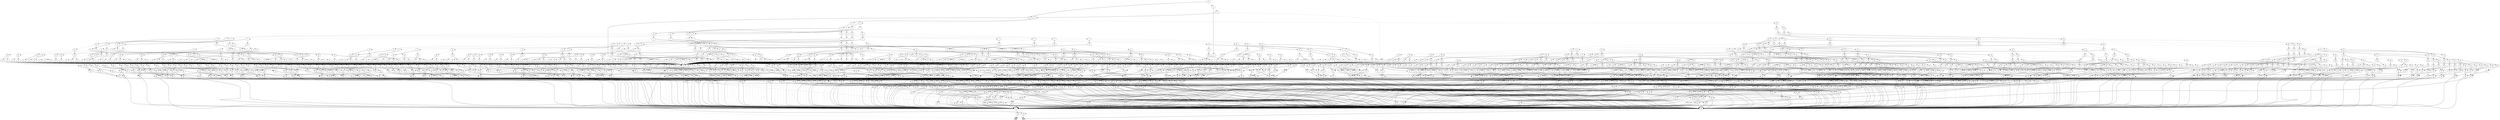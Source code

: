 digraph G {
0 [shape=box, label="0", style=filled, shape=box, height=0.3, width=0.3];
1 [shape=box, label="1", style=filled, shape=box, height=0.3, width=0.3];
281005 [label="0"];
281005 -> 280124 [style=dotted];
281005 -> 281004 [style=filled];
280124 [label="1"];
280124 -> 280121 [style=dotted];
280124 -> 280123 [style=filled];
280121 [label="2"];
280121 -> 278985 [style=dotted];
280121 -> 280120 [style=filled];
278985 [label="11"];
278985 -> 278984 [style=dotted];
278985 -> 267500 [style=filled];
278984 [label="30"];
278984 -> 267499 [style=dotted];
278984 -> 278983 [style=filled];
267499 [label="70"];
267499 -> 0 [style=dotted];
267499 -> 155 [style=filled];
155 [label="76"];
155 -> 1 [style=dotted];
155 -> 0 [style=filled];
278983 [label="70"];
278983 -> 154 [style=dotted];
278983 -> 1 [style=filled];
154 [label="76"];
154 -> 0 [style=dotted];
154 -> 1 [style=filled];
267500 [label="70"];
267500 -> 0 [style=dotted];
267500 -> 154 [style=filled];
280120 [label="3"];
280120 -> 279800 [style=dotted];
280120 -> 280119 [style=filled];
279800 [label="4"];
279800 -> 279481 [style=dotted];
279800 -> 279799 [style=filled];
279481 [label="5"];
279481 -> 279291 [style=dotted];
279481 -> 279480 [style=filled];
279291 [label="6"];
279291 -> 279165 [style=dotted];
279291 -> 279290 [style=filled];
279165 [label="7"];
279165 -> 279087 [style=dotted];
279165 -> 279164 [style=filled];
279087 [label="8"];
279087 -> 279041 [style=dotted];
279087 -> 279086 [style=filled];
279041 [label="9"];
279041 -> 279015 [style=dotted];
279041 -> 279040 [style=filled];
279015 [label="10"];
279015 -> 279001 [style=dotted];
279015 -> 279014 [style=filled];
279001 [label="11"];
279001 -> 279000 [style=dotted];
279001 -> 267500 [style=filled];
279000 [label="60"];
279000 -> 278986 [style=dotted];
279000 -> 278999 [style=filled];
278986 [label="61"];
278986 -> 267499 [style=dotted];
278986 -> 278983 [style=filled];
278999 [label="61"];
278999 -> 278992 [style=dotted];
278999 -> 278998 [style=filled];
278992 [label="62"];
278992 -> 267499 [style=dotted];
278992 -> 278991 [style=filled];
278991 [label="63"];
278991 -> 267499 [style=dotted];
278991 -> 278990 [style=filled];
278990 [label="64"];
278990 -> 267499 [style=dotted];
278990 -> 278989 [style=filled];
278989 [label="65"];
278989 -> 267499 [style=dotted];
278989 -> 278988 [style=filled];
278988 [label="66"];
278988 -> 267499 [style=dotted];
278988 -> 278987 [style=filled];
278987 [label="67"];
278987 -> 267499 [style=dotted];
278987 -> 278983 [style=filled];
278998 [label="62"];
278998 -> 278983 [style=dotted];
278998 -> 278997 [style=filled];
278997 [label="63"];
278997 -> 278983 [style=dotted];
278997 -> 278996 [style=filled];
278996 [label="64"];
278996 -> 278983 [style=dotted];
278996 -> 278995 [style=filled];
278995 [label="65"];
278995 -> 278983 [style=dotted];
278995 -> 278994 [style=filled];
278994 [label="66"];
278994 -> 278983 [style=dotted];
278994 -> 278993 [style=filled];
278993 [label="67"];
278993 -> 278983 [style=dotted];
278993 -> 267499 [style=filled];
279014 [label="11"];
279014 -> 279013 [style=dotted];
279014 -> 267500 [style=filled];
279013 [label="60"];
279013 -> 278999 [style=dotted];
279013 -> 279012 [style=filled];
279012 [label="61"];
279012 -> 279006 [style=dotted];
279012 -> 279011 [style=filled];
279006 [label="62"];
279006 -> 267499 [style=dotted];
279006 -> 279005 [style=filled];
279005 [label="63"];
279005 -> 267499 [style=dotted];
279005 -> 279004 [style=filled];
279004 [label="64"];
279004 -> 267499 [style=dotted];
279004 -> 279003 [style=filled];
279003 [label="65"];
279003 -> 267499 [style=dotted];
279003 -> 279002 [style=filled];
279002 [label="66"];
279002 -> 267499 [style=dotted];
279002 -> 278983 [style=filled];
279011 [label="62"];
279011 -> 278983 [style=dotted];
279011 -> 279010 [style=filled];
279010 [label="63"];
279010 -> 278983 [style=dotted];
279010 -> 279009 [style=filled];
279009 [label="64"];
279009 -> 278983 [style=dotted];
279009 -> 279008 [style=filled];
279008 [label="65"];
279008 -> 278983 [style=dotted];
279008 -> 279007 [style=filled];
279007 [label="66"];
279007 -> 278983 [style=dotted];
279007 -> 267499 [style=filled];
279040 [label="10"];
279040 -> 279028 [style=dotted];
279040 -> 279039 [style=filled];
279028 [label="11"];
279028 -> 279027 [style=dotted];
279028 -> 267500 [style=filled];
279027 [label="60"];
279027 -> 279012 [style=dotted];
279027 -> 279026 [style=filled];
279026 [label="61"];
279026 -> 279020 [style=dotted];
279026 -> 279025 [style=filled];
279020 [label="62"];
279020 -> 267499 [style=dotted];
279020 -> 279019 [style=filled];
279019 [label="63"];
279019 -> 267499 [style=dotted];
279019 -> 279018 [style=filled];
279018 [label="64"];
279018 -> 267499 [style=dotted];
279018 -> 279017 [style=filled];
279017 [label="65"];
279017 -> 267499 [style=dotted];
279017 -> 279016 [style=filled];
279016 [label="66"];
279016 -> 278987 [style=dotted];
279016 -> 278983 [style=filled];
279025 [label="62"];
279025 -> 278983 [style=dotted];
279025 -> 279024 [style=filled];
279024 [label="63"];
279024 -> 278983 [style=dotted];
279024 -> 279023 [style=filled];
279023 [label="64"];
279023 -> 278983 [style=dotted];
279023 -> 279022 [style=filled];
279022 [label="65"];
279022 -> 278983 [style=dotted];
279022 -> 279021 [style=filled];
279021 [label="66"];
279021 -> 278993 [style=dotted];
279021 -> 267499 [style=filled];
279039 [label="11"];
279039 -> 279038 [style=dotted];
279039 -> 267500 [style=filled];
279038 [label="60"];
279038 -> 279026 [style=dotted];
279038 -> 279037 [style=filled];
279037 [label="61"];
279037 -> 279032 [style=dotted];
279037 -> 279036 [style=filled];
279032 [label="62"];
279032 -> 267499 [style=dotted];
279032 -> 279031 [style=filled];
279031 [label="63"];
279031 -> 267499 [style=dotted];
279031 -> 279030 [style=filled];
279030 [label="64"];
279030 -> 267499 [style=dotted];
279030 -> 279029 [style=filled];
279029 [label="65"];
279029 -> 267499 [style=dotted];
279029 -> 278983 [style=filled];
279036 [label="62"];
279036 -> 278983 [style=dotted];
279036 -> 279035 [style=filled];
279035 [label="63"];
279035 -> 278983 [style=dotted];
279035 -> 279034 [style=filled];
279034 [label="64"];
279034 -> 278983 [style=dotted];
279034 -> 279033 [style=filled];
279033 [label="65"];
279033 -> 278983 [style=dotted];
279033 -> 267499 [style=filled];
279086 [label="9"];
279086 -> 279064 [style=dotted];
279086 -> 279085 [style=filled];
279064 [label="10"];
279064 -> 279052 [style=dotted];
279064 -> 279063 [style=filled];
279052 [label="11"];
279052 -> 279051 [style=dotted];
279052 -> 267500 [style=filled];
279051 [label="60"];
279051 -> 279037 [style=dotted];
279051 -> 279050 [style=filled];
279050 [label="61"];
279050 -> 279045 [style=dotted];
279050 -> 279049 [style=filled];
279045 [label="62"];
279045 -> 267499 [style=dotted];
279045 -> 279044 [style=filled];
279044 [label="63"];
279044 -> 267499 [style=dotted];
279044 -> 279043 [style=filled];
279043 [label="64"];
279043 -> 267499 [style=dotted];
279043 -> 279042 [style=filled];
279042 [label="65"];
279042 -> 278988 [style=dotted];
279042 -> 278983 [style=filled];
279049 [label="62"];
279049 -> 278983 [style=dotted];
279049 -> 279048 [style=filled];
279048 [label="63"];
279048 -> 278983 [style=dotted];
279048 -> 279047 [style=filled];
279047 [label="64"];
279047 -> 278983 [style=dotted];
279047 -> 279046 [style=filled];
279046 [label="65"];
279046 -> 278994 [style=dotted];
279046 -> 267499 [style=filled];
279063 [label="11"];
279063 -> 279062 [style=dotted];
279063 -> 267500 [style=filled];
279062 [label="60"];
279062 -> 279050 [style=dotted];
279062 -> 279061 [style=filled];
279061 [label="61"];
279061 -> 279056 [style=dotted];
279061 -> 279060 [style=filled];
279056 [label="62"];
279056 -> 267499 [style=dotted];
279056 -> 279055 [style=filled];
279055 [label="63"];
279055 -> 267499 [style=dotted];
279055 -> 279054 [style=filled];
279054 [label="64"];
279054 -> 267499 [style=dotted];
279054 -> 279053 [style=filled];
279053 [label="65"];
279053 -> 279002 [style=dotted];
279053 -> 278983 [style=filled];
279060 [label="62"];
279060 -> 278983 [style=dotted];
279060 -> 279059 [style=filled];
279059 [label="63"];
279059 -> 278983 [style=dotted];
279059 -> 279058 [style=filled];
279058 [label="64"];
279058 -> 278983 [style=dotted];
279058 -> 279057 [style=filled];
279057 [label="65"];
279057 -> 279007 [style=dotted];
279057 -> 267499 [style=filled];
279085 [label="10"];
279085 -> 279075 [style=dotted];
279085 -> 279084 [style=filled];
279075 [label="11"];
279075 -> 279074 [style=dotted];
279075 -> 267500 [style=filled];
279074 [label="60"];
279074 -> 279061 [style=dotted];
279074 -> 279073 [style=filled];
279073 [label="61"];
279073 -> 279068 [style=dotted];
279073 -> 279072 [style=filled];
279068 [label="62"];
279068 -> 267499 [style=dotted];
279068 -> 279067 [style=filled];
279067 [label="63"];
279067 -> 267499 [style=dotted];
279067 -> 279066 [style=filled];
279066 [label="64"];
279066 -> 267499 [style=dotted];
279066 -> 279065 [style=filled];
279065 [label="65"];
279065 -> 279016 [style=dotted];
279065 -> 278983 [style=filled];
279072 [label="62"];
279072 -> 278983 [style=dotted];
279072 -> 279071 [style=filled];
279071 [label="63"];
279071 -> 278983 [style=dotted];
279071 -> 279070 [style=filled];
279070 [label="64"];
279070 -> 278983 [style=dotted];
279070 -> 279069 [style=filled];
279069 [label="65"];
279069 -> 279021 [style=dotted];
279069 -> 267499 [style=filled];
279084 [label="11"];
279084 -> 279083 [style=dotted];
279084 -> 267500 [style=filled];
279083 [label="60"];
279083 -> 279073 [style=dotted];
279083 -> 279082 [style=filled];
279082 [label="61"];
279082 -> 279078 [style=dotted];
279082 -> 279081 [style=filled];
279078 [label="62"];
279078 -> 267499 [style=dotted];
279078 -> 279077 [style=filled];
279077 [label="63"];
279077 -> 267499 [style=dotted];
279077 -> 279076 [style=filled];
279076 [label="64"];
279076 -> 267499 [style=dotted];
279076 -> 278983 [style=filled];
279081 [label="62"];
279081 -> 278983 [style=dotted];
279081 -> 279080 [style=filled];
279080 [label="63"];
279080 -> 278983 [style=dotted];
279080 -> 279079 [style=filled];
279079 [label="64"];
279079 -> 278983 [style=dotted];
279079 -> 267499 [style=filled];
279164 [label="8"];
279164 -> 279126 [style=dotted];
279164 -> 279163 [style=filled];
279126 [label="9"];
279126 -> 279106 [style=dotted];
279126 -> 279125 [style=filled];
279106 [label="10"];
279106 -> 279096 [style=dotted];
279106 -> 279105 [style=filled];
279096 [label="11"];
279096 -> 279095 [style=dotted];
279096 -> 267500 [style=filled];
279095 [label="60"];
279095 -> 279082 [style=dotted];
279095 -> 279094 [style=filled];
279094 [label="61"];
279094 -> 279090 [style=dotted];
279094 -> 279093 [style=filled];
279090 [label="62"];
279090 -> 267499 [style=dotted];
279090 -> 279089 [style=filled];
279089 [label="63"];
279089 -> 267499 [style=dotted];
279089 -> 279088 [style=filled];
279088 [label="64"];
279088 -> 278989 [style=dotted];
279088 -> 278983 [style=filled];
279093 [label="62"];
279093 -> 278983 [style=dotted];
279093 -> 279092 [style=filled];
279092 [label="63"];
279092 -> 278983 [style=dotted];
279092 -> 279091 [style=filled];
279091 [label="64"];
279091 -> 278995 [style=dotted];
279091 -> 267499 [style=filled];
279105 [label="11"];
279105 -> 279104 [style=dotted];
279105 -> 267500 [style=filled];
279104 [label="60"];
279104 -> 279094 [style=dotted];
279104 -> 279103 [style=filled];
279103 [label="61"];
279103 -> 279099 [style=dotted];
279103 -> 279102 [style=filled];
279099 [label="62"];
279099 -> 267499 [style=dotted];
279099 -> 279098 [style=filled];
279098 [label="63"];
279098 -> 267499 [style=dotted];
279098 -> 279097 [style=filled];
279097 [label="64"];
279097 -> 279003 [style=dotted];
279097 -> 278983 [style=filled];
279102 [label="62"];
279102 -> 278983 [style=dotted];
279102 -> 279101 [style=filled];
279101 [label="63"];
279101 -> 278983 [style=dotted];
279101 -> 279100 [style=filled];
279100 [label="64"];
279100 -> 279008 [style=dotted];
279100 -> 267499 [style=filled];
279125 [label="10"];
279125 -> 279115 [style=dotted];
279125 -> 279124 [style=filled];
279115 [label="11"];
279115 -> 279114 [style=dotted];
279115 -> 267500 [style=filled];
279114 [label="60"];
279114 -> 279103 [style=dotted];
279114 -> 279113 [style=filled];
279113 [label="61"];
279113 -> 279109 [style=dotted];
279113 -> 279112 [style=filled];
279109 [label="62"];
279109 -> 267499 [style=dotted];
279109 -> 279108 [style=filled];
279108 [label="63"];
279108 -> 267499 [style=dotted];
279108 -> 279107 [style=filled];
279107 [label="64"];
279107 -> 279017 [style=dotted];
279107 -> 278983 [style=filled];
279112 [label="62"];
279112 -> 278983 [style=dotted];
279112 -> 279111 [style=filled];
279111 [label="63"];
279111 -> 278983 [style=dotted];
279111 -> 279110 [style=filled];
279110 [label="64"];
279110 -> 279022 [style=dotted];
279110 -> 267499 [style=filled];
279124 [label="11"];
279124 -> 279123 [style=dotted];
279124 -> 267500 [style=filled];
279123 [label="60"];
279123 -> 279113 [style=dotted];
279123 -> 279122 [style=filled];
279122 [label="61"];
279122 -> 279118 [style=dotted];
279122 -> 279121 [style=filled];
279118 [label="62"];
279118 -> 267499 [style=dotted];
279118 -> 279117 [style=filled];
279117 [label="63"];
279117 -> 267499 [style=dotted];
279117 -> 279116 [style=filled];
279116 [label="64"];
279116 -> 279029 [style=dotted];
279116 -> 278983 [style=filled];
279121 [label="62"];
279121 -> 278983 [style=dotted];
279121 -> 279120 [style=filled];
279120 [label="63"];
279120 -> 278983 [style=dotted];
279120 -> 279119 [style=filled];
279119 [label="64"];
279119 -> 279033 [style=dotted];
279119 -> 267499 [style=filled];
279163 [label="9"];
279163 -> 279145 [style=dotted];
279163 -> 279162 [style=filled];
279145 [label="10"];
279145 -> 279135 [style=dotted];
279145 -> 279144 [style=filled];
279135 [label="11"];
279135 -> 279134 [style=dotted];
279135 -> 267500 [style=filled];
279134 [label="60"];
279134 -> 279122 [style=dotted];
279134 -> 279133 [style=filled];
279133 [label="61"];
279133 -> 279129 [style=dotted];
279133 -> 279132 [style=filled];
279129 [label="62"];
279129 -> 267499 [style=dotted];
279129 -> 279128 [style=filled];
279128 [label="63"];
279128 -> 267499 [style=dotted];
279128 -> 279127 [style=filled];
279127 [label="64"];
279127 -> 279042 [style=dotted];
279127 -> 278983 [style=filled];
279132 [label="62"];
279132 -> 278983 [style=dotted];
279132 -> 279131 [style=filled];
279131 [label="63"];
279131 -> 278983 [style=dotted];
279131 -> 279130 [style=filled];
279130 [label="64"];
279130 -> 279046 [style=dotted];
279130 -> 267499 [style=filled];
279144 [label="11"];
279144 -> 279143 [style=dotted];
279144 -> 267500 [style=filled];
279143 [label="60"];
279143 -> 279133 [style=dotted];
279143 -> 279142 [style=filled];
279142 [label="61"];
279142 -> 279138 [style=dotted];
279142 -> 279141 [style=filled];
279138 [label="62"];
279138 -> 267499 [style=dotted];
279138 -> 279137 [style=filled];
279137 [label="63"];
279137 -> 267499 [style=dotted];
279137 -> 279136 [style=filled];
279136 [label="64"];
279136 -> 279053 [style=dotted];
279136 -> 278983 [style=filled];
279141 [label="62"];
279141 -> 278983 [style=dotted];
279141 -> 279140 [style=filled];
279140 [label="63"];
279140 -> 278983 [style=dotted];
279140 -> 279139 [style=filled];
279139 [label="64"];
279139 -> 279057 [style=dotted];
279139 -> 267499 [style=filled];
279162 [label="10"];
279162 -> 279154 [style=dotted];
279162 -> 279161 [style=filled];
279154 [label="11"];
279154 -> 279153 [style=dotted];
279154 -> 267500 [style=filled];
279153 [label="60"];
279153 -> 279142 [style=dotted];
279153 -> 279152 [style=filled];
279152 [label="61"];
279152 -> 279148 [style=dotted];
279152 -> 279151 [style=filled];
279148 [label="62"];
279148 -> 267499 [style=dotted];
279148 -> 279147 [style=filled];
279147 [label="63"];
279147 -> 267499 [style=dotted];
279147 -> 279146 [style=filled];
279146 [label="64"];
279146 -> 279065 [style=dotted];
279146 -> 278983 [style=filled];
279151 [label="62"];
279151 -> 278983 [style=dotted];
279151 -> 279150 [style=filled];
279150 [label="63"];
279150 -> 278983 [style=dotted];
279150 -> 279149 [style=filled];
279149 [label="64"];
279149 -> 279069 [style=dotted];
279149 -> 267499 [style=filled];
279161 [label="11"];
279161 -> 279160 [style=dotted];
279161 -> 267500 [style=filled];
279160 [label="60"];
279160 -> 279152 [style=dotted];
279160 -> 279159 [style=filled];
279159 [label="61"];
279159 -> 279156 [style=dotted];
279159 -> 279158 [style=filled];
279156 [label="62"];
279156 -> 267499 [style=dotted];
279156 -> 279155 [style=filled];
279155 [label="63"];
279155 -> 267499 [style=dotted];
279155 -> 278983 [style=filled];
279158 [label="62"];
279158 -> 278983 [style=dotted];
279158 -> 279157 [style=filled];
279157 [label="63"];
279157 -> 278983 [style=dotted];
279157 -> 267499 [style=filled];
279290 [label="7"];
279290 -> 279228 [style=dotted];
279290 -> 279289 [style=filled];
279228 [label="8"];
279228 -> 279196 [style=dotted];
279228 -> 279227 [style=filled];
279196 [label="9"];
279196 -> 279180 [style=dotted];
279196 -> 279195 [style=filled];
279180 [label="10"];
279180 -> 279172 [style=dotted];
279180 -> 279179 [style=filled];
279172 [label="11"];
279172 -> 279171 [style=dotted];
279172 -> 267500 [style=filled];
279171 [label="60"];
279171 -> 279159 [style=dotted];
279171 -> 279170 [style=filled];
279170 [label="61"];
279170 -> 279167 [style=dotted];
279170 -> 279169 [style=filled];
279167 [label="62"];
279167 -> 267499 [style=dotted];
279167 -> 279166 [style=filled];
279166 [label="63"];
279166 -> 278990 [style=dotted];
279166 -> 278983 [style=filled];
279169 [label="62"];
279169 -> 278983 [style=dotted];
279169 -> 279168 [style=filled];
279168 [label="63"];
279168 -> 278996 [style=dotted];
279168 -> 267499 [style=filled];
279179 [label="11"];
279179 -> 279178 [style=dotted];
279179 -> 267500 [style=filled];
279178 [label="60"];
279178 -> 279170 [style=dotted];
279178 -> 279177 [style=filled];
279177 [label="61"];
279177 -> 279174 [style=dotted];
279177 -> 279176 [style=filled];
279174 [label="62"];
279174 -> 267499 [style=dotted];
279174 -> 279173 [style=filled];
279173 [label="63"];
279173 -> 279004 [style=dotted];
279173 -> 278983 [style=filled];
279176 [label="62"];
279176 -> 278983 [style=dotted];
279176 -> 279175 [style=filled];
279175 [label="63"];
279175 -> 279009 [style=dotted];
279175 -> 267499 [style=filled];
279195 [label="10"];
279195 -> 279187 [style=dotted];
279195 -> 279194 [style=filled];
279187 [label="11"];
279187 -> 279186 [style=dotted];
279187 -> 267500 [style=filled];
279186 [label="60"];
279186 -> 279177 [style=dotted];
279186 -> 279185 [style=filled];
279185 [label="61"];
279185 -> 279182 [style=dotted];
279185 -> 279184 [style=filled];
279182 [label="62"];
279182 -> 267499 [style=dotted];
279182 -> 279181 [style=filled];
279181 [label="63"];
279181 -> 279018 [style=dotted];
279181 -> 278983 [style=filled];
279184 [label="62"];
279184 -> 278983 [style=dotted];
279184 -> 279183 [style=filled];
279183 [label="63"];
279183 -> 279023 [style=dotted];
279183 -> 267499 [style=filled];
279194 [label="11"];
279194 -> 279193 [style=dotted];
279194 -> 267500 [style=filled];
279193 [label="60"];
279193 -> 279185 [style=dotted];
279193 -> 279192 [style=filled];
279192 [label="61"];
279192 -> 279189 [style=dotted];
279192 -> 279191 [style=filled];
279189 [label="62"];
279189 -> 267499 [style=dotted];
279189 -> 279188 [style=filled];
279188 [label="63"];
279188 -> 279030 [style=dotted];
279188 -> 278983 [style=filled];
279191 [label="62"];
279191 -> 278983 [style=dotted];
279191 -> 279190 [style=filled];
279190 [label="63"];
279190 -> 279034 [style=dotted];
279190 -> 267499 [style=filled];
279227 [label="9"];
279227 -> 279211 [style=dotted];
279227 -> 279226 [style=filled];
279211 [label="10"];
279211 -> 279203 [style=dotted];
279211 -> 279210 [style=filled];
279203 [label="11"];
279203 -> 279202 [style=dotted];
279203 -> 267500 [style=filled];
279202 [label="60"];
279202 -> 279192 [style=dotted];
279202 -> 279201 [style=filled];
279201 [label="61"];
279201 -> 279198 [style=dotted];
279201 -> 279200 [style=filled];
279198 [label="62"];
279198 -> 267499 [style=dotted];
279198 -> 279197 [style=filled];
279197 [label="63"];
279197 -> 279043 [style=dotted];
279197 -> 278983 [style=filled];
279200 [label="62"];
279200 -> 278983 [style=dotted];
279200 -> 279199 [style=filled];
279199 [label="63"];
279199 -> 279047 [style=dotted];
279199 -> 267499 [style=filled];
279210 [label="11"];
279210 -> 279209 [style=dotted];
279210 -> 267500 [style=filled];
279209 [label="60"];
279209 -> 279201 [style=dotted];
279209 -> 279208 [style=filled];
279208 [label="61"];
279208 -> 279205 [style=dotted];
279208 -> 279207 [style=filled];
279205 [label="62"];
279205 -> 267499 [style=dotted];
279205 -> 279204 [style=filled];
279204 [label="63"];
279204 -> 279054 [style=dotted];
279204 -> 278983 [style=filled];
279207 [label="62"];
279207 -> 278983 [style=dotted];
279207 -> 279206 [style=filled];
279206 [label="63"];
279206 -> 279058 [style=dotted];
279206 -> 267499 [style=filled];
279226 [label="10"];
279226 -> 279218 [style=dotted];
279226 -> 279225 [style=filled];
279218 [label="11"];
279218 -> 279217 [style=dotted];
279218 -> 267500 [style=filled];
279217 [label="60"];
279217 -> 279208 [style=dotted];
279217 -> 279216 [style=filled];
279216 [label="61"];
279216 -> 279213 [style=dotted];
279216 -> 279215 [style=filled];
279213 [label="62"];
279213 -> 267499 [style=dotted];
279213 -> 279212 [style=filled];
279212 [label="63"];
279212 -> 279066 [style=dotted];
279212 -> 278983 [style=filled];
279215 [label="62"];
279215 -> 278983 [style=dotted];
279215 -> 279214 [style=filled];
279214 [label="63"];
279214 -> 279070 [style=dotted];
279214 -> 267499 [style=filled];
279225 [label="11"];
279225 -> 279224 [style=dotted];
279225 -> 267500 [style=filled];
279224 [label="60"];
279224 -> 279216 [style=dotted];
279224 -> 279223 [style=filled];
279223 [label="61"];
279223 -> 279220 [style=dotted];
279223 -> 279222 [style=filled];
279220 [label="62"];
279220 -> 267499 [style=dotted];
279220 -> 279219 [style=filled];
279219 [label="63"];
279219 -> 279076 [style=dotted];
279219 -> 278983 [style=filled];
279222 [label="62"];
279222 -> 278983 [style=dotted];
279222 -> 279221 [style=filled];
279221 [label="63"];
279221 -> 279079 [style=dotted];
279221 -> 267499 [style=filled];
279289 [label="8"];
279289 -> 279259 [style=dotted];
279289 -> 279288 [style=filled];
279259 [label="9"];
279259 -> 279243 [style=dotted];
279259 -> 279258 [style=filled];
279243 [label="10"];
279243 -> 279235 [style=dotted];
279243 -> 279242 [style=filled];
279235 [label="11"];
279235 -> 279234 [style=dotted];
279235 -> 267500 [style=filled];
279234 [label="60"];
279234 -> 279223 [style=dotted];
279234 -> 279233 [style=filled];
279233 [label="61"];
279233 -> 279230 [style=dotted];
279233 -> 279232 [style=filled];
279230 [label="62"];
279230 -> 267499 [style=dotted];
279230 -> 279229 [style=filled];
279229 [label="63"];
279229 -> 279088 [style=dotted];
279229 -> 278983 [style=filled];
279232 [label="62"];
279232 -> 278983 [style=dotted];
279232 -> 279231 [style=filled];
279231 [label="63"];
279231 -> 279091 [style=dotted];
279231 -> 267499 [style=filled];
279242 [label="11"];
279242 -> 279241 [style=dotted];
279242 -> 267500 [style=filled];
279241 [label="60"];
279241 -> 279233 [style=dotted];
279241 -> 279240 [style=filled];
279240 [label="61"];
279240 -> 279237 [style=dotted];
279240 -> 279239 [style=filled];
279237 [label="62"];
279237 -> 267499 [style=dotted];
279237 -> 279236 [style=filled];
279236 [label="63"];
279236 -> 279097 [style=dotted];
279236 -> 278983 [style=filled];
279239 [label="62"];
279239 -> 278983 [style=dotted];
279239 -> 279238 [style=filled];
279238 [label="63"];
279238 -> 279100 [style=dotted];
279238 -> 267499 [style=filled];
279258 [label="10"];
279258 -> 279250 [style=dotted];
279258 -> 279257 [style=filled];
279250 [label="11"];
279250 -> 279249 [style=dotted];
279250 -> 267500 [style=filled];
279249 [label="60"];
279249 -> 279240 [style=dotted];
279249 -> 279248 [style=filled];
279248 [label="61"];
279248 -> 279245 [style=dotted];
279248 -> 279247 [style=filled];
279245 [label="62"];
279245 -> 267499 [style=dotted];
279245 -> 279244 [style=filled];
279244 [label="63"];
279244 -> 279107 [style=dotted];
279244 -> 278983 [style=filled];
279247 [label="62"];
279247 -> 278983 [style=dotted];
279247 -> 279246 [style=filled];
279246 [label="63"];
279246 -> 279110 [style=dotted];
279246 -> 267499 [style=filled];
279257 [label="11"];
279257 -> 279256 [style=dotted];
279257 -> 267500 [style=filled];
279256 [label="60"];
279256 -> 279248 [style=dotted];
279256 -> 279255 [style=filled];
279255 [label="61"];
279255 -> 279252 [style=dotted];
279255 -> 279254 [style=filled];
279252 [label="62"];
279252 -> 267499 [style=dotted];
279252 -> 279251 [style=filled];
279251 [label="63"];
279251 -> 279116 [style=dotted];
279251 -> 278983 [style=filled];
279254 [label="62"];
279254 -> 278983 [style=dotted];
279254 -> 279253 [style=filled];
279253 [label="63"];
279253 -> 279119 [style=dotted];
279253 -> 267499 [style=filled];
279288 [label="9"];
279288 -> 279274 [style=dotted];
279288 -> 279287 [style=filled];
279274 [label="10"];
279274 -> 279266 [style=dotted];
279274 -> 279273 [style=filled];
279266 [label="11"];
279266 -> 279265 [style=dotted];
279266 -> 267500 [style=filled];
279265 [label="60"];
279265 -> 279255 [style=dotted];
279265 -> 279264 [style=filled];
279264 [label="61"];
279264 -> 279261 [style=dotted];
279264 -> 279263 [style=filled];
279261 [label="62"];
279261 -> 267499 [style=dotted];
279261 -> 279260 [style=filled];
279260 [label="63"];
279260 -> 279127 [style=dotted];
279260 -> 278983 [style=filled];
279263 [label="62"];
279263 -> 278983 [style=dotted];
279263 -> 279262 [style=filled];
279262 [label="63"];
279262 -> 279130 [style=dotted];
279262 -> 267499 [style=filled];
279273 [label="11"];
279273 -> 279272 [style=dotted];
279273 -> 267500 [style=filled];
279272 [label="60"];
279272 -> 279264 [style=dotted];
279272 -> 279271 [style=filled];
279271 [label="61"];
279271 -> 279268 [style=dotted];
279271 -> 279270 [style=filled];
279268 [label="62"];
279268 -> 267499 [style=dotted];
279268 -> 279267 [style=filled];
279267 [label="63"];
279267 -> 279136 [style=dotted];
279267 -> 278983 [style=filled];
279270 [label="62"];
279270 -> 278983 [style=dotted];
279270 -> 279269 [style=filled];
279269 [label="63"];
279269 -> 279139 [style=dotted];
279269 -> 267499 [style=filled];
279287 [label="10"];
279287 -> 279281 [style=dotted];
279287 -> 279286 [style=filled];
279281 [label="11"];
279281 -> 279280 [style=dotted];
279281 -> 267500 [style=filled];
279280 [label="60"];
279280 -> 279271 [style=dotted];
279280 -> 279279 [style=filled];
279279 [label="61"];
279279 -> 279276 [style=dotted];
279279 -> 279278 [style=filled];
279276 [label="62"];
279276 -> 267499 [style=dotted];
279276 -> 279275 [style=filled];
279275 [label="63"];
279275 -> 279146 [style=dotted];
279275 -> 278983 [style=filled];
279278 [label="62"];
279278 -> 278983 [style=dotted];
279278 -> 279277 [style=filled];
279277 [label="63"];
279277 -> 279149 [style=dotted];
279277 -> 267499 [style=filled];
279286 [label="11"];
279286 -> 279285 [style=dotted];
279286 -> 267500 [style=filled];
279285 [label="60"];
279285 -> 279279 [style=dotted];
279285 -> 279284 [style=filled];
279284 [label="61"];
279284 -> 279282 [style=dotted];
279284 -> 279283 [style=filled];
279282 [label="62"];
279282 -> 267499 [style=dotted];
279282 -> 278983 [style=filled];
279283 [label="62"];
279283 -> 278983 [style=dotted];
279283 -> 267499 [style=filled];
279480 [label="6"];
279480 -> 279386 [style=dotted];
279480 -> 279479 [style=filled];
279386 [label="7"];
279386 -> 279338 [style=dotted];
279386 -> 279385 [style=filled];
279338 [label="8"];
279338 -> 279314 [style=dotted];
279338 -> 279337 [style=filled];
279314 [label="9"];
279314 -> 279302 [style=dotted];
279314 -> 279313 [style=filled];
279302 [label="10"];
279302 -> 279296 [style=dotted];
279302 -> 279301 [style=filled];
279296 [label="11"];
279296 -> 279295 [style=dotted];
279296 -> 267500 [style=filled];
279295 [label="60"];
279295 -> 279284 [style=dotted];
279295 -> 279294 [style=filled];
279294 [label="61"];
279294 -> 279292 [style=dotted];
279294 -> 279293 [style=filled];
279292 [label="62"];
279292 -> 278991 [style=dotted];
279292 -> 278983 [style=filled];
279293 [label="62"];
279293 -> 278997 [style=dotted];
279293 -> 267499 [style=filled];
279301 [label="11"];
279301 -> 279300 [style=dotted];
279301 -> 267500 [style=filled];
279300 [label="60"];
279300 -> 279294 [style=dotted];
279300 -> 279299 [style=filled];
279299 [label="61"];
279299 -> 279297 [style=dotted];
279299 -> 279298 [style=filled];
279297 [label="62"];
279297 -> 279005 [style=dotted];
279297 -> 278983 [style=filled];
279298 [label="62"];
279298 -> 279010 [style=dotted];
279298 -> 267499 [style=filled];
279313 [label="10"];
279313 -> 279307 [style=dotted];
279313 -> 279312 [style=filled];
279307 [label="11"];
279307 -> 279306 [style=dotted];
279307 -> 267500 [style=filled];
279306 [label="60"];
279306 -> 279299 [style=dotted];
279306 -> 279305 [style=filled];
279305 [label="61"];
279305 -> 279303 [style=dotted];
279305 -> 279304 [style=filled];
279303 [label="62"];
279303 -> 279019 [style=dotted];
279303 -> 278983 [style=filled];
279304 [label="62"];
279304 -> 279024 [style=dotted];
279304 -> 267499 [style=filled];
279312 [label="11"];
279312 -> 279311 [style=dotted];
279312 -> 267500 [style=filled];
279311 [label="60"];
279311 -> 279305 [style=dotted];
279311 -> 279310 [style=filled];
279310 [label="61"];
279310 -> 279308 [style=dotted];
279310 -> 279309 [style=filled];
279308 [label="62"];
279308 -> 279031 [style=dotted];
279308 -> 278983 [style=filled];
279309 [label="62"];
279309 -> 279035 [style=dotted];
279309 -> 267499 [style=filled];
279337 [label="9"];
279337 -> 279325 [style=dotted];
279337 -> 279336 [style=filled];
279325 [label="10"];
279325 -> 279319 [style=dotted];
279325 -> 279324 [style=filled];
279319 [label="11"];
279319 -> 279318 [style=dotted];
279319 -> 267500 [style=filled];
279318 [label="60"];
279318 -> 279310 [style=dotted];
279318 -> 279317 [style=filled];
279317 [label="61"];
279317 -> 279315 [style=dotted];
279317 -> 279316 [style=filled];
279315 [label="62"];
279315 -> 279044 [style=dotted];
279315 -> 278983 [style=filled];
279316 [label="62"];
279316 -> 279048 [style=dotted];
279316 -> 267499 [style=filled];
279324 [label="11"];
279324 -> 279323 [style=dotted];
279324 -> 267500 [style=filled];
279323 [label="60"];
279323 -> 279317 [style=dotted];
279323 -> 279322 [style=filled];
279322 [label="61"];
279322 -> 279320 [style=dotted];
279322 -> 279321 [style=filled];
279320 [label="62"];
279320 -> 279055 [style=dotted];
279320 -> 278983 [style=filled];
279321 [label="62"];
279321 -> 279059 [style=dotted];
279321 -> 267499 [style=filled];
279336 [label="10"];
279336 -> 279330 [style=dotted];
279336 -> 279335 [style=filled];
279330 [label="11"];
279330 -> 279329 [style=dotted];
279330 -> 267500 [style=filled];
279329 [label="60"];
279329 -> 279322 [style=dotted];
279329 -> 279328 [style=filled];
279328 [label="61"];
279328 -> 279326 [style=dotted];
279328 -> 279327 [style=filled];
279326 [label="62"];
279326 -> 279067 [style=dotted];
279326 -> 278983 [style=filled];
279327 [label="62"];
279327 -> 279071 [style=dotted];
279327 -> 267499 [style=filled];
279335 [label="11"];
279335 -> 279334 [style=dotted];
279335 -> 267500 [style=filled];
279334 [label="60"];
279334 -> 279328 [style=dotted];
279334 -> 279333 [style=filled];
279333 [label="61"];
279333 -> 279331 [style=dotted];
279333 -> 279332 [style=filled];
279331 [label="62"];
279331 -> 279077 [style=dotted];
279331 -> 278983 [style=filled];
279332 [label="62"];
279332 -> 279080 [style=dotted];
279332 -> 267499 [style=filled];
279385 [label="8"];
279385 -> 279361 [style=dotted];
279385 -> 279384 [style=filled];
279361 [label="9"];
279361 -> 279349 [style=dotted];
279361 -> 279360 [style=filled];
279349 [label="10"];
279349 -> 279343 [style=dotted];
279349 -> 279348 [style=filled];
279343 [label="11"];
279343 -> 279342 [style=dotted];
279343 -> 267500 [style=filled];
279342 [label="60"];
279342 -> 279333 [style=dotted];
279342 -> 279341 [style=filled];
279341 [label="61"];
279341 -> 279339 [style=dotted];
279341 -> 279340 [style=filled];
279339 [label="62"];
279339 -> 279089 [style=dotted];
279339 -> 278983 [style=filled];
279340 [label="62"];
279340 -> 279092 [style=dotted];
279340 -> 267499 [style=filled];
279348 [label="11"];
279348 -> 279347 [style=dotted];
279348 -> 267500 [style=filled];
279347 [label="60"];
279347 -> 279341 [style=dotted];
279347 -> 279346 [style=filled];
279346 [label="61"];
279346 -> 279344 [style=dotted];
279346 -> 279345 [style=filled];
279344 [label="62"];
279344 -> 279098 [style=dotted];
279344 -> 278983 [style=filled];
279345 [label="62"];
279345 -> 279101 [style=dotted];
279345 -> 267499 [style=filled];
279360 [label="10"];
279360 -> 279354 [style=dotted];
279360 -> 279359 [style=filled];
279354 [label="11"];
279354 -> 279353 [style=dotted];
279354 -> 267500 [style=filled];
279353 [label="60"];
279353 -> 279346 [style=dotted];
279353 -> 279352 [style=filled];
279352 [label="61"];
279352 -> 279350 [style=dotted];
279352 -> 279351 [style=filled];
279350 [label="62"];
279350 -> 279108 [style=dotted];
279350 -> 278983 [style=filled];
279351 [label="62"];
279351 -> 279111 [style=dotted];
279351 -> 267499 [style=filled];
279359 [label="11"];
279359 -> 279358 [style=dotted];
279359 -> 267500 [style=filled];
279358 [label="60"];
279358 -> 279352 [style=dotted];
279358 -> 279357 [style=filled];
279357 [label="61"];
279357 -> 279355 [style=dotted];
279357 -> 279356 [style=filled];
279355 [label="62"];
279355 -> 279117 [style=dotted];
279355 -> 278983 [style=filled];
279356 [label="62"];
279356 -> 279120 [style=dotted];
279356 -> 267499 [style=filled];
279384 [label="9"];
279384 -> 279372 [style=dotted];
279384 -> 279383 [style=filled];
279372 [label="10"];
279372 -> 279366 [style=dotted];
279372 -> 279371 [style=filled];
279366 [label="11"];
279366 -> 279365 [style=dotted];
279366 -> 267500 [style=filled];
279365 [label="60"];
279365 -> 279357 [style=dotted];
279365 -> 279364 [style=filled];
279364 [label="61"];
279364 -> 279362 [style=dotted];
279364 -> 279363 [style=filled];
279362 [label="62"];
279362 -> 279128 [style=dotted];
279362 -> 278983 [style=filled];
279363 [label="62"];
279363 -> 279131 [style=dotted];
279363 -> 267499 [style=filled];
279371 [label="11"];
279371 -> 279370 [style=dotted];
279371 -> 267500 [style=filled];
279370 [label="60"];
279370 -> 279364 [style=dotted];
279370 -> 279369 [style=filled];
279369 [label="61"];
279369 -> 279367 [style=dotted];
279369 -> 279368 [style=filled];
279367 [label="62"];
279367 -> 279137 [style=dotted];
279367 -> 278983 [style=filled];
279368 [label="62"];
279368 -> 279140 [style=dotted];
279368 -> 267499 [style=filled];
279383 [label="10"];
279383 -> 279377 [style=dotted];
279383 -> 279382 [style=filled];
279377 [label="11"];
279377 -> 279376 [style=dotted];
279377 -> 267500 [style=filled];
279376 [label="60"];
279376 -> 279369 [style=dotted];
279376 -> 279375 [style=filled];
279375 [label="61"];
279375 -> 279373 [style=dotted];
279375 -> 279374 [style=filled];
279373 [label="62"];
279373 -> 279147 [style=dotted];
279373 -> 278983 [style=filled];
279374 [label="62"];
279374 -> 279150 [style=dotted];
279374 -> 267499 [style=filled];
279382 [label="11"];
279382 -> 279381 [style=dotted];
279382 -> 267500 [style=filled];
279381 [label="60"];
279381 -> 279375 [style=dotted];
279381 -> 279380 [style=filled];
279380 [label="61"];
279380 -> 279378 [style=dotted];
279380 -> 279379 [style=filled];
279378 [label="62"];
279378 -> 279155 [style=dotted];
279378 -> 278983 [style=filled];
279379 [label="62"];
279379 -> 279157 [style=dotted];
279379 -> 267499 [style=filled];
279479 [label="7"];
279479 -> 279433 [style=dotted];
279479 -> 279478 [style=filled];
279433 [label="8"];
279433 -> 279409 [style=dotted];
279433 -> 279432 [style=filled];
279409 [label="9"];
279409 -> 279397 [style=dotted];
279409 -> 279408 [style=filled];
279397 [label="10"];
279397 -> 279391 [style=dotted];
279397 -> 279396 [style=filled];
279391 [label="11"];
279391 -> 279390 [style=dotted];
279391 -> 267500 [style=filled];
279390 [label="60"];
279390 -> 279380 [style=dotted];
279390 -> 279389 [style=filled];
279389 [label="61"];
279389 -> 279387 [style=dotted];
279389 -> 279388 [style=filled];
279387 [label="62"];
279387 -> 279166 [style=dotted];
279387 -> 278983 [style=filled];
279388 [label="62"];
279388 -> 279168 [style=dotted];
279388 -> 267499 [style=filled];
279396 [label="11"];
279396 -> 279395 [style=dotted];
279396 -> 267500 [style=filled];
279395 [label="60"];
279395 -> 279389 [style=dotted];
279395 -> 279394 [style=filled];
279394 [label="61"];
279394 -> 279392 [style=dotted];
279394 -> 279393 [style=filled];
279392 [label="62"];
279392 -> 279173 [style=dotted];
279392 -> 278983 [style=filled];
279393 [label="62"];
279393 -> 279175 [style=dotted];
279393 -> 267499 [style=filled];
279408 [label="10"];
279408 -> 279402 [style=dotted];
279408 -> 279407 [style=filled];
279402 [label="11"];
279402 -> 279401 [style=dotted];
279402 -> 267500 [style=filled];
279401 [label="60"];
279401 -> 279394 [style=dotted];
279401 -> 279400 [style=filled];
279400 [label="61"];
279400 -> 279398 [style=dotted];
279400 -> 279399 [style=filled];
279398 [label="62"];
279398 -> 279181 [style=dotted];
279398 -> 278983 [style=filled];
279399 [label="62"];
279399 -> 279183 [style=dotted];
279399 -> 267499 [style=filled];
279407 [label="11"];
279407 -> 279406 [style=dotted];
279407 -> 267500 [style=filled];
279406 [label="60"];
279406 -> 279400 [style=dotted];
279406 -> 279405 [style=filled];
279405 [label="61"];
279405 -> 279403 [style=dotted];
279405 -> 279404 [style=filled];
279403 [label="62"];
279403 -> 279188 [style=dotted];
279403 -> 278983 [style=filled];
279404 [label="62"];
279404 -> 279190 [style=dotted];
279404 -> 267499 [style=filled];
279432 [label="9"];
279432 -> 279420 [style=dotted];
279432 -> 279431 [style=filled];
279420 [label="10"];
279420 -> 279414 [style=dotted];
279420 -> 279419 [style=filled];
279414 [label="11"];
279414 -> 279413 [style=dotted];
279414 -> 267500 [style=filled];
279413 [label="60"];
279413 -> 279405 [style=dotted];
279413 -> 279412 [style=filled];
279412 [label="61"];
279412 -> 279410 [style=dotted];
279412 -> 279411 [style=filled];
279410 [label="62"];
279410 -> 279197 [style=dotted];
279410 -> 278983 [style=filled];
279411 [label="62"];
279411 -> 279199 [style=dotted];
279411 -> 267499 [style=filled];
279419 [label="11"];
279419 -> 279418 [style=dotted];
279419 -> 267500 [style=filled];
279418 [label="60"];
279418 -> 279412 [style=dotted];
279418 -> 279417 [style=filled];
279417 [label="61"];
279417 -> 279415 [style=dotted];
279417 -> 279416 [style=filled];
279415 [label="62"];
279415 -> 279204 [style=dotted];
279415 -> 278983 [style=filled];
279416 [label="62"];
279416 -> 279206 [style=dotted];
279416 -> 267499 [style=filled];
279431 [label="10"];
279431 -> 279425 [style=dotted];
279431 -> 279430 [style=filled];
279425 [label="11"];
279425 -> 279424 [style=dotted];
279425 -> 267500 [style=filled];
279424 [label="60"];
279424 -> 279417 [style=dotted];
279424 -> 279423 [style=filled];
279423 [label="61"];
279423 -> 279421 [style=dotted];
279423 -> 279422 [style=filled];
279421 [label="62"];
279421 -> 279212 [style=dotted];
279421 -> 278983 [style=filled];
279422 [label="62"];
279422 -> 279214 [style=dotted];
279422 -> 267499 [style=filled];
279430 [label="11"];
279430 -> 279429 [style=dotted];
279430 -> 267500 [style=filled];
279429 [label="60"];
279429 -> 279423 [style=dotted];
279429 -> 279428 [style=filled];
279428 [label="61"];
279428 -> 279426 [style=dotted];
279428 -> 279427 [style=filled];
279426 [label="62"];
279426 -> 279219 [style=dotted];
279426 -> 278983 [style=filled];
279427 [label="62"];
279427 -> 279221 [style=dotted];
279427 -> 267499 [style=filled];
279478 [label="8"];
279478 -> 279456 [style=dotted];
279478 -> 279477 [style=filled];
279456 [label="9"];
279456 -> 279444 [style=dotted];
279456 -> 279455 [style=filled];
279444 [label="10"];
279444 -> 279438 [style=dotted];
279444 -> 279443 [style=filled];
279438 [label="11"];
279438 -> 279437 [style=dotted];
279438 -> 267500 [style=filled];
279437 [label="60"];
279437 -> 279428 [style=dotted];
279437 -> 279436 [style=filled];
279436 [label="61"];
279436 -> 279434 [style=dotted];
279436 -> 279435 [style=filled];
279434 [label="62"];
279434 -> 279229 [style=dotted];
279434 -> 278983 [style=filled];
279435 [label="62"];
279435 -> 279231 [style=dotted];
279435 -> 267499 [style=filled];
279443 [label="11"];
279443 -> 279442 [style=dotted];
279443 -> 267500 [style=filled];
279442 [label="60"];
279442 -> 279436 [style=dotted];
279442 -> 279441 [style=filled];
279441 [label="61"];
279441 -> 279439 [style=dotted];
279441 -> 279440 [style=filled];
279439 [label="62"];
279439 -> 279236 [style=dotted];
279439 -> 278983 [style=filled];
279440 [label="62"];
279440 -> 279238 [style=dotted];
279440 -> 267499 [style=filled];
279455 [label="10"];
279455 -> 279449 [style=dotted];
279455 -> 279454 [style=filled];
279449 [label="11"];
279449 -> 279448 [style=dotted];
279449 -> 267500 [style=filled];
279448 [label="60"];
279448 -> 279441 [style=dotted];
279448 -> 279447 [style=filled];
279447 [label="61"];
279447 -> 279445 [style=dotted];
279447 -> 279446 [style=filled];
279445 [label="62"];
279445 -> 279244 [style=dotted];
279445 -> 278983 [style=filled];
279446 [label="62"];
279446 -> 279246 [style=dotted];
279446 -> 267499 [style=filled];
279454 [label="11"];
279454 -> 279453 [style=dotted];
279454 -> 267500 [style=filled];
279453 [label="60"];
279453 -> 279447 [style=dotted];
279453 -> 279452 [style=filled];
279452 [label="61"];
279452 -> 279450 [style=dotted];
279452 -> 279451 [style=filled];
279450 [label="62"];
279450 -> 279251 [style=dotted];
279450 -> 278983 [style=filled];
279451 [label="62"];
279451 -> 279253 [style=dotted];
279451 -> 267499 [style=filled];
279477 [label="9"];
279477 -> 279467 [style=dotted];
279477 -> 279476 [style=filled];
279467 [label="10"];
279467 -> 279461 [style=dotted];
279467 -> 279466 [style=filled];
279461 [label="11"];
279461 -> 279460 [style=dotted];
279461 -> 267500 [style=filled];
279460 [label="60"];
279460 -> 279452 [style=dotted];
279460 -> 279459 [style=filled];
279459 [label="61"];
279459 -> 279457 [style=dotted];
279459 -> 279458 [style=filled];
279457 [label="62"];
279457 -> 279260 [style=dotted];
279457 -> 278983 [style=filled];
279458 [label="62"];
279458 -> 279262 [style=dotted];
279458 -> 267499 [style=filled];
279466 [label="11"];
279466 -> 279465 [style=dotted];
279466 -> 267500 [style=filled];
279465 [label="60"];
279465 -> 279459 [style=dotted];
279465 -> 279464 [style=filled];
279464 [label="61"];
279464 -> 279462 [style=dotted];
279464 -> 279463 [style=filled];
279462 [label="62"];
279462 -> 279267 [style=dotted];
279462 -> 278983 [style=filled];
279463 [label="62"];
279463 -> 279269 [style=dotted];
279463 -> 267499 [style=filled];
279476 [label="10"];
279476 -> 279472 [style=dotted];
279476 -> 279475 [style=filled];
279472 [label="11"];
279472 -> 279471 [style=dotted];
279472 -> 267500 [style=filled];
279471 [label="60"];
279471 -> 279464 [style=dotted];
279471 -> 279470 [style=filled];
279470 [label="61"];
279470 -> 279468 [style=dotted];
279470 -> 279469 [style=filled];
279468 [label="62"];
279468 -> 279275 [style=dotted];
279468 -> 278983 [style=filled];
279469 [label="62"];
279469 -> 279277 [style=dotted];
279469 -> 267499 [style=filled];
279475 [label="11"];
279475 -> 279474 [style=dotted];
279475 -> 267500 [style=filled];
279474 [label="60"];
279474 -> 279470 [style=dotted];
279474 -> 279473 [style=filled];
279473 [label="61"];
279473 -> 278983 [style=dotted];
279473 -> 267499 [style=filled];
279799 [label="5"];
279799 -> 279639 [style=dotted];
279799 -> 279798 [style=filled];
279639 [label="6"];
279639 -> 279559 [style=dotted];
279639 -> 279638 [style=filled];
279559 [label="7"];
279559 -> 279519 [style=dotted];
279559 -> 279558 [style=filled];
279519 [label="8"];
279519 -> 279499 [style=dotted];
279519 -> 279518 [style=filled];
279499 [label="9"];
279499 -> 279489 [style=dotted];
279499 -> 279498 [style=filled];
279489 [label="10"];
279489 -> 279484 [style=dotted];
279489 -> 279488 [style=filled];
279484 [label="11"];
279484 -> 279483 [style=dotted];
279484 -> 267500 [style=filled];
279483 [label="60"];
279483 -> 279473 [style=dotted];
279483 -> 279482 [style=filled];
279482 [label="61"];
279482 -> 278998 [style=dotted];
279482 -> 267499 [style=filled];
279488 [label="11"];
279488 -> 279487 [style=dotted];
279488 -> 267500 [style=filled];
279487 [label="60"];
279487 -> 279485 [style=dotted];
279487 -> 279486 [style=filled];
279485 [label="61"];
279485 -> 278998 [style=dotted];
279485 -> 278992 [style=filled];
279486 [label="61"];
279486 -> 279011 [style=dotted];
279486 -> 278992 [style=filled];
279498 [label="10"];
279498 -> 279493 [style=dotted];
279498 -> 279497 [style=filled];
279493 [label="11"];
279493 -> 279492 [style=dotted];
279493 -> 267500 [style=filled];
279492 [label="60"];
279492 -> 279490 [style=dotted];
279492 -> 279491 [style=filled];
279490 [label="61"];
279490 -> 279011 [style=dotted];
279490 -> 279006 [style=filled];
279491 [label="61"];
279491 -> 279025 [style=dotted];
279491 -> 279006 [style=filled];
279497 [label="11"];
279497 -> 279496 [style=dotted];
279497 -> 267500 [style=filled];
279496 [label="60"];
279496 -> 279494 [style=dotted];
279496 -> 279495 [style=filled];
279494 [label="61"];
279494 -> 279025 [style=dotted];
279494 -> 279020 [style=filled];
279495 [label="61"];
279495 -> 279036 [style=dotted];
279495 -> 279020 [style=filled];
279518 [label="9"];
279518 -> 279508 [style=dotted];
279518 -> 279517 [style=filled];
279508 [label="10"];
279508 -> 279503 [style=dotted];
279508 -> 279507 [style=filled];
279503 [label="11"];
279503 -> 279502 [style=dotted];
279503 -> 267500 [style=filled];
279502 [label="60"];
279502 -> 279500 [style=dotted];
279502 -> 279501 [style=filled];
279500 [label="61"];
279500 -> 279036 [style=dotted];
279500 -> 279032 [style=filled];
279501 [label="61"];
279501 -> 279049 [style=dotted];
279501 -> 279032 [style=filled];
279507 [label="11"];
279507 -> 279506 [style=dotted];
279507 -> 267500 [style=filled];
279506 [label="60"];
279506 -> 279504 [style=dotted];
279506 -> 279505 [style=filled];
279504 [label="61"];
279504 -> 279049 [style=dotted];
279504 -> 279045 [style=filled];
279505 [label="61"];
279505 -> 279060 [style=dotted];
279505 -> 279045 [style=filled];
279517 [label="10"];
279517 -> 279512 [style=dotted];
279517 -> 279516 [style=filled];
279512 [label="11"];
279512 -> 279511 [style=dotted];
279512 -> 267500 [style=filled];
279511 [label="60"];
279511 -> 279509 [style=dotted];
279511 -> 279510 [style=filled];
279509 [label="61"];
279509 -> 279060 [style=dotted];
279509 -> 279056 [style=filled];
279510 [label="61"];
279510 -> 279072 [style=dotted];
279510 -> 279056 [style=filled];
279516 [label="11"];
279516 -> 279515 [style=dotted];
279516 -> 267500 [style=filled];
279515 [label="60"];
279515 -> 279513 [style=dotted];
279515 -> 279514 [style=filled];
279513 [label="61"];
279513 -> 279072 [style=dotted];
279513 -> 279068 [style=filled];
279514 [label="61"];
279514 -> 279081 [style=dotted];
279514 -> 279068 [style=filled];
279558 [label="8"];
279558 -> 279538 [style=dotted];
279558 -> 279557 [style=filled];
279538 [label="9"];
279538 -> 279528 [style=dotted];
279538 -> 279537 [style=filled];
279528 [label="10"];
279528 -> 279523 [style=dotted];
279528 -> 279527 [style=filled];
279523 [label="11"];
279523 -> 279522 [style=dotted];
279523 -> 267500 [style=filled];
279522 [label="60"];
279522 -> 279520 [style=dotted];
279522 -> 279521 [style=filled];
279520 [label="61"];
279520 -> 279081 [style=dotted];
279520 -> 279078 [style=filled];
279521 [label="61"];
279521 -> 279093 [style=dotted];
279521 -> 279078 [style=filled];
279527 [label="11"];
279527 -> 279526 [style=dotted];
279527 -> 267500 [style=filled];
279526 [label="60"];
279526 -> 279524 [style=dotted];
279526 -> 279525 [style=filled];
279524 [label="61"];
279524 -> 279093 [style=dotted];
279524 -> 279090 [style=filled];
279525 [label="61"];
279525 -> 279102 [style=dotted];
279525 -> 279090 [style=filled];
279537 [label="10"];
279537 -> 279532 [style=dotted];
279537 -> 279536 [style=filled];
279532 [label="11"];
279532 -> 279531 [style=dotted];
279532 -> 267500 [style=filled];
279531 [label="60"];
279531 -> 279529 [style=dotted];
279531 -> 279530 [style=filled];
279529 [label="61"];
279529 -> 279102 [style=dotted];
279529 -> 279099 [style=filled];
279530 [label="61"];
279530 -> 279112 [style=dotted];
279530 -> 279099 [style=filled];
279536 [label="11"];
279536 -> 279535 [style=dotted];
279536 -> 267500 [style=filled];
279535 [label="60"];
279535 -> 279533 [style=dotted];
279535 -> 279534 [style=filled];
279533 [label="61"];
279533 -> 279112 [style=dotted];
279533 -> 279109 [style=filled];
279534 [label="61"];
279534 -> 279121 [style=dotted];
279534 -> 279109 [style=filled];
279557 [label="9"];
279557 -> 279547 [style=dotted];
279557 -> 279556 [style=filled];
279547 [label="10"];
279547 -> 279542 [style=dotted];
279547 -> 279546 [style=filled];
279542 [label="11"];
279542 -> 279541 [style=dotted];
279542 -> 267500 [style=filled];
279541 [label="60"];
279541 -> 279539 [style=dotted];
279541 -> 279540 [style=filled];
279539 [label="61"];
279539 -> 279121 [style=dotted];
279539 -> 279118 [style=filled];
279540 [label="61"];
279540 -> 279132 [style=dotted];
279540 -> 279118 [style=filled];
279546 [label="11"];
279546 -> 279545 [style=dotted];
279546 -> 267500 [style=filled];
279545 [label="60"];
279545 -> 279543 [style=dotted];
279545 -> 279544 [style=filled];
279543 [label="61"];
279543 -> 279132 [style=dotted];
279543 -> 279129 [style=filled];
279544 [label="61"];
279544 -> 279141 [style=dotted];
279544 -> 279129 [style=filled];
279556 [label="10"];
279556 -> 279551 [style=dotted];
279556 -> 279555 [style=filled];
279551 [label="11"];
279551 -> 279550 [style=dotted];
279551 -> 267500 [style=filled];
279550 [label="60"];
279550 -> 279548 [style=dotted];
279550 -> 279549 [style=filled];
279548 [label="61"];
279548 -> 279141 [style=dotted];
279548 -> 279138 [style=filled];
279549 [label="61"];
279549 -> 279151 [style=dotted];
279549 -> 279138 [style=filled];
279555 [label="11"];
279555 -> 279554 [style=dotted];
279555 -> 267500 [style=filled];
279554 [label="60"];
279554 -> 279552 [style=dotted];
279554 -> 279553 [style=filled];
279552 [label="61"];
279552 -> 279151 [style=dotted];
279552 -> 279148 [style=filled];
279553 [label="61"];
279553 -> 279158 [style=dotted];
279553 -> 279148 [style=filled];
279638 [label="7"];
279638 -> 279598 [style=dotted];
279638 -> 279637 [style=filled];
279598 [label="8"];
279598 -> 279578 [style=dotted];
279598 -> 279597 [style=filled];
279578 [label="9"];
279578 -> 279568 [style=dotted];
279578 -> 279577 [style=filled];
279568 [label="10"];
279568 -> 279563 [style=dotted];
279568 -> 279567 [style=filled];
279563 [label="11"];
279563 -> 279562 [style=dotted];
279563 -> 267500 [style=filled];
279562 [label="60"];
279562 -> 279560 [style=dotted];
279562 -> 279561 [style=filled];
279560 [label="61"];
279560 -> 279158 [style=dotted];
279560 -> 279156 [style=filled];
279561 [label="61"];
279561 -> 279169 [style=dotted];
279561 -> 279156 [style=filled];
279567 [label="11"];
279567 -> 279566 [style=dotted];
279567 -> 267500 [style=filled];
279566 [label="60"];
279566 -> 279564 [style=dotted];
279566 -> 279565 [style=filled];
279564 [label="61"];
279564 -> 279169 [style=dotted];
279564 -> 279167 [style=filled];
279565 [label="61"];
279565 -> 279176 [style=dotted];
279565 -> 279167 [style=filled];
279577 [label="10"];
279577 -> 279572 [style=dotted];
279577 -> 279576 [style=filled];
279572 [label="11"];
279572 -> 279571 [style=dotted];
279572 -> 267500 [style=filled];
279571 [label="60"];
279571 -> 279569 [style=dotted];
279571 -> 279570 [style=filled];
279569 [label="61"];
279569 -> 279176 [style=dotted];
279569 -> 279174 [style=filled];
279570 [label="61"];
279570 -> 279184 [style=dotted];
279570 -> 279174 [style=filled];
279576 [label="11"];
279576 -> 279575 [style=dotted];
279576 -> 267500 [style=filled];
279575 [label="60"];
279575 -> 279573 [style=dotted];
279575 -> 279574 [style=filled];
279573 [label="61"];
279573 -> 279184 [style=dotted];
279573 -> 279182 [style=filled];
279574 [label="61"];
279574 -> 279191 [style=dotted];
279574 -> 279182 [style=filled];
279597 [label="9"];
279597 -> 279587 [style=dotted];
279597 -> 279596 [style=filled];
279587 [label="10"];
279587 -> 279582 [style=dotted];
279587 -> 279586 [style=filled];
279582 [label="11"];
279582 -> 279581 [style=dotted];
279582 -> 267500 [style=filled];
279581 [label="60"];
279581 -> 279579 [style=dotted];
279581 -> 279580 [style=filled];
279579 [label="61"];
279579 -> 279191 [style=dotted];
279579 -> 279189 [style=filled];
279580 [label="61"];
279580 -> 279200 [style=dotted];
279580 -> 279189 [style=filled];
279586 [label="11"];
279586 -> 279585 [style=dotted];
279586 -> 267500 [style=filled];
279585 [label="60"];
279585 -> 279583 [style=dotted];
279585 -> 279584 [style=filled];
279583 [label="61"];
279583 -> 279200 [style=dotted];
279583 -> 279198 [style=filled];
279584 [label="61"];
279584 -> 279207 [style=dotted];
279584 -> 279198 [style=filled];
279596 [label="10"];
279596 -> 279591 [style=dotted];
279596 -> 279595 [style=filled];
279591 [label="11"];
279591 -> 279590 [style=dotted];
279591 -> 267500 [style=filled];
279590 [label="60"];
279590 -> 279588 [style=dotted];
279590 -> 279589 [style=filled];
279588 [label="61"];
279588 -> 279207 [style=dotted];
279588 -> 279205 [style=filled];
279589 [label="61"];
279589 -> 279215 [style=dotted];
279589 -> 279205 [style=filled];
279595 [label="11"];
279595 -> 279594 [style=dotted];
279595 -> 267500 [style=filled];
279594 [label="60"];
279594 -> 279592 [style=dotted];
279594 -> 279593 [style=filled];
279592 [label="61"];
279592 -> 279215 [style=dotted];
279592 -> 279213 [style=filled];
279593 [label="61"];
279593 -> 279222 [style=dotted];
279593 -> 279213 [style=filled];
279637 [label="8"];
279637 -> 279617 [style=dotted];
279637 -> 279636 [style=filled];
279617 [label="9"];
279617 -> 279607 [style=dotted];
279617 -> 279616 [style=filled];
279607 [label="10"];
279607 -> 279602 [style=dotted];
279607 -> 279606 [style=filled];
279602 [label="11"];
279602 -> 279601 [style=dotted];
279602 -> 267500 [style=filled];
279601 [label="60"];
279601 -> 279599 [style=dotted];
279601 -> 279600 [style=filled];
279599 [label="61"];
279599 -> 279222 [style=dotted];
279599 -> 279220 [style=filled];
279600 [label="61"];
279600 -> 279232 [style=dotted];
279600 -> 279220 [style=filled];
279606 [label="11"];
279606 -> 279605 [style=dotted];
279606 -> 267500 [style=filled];
279605 [label="60"];
279605 -> 279603 [style=dotted];
279605 -> 279604 [style=filled];
279603 [label="61"];
279603 -> 279232 [style=dotted];
279603 -> 279230 [style=filled];
279604 [label="61"];
279604 -> 279239 [style=dotted];
279604 -> 279230 [style=filled];
279616 [label="10"];
279616 -> 279611 [style=dotted];
279616 -> 279615 [style=filled];
279611 [label="11"];
279611 -> 279610 [style=dotted];
279611 -> 267500 [style=filled];
279610 [label="60"];
279610 -> 279608 [style=dotted];
279610 -> 279609 [style=filled];
279608 [label="61"];
279608 -> 279239 [style=dotted];
279608 -> 279237 [style=filled];
279609 [label="61"];
279609 -> 279247 [style=dotted];
279609 -> 279237 [style=filled];
279615 [label="11"];
279615 -> 279614 [style=dotted];
279615 -> 267500 [style=filled];
279614 [label="60"];
279614 -> 279612 [style=dotted];
279614 -> 279613 [style=filled];
279612 [label="61"];
279612 -> 279247 [style=dotted];
279612 -> 279245 [style=filled];
279613 [label="61"];
279613 -> 279254 [style=dotted];
279613 -> 279245 [style=filled];
279636 [label="9"];
279636 -> 279626 [style=dotted];
279636 -> 279635 [style=filled];
279626 [label="10"];
279626 -> 279621 [style=dotted];
279626 -> 279625 [style=filled];
279621 [label="11"];
279621 -> 279620 [style=dotted];
279621 -> 267500 [style=filled];
279620 [label="60"];
279620 -> 279618 [style=dotted];
279620 -> 279619 [style=filled];
279618 [label="61"];
279618 -> 279254 [style=dotted];
279618 -> 279252 [style=filled];
279619 [label="61"];
279619 -> 279263 [style=dotted];
279619 -> 279252 [style=filled];
279625 [label="11"];
279625 -> 279624 [style=dotted];
279625 -> 267500 [style=filled];
279624 [label="60"];
279624 -> 279622 [style=dotted];
279624 -> 279623 [style=filled];
279622 [label="61"];
279622 -> 279263 [style=dotted];
279622 -> 279261 [style=filled];
279623 [label="61"];
279623 -> 279270 [style=dotted];
279623 -> 279261 [style=filled];
279635 [label="10"];
279635 -> 279630 [style=dotted];
279635 -> 279634 [style=filled];
279630 [label="11"];
279630 -> 279629 [style=dotted];
279630 -> 267500 [style=filled];
279629 [label="60"];
279629 -> 279627 [style=dotted];
279629 -> 279628 [style=filled];
279627 [label="61"];
279627 -> 279270 [style=dotted];
279627 -> 279268 [style=filled];
279628 [label="61"];
279628 -> 279278 [style=dotted];
279628 -> 279268 [style=filled];
279634 [label="11"];
279634 -> 279633 [style=dotted];
279634 -> 267500 [style=filled];
279633 [label="60"];
279633 -> 279631 [style=dotted];
279633 -> 279632 [style=filled];
279631 [label="61"];
279631 -> 279278 [style=dotted];
279631 -> 279276 [style=filled];
279632 [label="61"];
279632 -> 279283 [style=dotted];
279632 -> 279276 [style=filled];
279798 [label="6"];
279798 -> 279718 [style=dotted];
279798 -> 279797 [style=filled];
279718 [label="7"];
279718 -> 279678 [style=dotted];
279718 -> 279717 [style=filled];
279678 [label="8"];
279678 -> 279658 [style=dotted];
279678 -> 279677 [style=filled];
279658 [label="9"];
279658 -> 279648 [style=dotted];
279658 -> 279657 [style=filled];
279648 [label="10"];
279648 -> 279643 [style=dotted];
279648 -> 279647 [style=filled];
279643 [label="11"];
279643 -> 279642 [style=dotted];
279643 -> 267500 [style=filled];
279642 [label="60"];
279642 -> 279640 [style=dotted];
279642 -> 279641 [style=filled];
279640 [label="61"];
279640 -> 279283 [style=dotted];
279640 -> 279282 [style=filled];
279641 [label="61"];
279641 -> 279293 [style=dotted];
279641 -> 279282 [style=filled];
279647 [label="11"];
279647 -> 279646 [style=dotted];
279647 -> 267500 [style=filled];
279646 [label="60"];
279646 -> 279644 [style=dotted];
279646 -> 279645 [style=filled];
279644 [label="61"];
279644 -> 279293 [style=dotted];
279644 -> 279292 [style=filled];
279645 [label="61"];
279645 -> 279298 [style=dotted];
279645 -> 279292 [style=filled];
279657 [label="10"];
279657 -> 279652 [style=dotted];
279657 -> 279656 [style=filled];
279652 [label="11"];
279652 -> 279651 [style=dotted];
279652 -> 267500 [style=filled];
279651 [label="60"];
279651 -> 279649 [style=dotted];
279651 -> 279650 [style=filled];
279649 [label="61"];
279649 -> 279298 [style=dotted];
279649 -> 279297 [style=filled];
279650 [label="61"];
279650 -> 279304 [style=dotted];
279650 -> 279297 [style=filled];
279656 [label="11"];
279656 -> 279655 [style=dotted];
279656 -> 267500 [style=filled];
279655 [label="60"];
279655 -> 279653 [style=dotted];
279655 -> 279654 [style=filled];
279653 [label="61"];
279653 -> 279304 [style=dotted];
279653 -> 279303 [style=filled];
279654 [label="61"];
279654 -> 279309 [style=dotted];
279654 -> 279303 [style=filled];
279677 [label="9"];
279677 -> 279667 [style=dotted];
279677 -> 279676 [style=filled];
279667 [label="10"];
279667 -> 279662 [style=dotted];
279667 -> 279666 [style=filled];
279662 [label="11"];
279662 -> 279661 [style=dotted];
279662 -> 267500 [style=filled];
279661 [label="60"];
279661 -> 279659 [style=dotted];
279661 -> 279660 [style=filled];
279659 [label="61"];
279659 -> 279309 [style=dotted];
279659 -> 279308 [style=filled];
279660 [label="61"];
279660 -> 279316 [style=dotted];
279660 -> 279308 [style=filled];
279666 [label="11"];
279666 -> 279665 [style=dotted];
279666 -> 267500 [style=filled];
279665 [label="60"];
279665 -> 279663 [style=dotted];
279665 -> 279664 [style=filled];
279663 [label="61"];
279663 -> 279316 [style=dotted];
279663 -> 279315 [style=filled];
279664 [label="61"];
279664 -> 279321 [style=dotted];
279664 -> 279315 [style=filled];
279676 [label="10"];
279676 -> 279671 [style=dotted];
279676 -> 279675 [style=filled];
279671 [label="11"];
279671 -> 279670 [style=dotted];
279671 -> 267500 [style=filled];
279670 [label="60"];
279670 -> 279668 [style=dotted];
279670 -> 279669 [style=filled];
279668 [label="61"];
279668 -> 279321 [style=dotted];
279668 -> 279320 [style=filled];
279669 [label="61"];
279669 -> 279327 [style=dotted];
279669 -> 279320 [style=filled];
279675 [label="11"];
279675 -> 279674 [style=dotted];
279675 -> 267500 [style=filled];
279674 [label="60"];
279674 -> 279672 [style=dotted];
279674 -> 279673 [style=filled];
279672 [label="61"];
279672 -> 279327 [style=dotted];
279672 -> 279326 [style=filled];
279673 [label="61"];
279673 -> 279332 [style=dotted];
279673 -> 279326 [style=filled];
279717 [label="8"];
279717 -> 279697 [style=dotted];
279717 -> 279716 [style=filled];
279697 [label="9"];
279697 -> 279687 [style=dotted];
279697 -> 279696 [style=filled];
279687 [label="10"];
279687 -> 279682 [style=dotted];
279687 -> 279686 [style=filled];
279682 [label="11"];
279682 -> 279681 [style=dotted];
279682 -> 267500 [style=filled];
279681 [label="60"];
279681 -> 279679 [style=dotted];
279681 -> 279680 [style=filled];
279679 [label="61"];
279679 -> 279332 [style=dotted];
279679 -> 279331 [style=filled];
279680 [label="61"];
279680 -> 279340 [style=dotted];
279680 -> 279331 [style=filled];
279686 [label="11"];
279686 -> 279685 [style=dotted];
279686 -> 267500 [style=filled];
279685 [label="60"];
279685 -> 279683 [style=dotted];
279685 -> 279684 [style=filled];
279683 [label="61"];
279683 -> 279340 [style=dotted];
279683 -> 279339 [style=filled];
279684 [label="61"];
279684 -> 279345 [style=dotted];
279684 -> 279339 [style=filled];
279696 [label="10"];
279696 -> 279691 [style=dotted];
279696 -> 279695 [style=filled];
279691 [label="11"];
279691 -> 279690 [style=dotted];
279691 -> 267500 [style=filled];
279690 [label="60"];
279690 -> 279688 [style=dotted];
279690 -> 279689 [style=filled];
279688 [label="61"];
279688 -> 279345 [style=dotted];
279688 -> 279344 [style=filled];
279689 [label="61"];
279689 -> 279351 [style=dotted];
279689 -> 279344 [style=filled];
279695 [label="11"];
279695 -> 279694 [style=dotted];
279695 -> 267500 [style=filled];
279694 [label="60"];
279694 -> 279692 [style=dotted];
279694 -> 279693 [style=filled];
279692 [label="61"];
279692 -> 279351 [style=dotted];
279692 -> 279350 [style=filled];
279693 [label="61"];
279693 -> 279356 [style=dotted];
279693 -> 279350 [style=filled];
279716 [label="9"];
279716 -> 279706 [style=dotted];
279716 -> 279715 [style=filled];
279706 [label="10"];
279706 -> 279701 [style=dotted];
279706 -> 279705 [style=filled];
279701 [label="11"];
279701 -> 279700 [style=dotted];
279701 -> 267500 [style=filled];
279700 [label="60"];
279700 -> 279698 [style=dotted];
279700 -> 279699 [style=filled];
279698 [label="61"];
279698 -> 279356 [style=dotted];
279698 -> 279355 [style=filled];
279699 [label="61"];
279699 -> 279363 [style=dotted];
279699 -> 279355 [style=filled];
279705 [label="11"];
279705 -> 279704 [style=dotted];
279705 -> 267500 [style=filled];
279704 [label="60"];
279704 -> 279702 [style=dotted];
279704 -> 279703 [style=filled];
279702 [label="61"];
279702 -> 279363 [style=dotted];
279702 -> 279362 [style=filled];
279703 [label="61"];
279703 -> 279368 [style=dotted];
279703 -> 279362 [style=filled];
279715 [label="10"];
279715 -> 279710 [style=dotted];
279715 -> 279714 [style=filled];
279710 [label="11"];
279710 -> 279709 [style=dotted];
279710 -> 267500 [style=filled];
279709 [label="60"];
279709 -> 279707 [style=dotted];
279709 -> 279708 [style=filled];
279707 [label="61"];
279707 -> 279368 [style=dotted];
279707 -> 279367 [style=filled];
279708 [label="61"];
279708 -> 279374 [style=dotted];
279708 -> 279367 [style=filled];
279714 [label="11"];
279714 -> 279713 [style=dotted];
279714 -> 267500 [style=filled];
279713 [label="60"];
279713 -> 279711 [style=dotted];
279713 -> 279712 [style=filled];
279711 [label="61"];
279711 -> 279374 [style=dotted];
279711 -> 279373 [style=filled];
279712 [label="61"];
279712 -> 279379 [style=dotted];
279712 -> 279373 [style=filled];
279797 [label="7"];
279797 -> 279757 [style=dotted];
279797 -> 279796 [style=filled];
279757 [label="8"];
279757 -> 279737 [style=dotted];
279757 -> 279756 [style=filled];
279737 [label="9"];
279737 -> 279727 [style=dotted];
279737 -> 279736 [style=filled];
279727 [label="10"];
279727 -> 279722 [style=dotted];
279727 -> 279726 [style=filled];
279722 [label="11"];
279722 -> 279721 [style=dotted];
279722 -> 267500 [style=filled];
279721 [label="60"];
279721 -> 279719 [style=dotted];
279721 -> 279720 [style=filled];
279719 [label="61"];
279719 -> 279379 [style=dotted];
279719 -> 279378 [style=filled];
279720 [label="61"];
279720 -> 279388 [style=dotted];
279720 -> 279378 [style=filled];
279726 [label="11"];
279726 -> 279725 [style=dotted];
279726 -> 267500 [style=filled];
279725 [label="60"];
279725 -> 279723 [style=dotted];
279725 -> 279724 [style=filled];
279723 [label="61"];
279723 -> 279388 [style=dotted];
279723 -> 279387 [style=filled];
279724 [label="61"];
279724 -> 279393 [style=dotted];
279724 -> 279387 [style=filled];
279736 [label="10"];
279736 -> 279731 [style=dotted];
279736 -> 279735 [style=filled];
279731 [label="11"];
279731 -> 279730 [style=dotted];
279731 -> 267500 [style=filled];
279730 [label="60"];
279730 -> 279728 [style=dotted];
279730 -> 279729 [style=filled];
279728 [label="61"];
279728 -> 279393 [style=dotted];
279728 -> 279392 [style=filled];
279729 [label="61"];
279729 -> 279399 [style=dotted];
279729 -> 279392 [style=filled];
279735 [label="11"];
279735 -> 279734 [style=dotted];
279735 -> 267500 [style=filled];
279734 [label="60"];
279734 -> 279732 [style=dotted];
279734 -> 279733 [style=filled];
279732 [label="61"];
279732 -> 279399 [style=dotted];
279732 -> 279398 [style=filled];
279733 [label="61"];
279733 -> 279404 [style=dotted];
279733 -> 279398 [style=filled];
279756 [label="9"];
279756 -> 279746 [style=dotted];
279756 -> 279755 [style=filled];
279746 [label="10"];
279746 -> 279741 [style=dotted];
279746 -> 279745 [style=filled];
279741 [label="11"];
279741 -> 279740 [style=dotted];
279741 -> 267500 [style=filled];
279740 [label="60"];
279740 -> 279738 [style=dotted];
279740 -> 279739 [style=filled];
279738 [label="61"];
279738 -> 279404 [style=dotted];
279738 -> 279403 [style=filled];
279739 [label="61"];
279739 -> 279411 [style=dotted];
279739 -> 279403 [style=filled];
279745 [label="11"];
279745 -> 279744 [style=dotted];
279745 -> 267500 [style=filled];
279744 [label="60"];
279744 -> 279742 [style=dotted];
279744 -> 279743 [style=filled];
279742 [label="61"];
279742 -> 279411 [style=dotted];
279742 -> 279410 [style=filled];
279743 [label="61"];
279743 -> 279416 [style=dotted];
279743 -> 279410 [style=filled];
279755 [label="10"];
279755 -> 279750 [style=dotted];
279755 -> 279754 [style=filled];
279750 [label="11"];
279750 -> 279749 [style=dotted];
279750 -> 267500 [style=filled];
279749 [label="60"];
279749 -> 279747 [style=dotted];
279749 -> 279748 [style=filled];
279747 [label="61"];
279747 -> 279416 [style=dotted];
279747 -> 279415 [style=filled];
279748 [label="61"];
279748 -> 279422 [style=dotted];
279748 -> 279415 [style=filled];
279754 [label="11"];
279754 -> 279753 [style=dotted];
279754 -> 267500 [style=filled];
279753 [label="60"];
279753 -> 279751 [style=dotted];
279753 -> 279752 [style=filled];
279751 [label="61"];
279751 -> 279422 [style=dotted];
279751 -> 279421 [style=filled];
279752 [label="61"];
279752 -> 279427 [style=dotted];
279752 -> 279421 [style=filled];
279796 [label="8"];
279796 -> 279776 [style=dotted];
279796 -> 279795 [style=filled];
279776 [label="9"];
279776 -> 279766 [style=dotted];
279776 -> 279775 [style=filled];
279766 [label="10"];
279766 -> 279761 [style=dotted];
279766 -> 279765 [style=filled];
279761 [label="11"];
279761 -> 279760 [style=dotted];
279761 -> 267500 [style=filled];
279760 [label="60"];
279760 -> 279758 [style=dotted];
279760 -> 279759 [style=filled];
279758 [label="61"];
279758 -> 279427 [style=dotted];
279758 -> 279426 [style=filled];
279759 [label="61"];
279759 -> 279435 [style=dotted];
279759 -> 279426 [style=filled];
279765 [label="11"];
279765 -> 279764 [style=dotted];
279765 -> 267500 [style=filled];
279764 [label="60"];
279764 -> 279762 [style=dotted];
279764 -> 279763 [style=filled];
279762 [label="61"];
279762 -> 279435 [style=dotted];
279762 -> 279434 [style=filled];
279763 [label="61"];
279763 -> 279440 [style=dotted];
279763 -> 279434 [style=filled];
279775 [label="10"];
279775 -> 279770 [style=dotted];
279775 -> 279774 [style=filled];
279770 [label="11"];
279770 -> 279769 [style=dotted];
279770 -> 267500 [style=filled];
279769 [label="60"];
279769 -> 279767 [style=dotted];
279769 -> 279768 [style=filled];
279767 [label="61"];
279767 -> 279440 [style=dotted];
279767 -> 279439 [style=filled];
279768 [label="61"];
279768 -> 279446 [style=dotted];
279768 -> 279439 [style=filled];
279774 [label="11"];
279774 -> 279773 [style=dotted];
279774 -> 267500 [style=filled];
279773 [label="60"];
279773 -> 279771 [style=dotted];
279773 -> 279772 [style=filled];
279771 [label="61"];
279771 -> 279446 [style=dotted];
279771 -> 279445 [style=filled];
279772 [label="61"];
279772 -> 279451 [style=dotted];
279772 -> 279445 [style=filled];
279795 [label="9"];
279795 -> 279785 [style=dotted];
279795 -> 279794 [style=filled];
279785 [label="10"];
279785 -> 279780 [style=dotted];
279785 -> 279784 [style=filled];
279780 [label="11"];
279780 -> 279779 [style=dotted];
279780 -> 267500 [style=filled];
279779 [label="60"];
279779 -> 279777 [style=dotted];
279779 -> 279778 [style=filled];
279777 [label="61"];
279777 -> 279451 [style=dotted];
279777 -> 279450 [style=filled];
279778 [label="61"];
279778 -> 279458 [style=dotted];
279778 -> 279450 [style=filled];
279784 [label="11"];
279784 -> 279783 [style=dotted];
279784 -> 267500 [style=filled];
279783 [label="60"];
279783 -> 279781 [style=dotted];
279783 -> 279782 [style=filled];
279781 [label="61"];
279781 -> 279458 [style=dotted];
279781 -> 279457 [style=filled];
279782 [label="61"];
279782 -> 279463 [style=dotted];
279782 -> 279457 [style=filled];
279794 [label="10"];
279794 -> 279789 [style=dotted];
279794 -> 279793 [style=filled];
279789 [label="11"];
279789 -> 279788 [style=dotted];
279789 -> 267500 [style=filled];
279788 [label="60"];
279788 -> 279786 [style=dotted];
279788 -> 279787 [style=filled];
279786 [label="61"];
279786 -> 279463 [style=dotted];
279786 -> 279462 [style=filled];
279787 [label="61"];
279787 -> 279469 [style=dotted];
279787 -> 279462 [style=filled];
279793 [label="11"];
279793 -> 279792 [style=dotted];
279793 -> 267500 [style=filled];
279792 [label="60"];
279792 -> 279790 [style=dotted];
279792 -> 279791 [style=filled];
279790 [label="61"];
279790 -> 279469 [style=dotted];
279790 -> 279468 [style=filled];
279791 [label="61"];
279791 -> 267499 [style=dotted];
279791 -> 279468 [style=filled];
280119 [label="4"];
280119 -> 279927 [style=dotted];
280119 -> 280118 [style=filled];
279927 [label="5"];
279927 -> 279863 [style=dotted];
279927 -> 279926 [style=filled];
279863 [label="6"];
279863 -> 279831 [style=dotted];
279863 -> 279862 [style=filled];
279831 [label="7"];
279831 -> 279815 [style=dotted];
279831 -> 279830 [style=filled];
279815 [label="8"];
279815 -> 279807 [style=dotted];
279815 -> 279814 [style=filled];
279807 [label="9"];
279807 -> 279803 [style=dotted];
279807 -> 279806 [style=filled];
279803 [label="10"];
279803 -> 279801 [style=dotted];
279803 -> 279802 [style=filled];
279801 [label="11"];
279801 -> 278999 [style=dotted];
279801 -> 267500 [style=filled];
279802 [label="11"];
279802 -> 279012 [style=dotted];
279802 -> 267500 [style=filled];
279806 [label="10"];
279806 -> 279804 [style=dotted];
279806 -> 279805 [style=filled];
279804 [label="11"];
279804 -> 279026 [style=dotted];
279804 -> 267500 [style=filled];
279805 [label="11"];
279805 -> 279037 [style=dotted];
279805 -> 267500 [style=filled];
279814 [label="9"];
279814 -> 279810 [style=dotted];
279814 -> 279813 [style=filled];
279810 [label="10"];
279810 -> 279808 [style=dotted];
279810 -> 279809 [style=filled];
279808 [label="11"];
279808 -> 279050 [style=dotted];
279808 -> 267500 [style=filled];
279809 [label="11"];
279809 -> 279061 [style=dotted];
279809 -> 267500 [style=filled];
279813 [label="10"];
279813 -> 279811 [style=dotted];
279813 -> 279812 [style=filled];
279811 [label="11"];
279811 -> 279073 [style=dotted];
279811 -> 267500 [style=filled];
279812 [label="11"];
279812 -> 279082 [style=dotted];
279812 -> 267500 [style=filled];
279830 [label="8"];
279830 -> 279822 [style=dotted];
279830 -> 279829 [style=filled];
279822 [label="9"];
279822 -> 279818 [style=dotted];
279822 -> 279821 [style=filled];
279818 [label="10"];
279818 -> 279816 [style=dotted];
279818 -> 279817 [style=filled];
279816 [label="11"];
279816 -> 279094 [style=dotted];
279816 -> 267500 [style=filled];
279817 [label="11"];
279817 -> 279103 [style=dotted];
279817 -> 267500 [style=filled];
279821 [label="10"];
279821 -> 279819 [style=dotted];
279821 -> 279820 [style=filled];
279819 [label="11"];
279819 -> 279113 [style=dotted];
279819 -> 267500 [style=filled];
279820 [label="11"];
279820 -> 279122 [style=dotted];
279820 -> 267500 [style=filled];
279829 [label="9"];
279829 -> 279825 [style=dotted];
279829 -> 279828 [style=filled];
279825 [label="10"];
279825 -> 279823 [style=dotted];
279825 -> 279824 [style=filled];
279823 [label="11"];
279823 -> 279133 [style=dotted];
279823 -> 267500 [style=filled];
279824 [label="11"];
279824 -> 279142 [style=dotted];
279824 -> 267500 [style=filled];
279828 [label="10"];
279828 -> 279826 [style=dotted];
279828 -> 279827 [style=filled];
279826 [label="11"];
279826 -> 279152 [style=dotted];
279826 -> 267500 [style=filled];
279827 [label="11"];
279827 -> 279159 [style=dotted];
279827 -> 267500 [style=filled];
279862 [label="7"];
279862 -> 279846 [style=dotted];
279862 -> 279861 [style=filled];
279846 [label="8"];
279846 -> 279838 [style=dotted];
279846 -> 279845 [style=filled];
279838 [label="9"];
279838 -> 279834 [style=dotted];
279838 -> 279837 [style=filled];
279834 [label="10"];
279834 -> 279832 [style=dotted];
279834 -> 279833 [style=filled];
279832 [label="11"];
279832 -> 279170 [style=dotted];
279832 -> 267500 [style=filled];
279833 [label="11"];
279833 -> 279177 [style=dotted];
279833 -> 267500 [style=filled];
279837 [label="10"];
279837 -> 279835 [style=dotted];
279837 -> 279836 [style=filled];
279835 [label="11"];
279835 -> 279185 [style=dotted];
279835 -> 267500 [style=filled];
279836 [label="11"];
279836 -> 279192 [style=dotted];
279836 -> 267500 [style=filled];
279845 [label="9"];
279845 -> 279841 [style=dotted];
279845 -> 279844 [style=filled];
279841 [label="10"];
279841 -> 279839 [style=dotted];
279841 -> 279840 [style=filled];
279839 [label="11"];
279839 -> 279201 [style=dotted];
279839 -> 267500 [style=filled];
279840 [label="11"];
279840 -> 279208 [style=dotted];
279840 -> 267500 [style=filled];
279844 [label="10"];
279844 -> 279842 [style=dotted];
279844 -> 279843 [style=filled];
279842 [label="11"];
279842 -> 279216 [style=dotted];
279842 -> 267500 [style=filled];
279843 [label="11"];
279843 -> 279223 [style=dotted];
279843 -> 267500 [style=filled];
279861 [label="8"];
279861 -> 279853 [style=dotted];
279861 -> 279860 [style=filled];
279853 [label="9"];
279853 -> 279849 [style=dotted];
279853 -> 279852 [style=filled];
279849 [label="10"];
279849 -> 279847 [style=dotted];
279849 -> 279848 [style=filled];
279847 [label="11"];
279847 -> 279233 [style=dotted];
279847 -> 267500 [style=filled];
279848 [label="11"];
279848 -> 279240 [style=dotted];
279848 -> 267500 [style=filled];
279852 [label="10"];
279852 -> 279850 [style=dotted];
279852 -> 279851 [style=filled];
279850 [label="11"];
279850 -> 279248 [style=dotted];
279850 -> 267500 [style=filled];
279851 [label="11"];
279851 -> 279255 [style=dotted];
279851 -> 267500 [style=filled];
279860 [label="9"];
279860 -> 279856 [style=dotted];
279860 -> 279859 [style=filled];
279856 [label="10"];
279856 -> 279854 [style=dotted];
279856 -> 279855 [style=filled];
279854 [label="11"];
279854 -> 279264 [style=dotted];
279854 -> 267500 [style=filled];
279855 [label="11"];
279855 -> 279271 [style=dotted];
279855 -> 267500 [style=filled];
279859 [label="10"];
279859 -> 279857 [style=dotted];
279859 -> 279858 [style=filled];
279857 [label="11"];
279857 -> 279279 [style=dotted];
279857 -> 267500 [style=filled];
279858 [label="11"];
279858 -> 279284 [style=dotted];
279858 -> 267500 [style=filled];
279926 [label="6"];
279926 -> 279894 [style=dotted];
279926 -> 279925 [style=filled];
279894 [label="7"];
279894 -> 279878 [style=dotted];
279894 -> 279893 [style=filled];
279878 [label="8"];
279878 -> 279870 [style=dotted];
279878 -> 279877 [style=filled];
279870 [label="9"];
279870 -> 279866 [style=dotted];
279870 -> 279869 [style=filled];
279866 [label="10"];
279866 -> 279864 [style=dotted];
279866 -> 279865 [style=filled];
279864 [label="11"];
279864 -> 279294 [style=dotted];
279864 -> 267500 [style=filled];
279865 [label="11"];
279865 -> 279299 [style=dotted];
279865 -> 267500 [style=filled];
279869 [label="10"];
279869 -> 279867 [style=dotted];
279869 -> 279868 [style=filled];
279867 [label="11"];
279867 -> 279305 [style=dotted];
279867 -> 267500 [style=filled];
279868 [label="11"];
279868 -> 279310 [style=dotted];
279868 -> 267500 [style=filled];
279877 [label="9"];
279877 -> 279873 [style=dotted];
279877 -> 279876 [style=filled];
279873 [label="10"];
279873 -> 279871 [style=dotted];
279873 -> 279872 [style=filled];
279871 [label="11"];
279871 -> 279317 [style=dotted];
279871 -> 267500 [style=filled];
279872 [label="11"];
279872 -> 279322 [style=dotted];
279872 -> 267500 [style=filled];
279876 [label="10"];
279876 -> 279874 [style=dotted];
279876 -> 279875 [style=filled];
279874 [label="11"];
279874 -> 279328 [style=dotted];
279874 -> 267500 [style=filled];
279875 [label="11"];
279875 -> 279333 [style=dotted];
279875 -> 267500 [style=filled];
279893 [label="8"];
279893 -> 279885 [style=dotted];
279893 -> 279892 [style=filled];
279885 [label="9"];
279885 -> 279881 [style=dotted];
279885 -> 279884 [style=filled];
279881 [label="10"];
279881 -> 279879 [style=dotted];
279881 -> 279880 [style=filled];
279879 [label="11"];
279879 -> 279341 [style=dotted];
279879 -> 267500 [style=filled];
279880 [label="11"];
279880 -> 279346 [style=dotted];
279880 -> 267500 [style=filled];
279884 [label="10"];
279884 -> 279882 [style=dotted];
279884 -> 279883 [style=filled];
279882 [label="11"];
279882 -> 279352 [style=dotted];
279882 -> 267500 [style=filled];
279883 [label="11"];
279883 -> 279357 [style=dotted];
279883 -> 267500 [style=filled];
279892 [label="9"];
279892 -> 279888 [style=dotted];
279892 -> 279891 [style=filled];
279888 [label="10"];
279888 -> 279886 [style=dotted];
279888 -> 279887 [style=filled];
279886 [label="11"];
279886 -> 279364 [style=dotted];
279886 -> 267500 [style=filled];
279887 [label="11"];
279887 -> 279369 [style=dotted];
279887 -> 267500 [style=filled];
279891 [label="10"];
279891 -> 279889 [style=dotted];
279891 -> 279890 [style=filled];
279889 [label="11"];
279889 -> 279375 [style=dotted];
279889 -> 267500 [style=filled];
279890 [label="11"];
279890 -> 279380 [style=dotted];
279890 -> 267500 [style=filled];
279925 [label="7"];
279925 -> 279909 [style=dotted];
279925 -> 279924 [style=filled];
279909 [label="8"];
279909 -> 279901 [style=dotted];
279909 -> 279908 [style=filled];
279901 [label="9"];
279901 -> 279897 [style=dotted];
279901 -> 279900 [style=filled];
279897 [label="10"];
279897 -> 279895 [style=dotted];
279897 -> 279896 [style=filled];
279895 [label="11"];
279895 -> 279389 [style=dotted];
279895 -> 267500 [style=filled];
279896 [label="11"];
279896 -> 279394 [style=dotted];
279896 -> 267500 [style=filled];
279900 [label="10"];
279900 -> 279898 [style=dotted];
279900 -> 279899 [style=filled];
279898 [label="11"];
279898 -> 279400 [style=dotted];
279898 -> 267500 [style=filled];
279899 [label="11"];
279899 -> 279405 [style=dotted];
279899 -> 267500 [style=filled];
279908 [label="9"];
279908 -> 279904 [style=dotted];
279908 -> 279907 [style=filled];
279904 [label="10"];
279904 -> 279902 [style=dotted];
279904 -> 279903 [style=filled];
279902 [label="11"];
279902 -> 279412 [style=dotted];
279902 -> 267500 [style=filled];
279903 [label="11"];
279903 -> 279417 [style=dotted];
279903 -> 267500 [style=filled];
279907 [label="10"];
279907 -> 279905 [style=dotted];
279907 -> 279906 [style=filled];
279905 [label="11"];
279905 -> 279423 [style=dotted];
279905 -> 267500 [style=filled];
279906 [label="11"];
279906 -> 279428 [style=dotted];
279906 -> 267500 [style=filled];
279924 [label="8"];
279924 -> 279916 [style=dotted];
279924 -> 279923 [style=filled];
279916 [label="9"];
279916 -> 279912 [style=dotted];
279916 -> 279915 [style=filled];
279912 [label="10"];
279912 -> 279910 [style=dotted];
279912 -> 279911 [style=filled];
279910 [label="11"];
279910 -> 279436 [style=dotted];
279910 -> 267500 [style=filled];
279911 [label="11"];
279911 -> 279441 [style=dotted];
279911 -> 267500 [style=filled];
279915 [label="10"];
279915 -> 279913 [style=dotted];
279915 -> 279914 [style=filled];
279913 [label="11"];
279913 -> 279447 [style=dotted];
279913 -> 267500 [style=filled];
279914 [label="11"];
279914 -> 279452 [style=dotted];
279914 -> 267500 [style=filled];
279923 [label="9"];
279923 -> 279919 [style=dotted];
279923 -> 279922 [style=filled];
279919 [label="10"];
279919 -> 279917 [style=dotted];
279919 -> 279918 [style=filled];
279917 [label="11"];
279917 -> 279459 [style=dotted];
279917 -> 267500 [style=filled];
279918 [label="11"];
279918 -> 279464 [style=dotted];
279918 -> 267500 [style=filled];
279922 [label="10"];
279922 -> 279920 [style=dotted];
279922 -> 279921 [style=filled];
279920 [label="11"];
279920 -> 279470 [style=dotted];
279920 -> 267500 [style=filled];
279921 [label="11"];
279921 -> 279473 [style=dotted];
279921 -> 267500 [style=filled];
280118 [label="5"];
280118 -> 280022 [style=dotted];
280118 -> 280117 [style=filled];
280022 [label="6"];
280022 -> 279974 [style=dotted];
280022 -> 280021 [style=filled];
279974 [label="7"];
279974 -> 279950 [style=dotted];
279974 -> 279973 [style=filled];
279950 [label="8"];
279950 -> 279938 [style=dotted];
279950 -> 279949 [style=filled];
279938 [label="9"];
279938 -> 279932 [style=dotted];
279938 -> 279937 [style=filled];
279932 [label="10"];
279932 -> 279929 [style=dotted];
279932 -> 279931 [style=filled];
279929 [label="11"];
279929 -> 279928 [style=dotted];
279929 -> 267500 [style=filled];
279928 [label="60"];
279928 -> 279482 [style=dotted];
279928 -> 279485 [style=filled];
279931 [label="11"];
279931 -> 279930 [style=dotted];
279931 -> 267500 [style=filled];
279930 [label="60"];
279930 -> 279486 [style=dotted];
279930 -> 279490 [style=filled];
279937 [label="10"];
279937 -> 279934 [style=dotted];
279937 -> 279936 [style=filled];
279934 [label="11"];
279934 -> 279933 [style=dotted];
279934 -> 267500 [style=filled];
279933 [label="60"];
279933 -> 279491 [style=dotted];
279933 -> 279494 [style=filled];
279936 [label="11"];
279936 -> 279935 [style=dotted];
279936 -> 267500 [style=filled];
279935 [label="60"];
279935 -> 279495 [style=dotted];
279935 -> 279500 [style=filled];
279949 [label="9"];
279949 -> 279943 [style=dotted];
279949 -> 279948 [style=filled];
279943 [label="10"];
279943 -> 279940 [style=dotted];
279943 -> 279942 [style=filled];
279940 [label="11"];
279940 -> 279939 [style=dotted];
279940 -> 267500 [style=filled];
279939 [label="60"];
279939 -> 279501 [style=dotted];
279939 -> 279504 [style=filled];
279942 [label="11"];
279942 -> 279941 [style=dotted];
279942 -> 267500 [style=filled];
279941 [label="60"];
279941 -> 279505 [style=dotted];
279941 -> 279509 [style=filled];
279948 [label="10"];
279948 -> 279945 [style=dotted];
279948 -> 279947 [style=filled];
279945 [label="11"];
279945 -> 279944 [style=dotted];
279945 -> 267500 [style=filled];
279944 [label="60"];
279944 -> 279510 [style=dotted];
279944 -> 279513 [style=filled];
279947 [label="11"];
279947 -> 279946 [style=dotted];
279947 -> 267500 [style=filled];
279946 [label="60"];
279946 -> 279514 [style=dotted];
279946 -> 279520 [style=filled];
279973 [label="8"];
279973 -> 279961 [style=dotted];
279973 -> 279972 [style=filled];
279961 [label="9"];
279961 -> 279955 [style=dotted];
279961 -> 279960 [style=filled];
279955 [label="10"];
279955 -> 279952 [style=dotted];
279955 -> 279954 [style=filled];
279952 [label="11"];
279952 -> 279951 [style=dotted];
279952 -> 267500 [style=filled];
279951 [label="60"];
279951 -> 279521 [style=dotted];
279951 -> 279524 [style=filled];
279954 [label="11"];
279954 -> 279953 [style=dotted];
279954 -> 267500 [style=filled];
279953 [label="60"];
279953 -> 279525 [style=dotted];
279953 -> 279529 [style=filled];
279960 [label="10"];
279960 -> 279957 [style=dotted];
279960 -> 279959 [style=filled];
279957 [label="11"];
279957 -> 279956 [style=dotted];
279957 -> 267500 [style=filled];
279956 [label="60"];
279956 -> 279530 [style=dotted];
279956 -> 279533 [style=filled];
279959 [label="11"];
279959 -> 279958 [style=dotted];
279959 -> 267500 [style=filled];
279958 [label="60"];
279958 -> 279534 [style=dotted];
279958 -> 279539 [style=filled];
279972 [label="9"];
279972 -> 279966 [style=dotted];
279972 -> 279971 [style=filled];
279966 [label="10"];
279966 -> 279963 [style=dotted];
279966 -> 279965 [style=filled];
279963 [label="11"];
279963 -> 279962 [style=dotted];
279963 -> 267500 [style=filled];
279962 [label="60"];
279962 -> 279540 [style=dotted];
279962 -> 279543 [style=filled];
279965 [label="11"];
279965 -> 279964 [style=dotted];
279965 -> 267500 [style=filled];
279964 [label="60"];
279964 -> 279544 [style=dotted];
279964 -> 279548 [style=filled];
279971 [label="10"];
279971 -> 279968 [style=dotted];
279971 -> 279970 [style=filled];
279968 [label="11"];
279968 -> 279967 [style=dotted];
279968 -> 267500 [style=filled];
279967 [label="60"];
279967 -> 279549 [style=dotted];
279967 -> 279552 [style=filled];
279970 [label="11"];
279970 -> 279969 [style=dotted];
279970 -> 267500 [style=filled];
279969 [label="60"];
279969 -> 279553 [style=dotted];
279969 -> 279560 [style=filled];
280021 [label="7"];
280021 -> 279997 [style=dotted];
280021 -> 280020 [style=filled];
279997 [label="8"];
279997 -> 279985 [style=dotted];
279997 -> 279996 [style=filled];
279985 [label="9"];
279985 -> 279979 [style=dotted];
279985 -> 279984 [style=filled];
279979 [label="10"];
279979 -> 279976 [style=dotted];
279979 -> 279978 [style=filled];
279976 [label="11"];
279976 -> 279975 [style=dotted];
279976 -> 267500 [style=filled];
279975 [label="60"];
279975 -> 279561 [style=dotted];
279975 -> 279564 [style=filled];
279978 [label="11"];
279978 -> 279977 [style=dotted];
279978 -> 267500 [style=filled];
279977 [label="60"];
279977 -> 279565 [style=dotted];
279977 -> 279569 [style=filled];
279984 [label="10"];
279984 -> 279981 [style=dotted];
279984 -> 279983 [style=filled];
279981 [label="11"];
279981 -> 279980 [style=dotted];
279981 -> 267500 [style=filled];
279980 [label="60"];
279980 -> 279570 [style=dotted];
279980 -> 279573 [style=filled];
279983 [label="11"];
279983 -> 279982 [style=dotted];
279983 -> 267500 [style=filled];
279982 [label="60"];
279982 -> 279574 [style=dotted];
279982 -> 279579 [style=filled];
279996 [label="9"];
279996 -> 279990 [style=dotted];
279996 -> 279995 [style=filled];
279990 [label="10"];
279990 -> 279987 [style=dotted];
279990 -> 279989 [style=filled];
279987 [label="11"];
279987 -> 279986 [style=dotted];
279987 -> 267500 [style=filled];
279986 [label="60"];
279986 -> 279580 [style=dotted];
279986 -> 279583 [style=filled];
279989 [label="11"];
279989 -> 279988 [style=dotted];
279989 -> 267500 [style=filled];
279988 [label="60"];
279988 -> 279584 [style=dotted];
279988 -> 279588 [style=filled];
279995 [label="10"];
279995 -> 279992 [style=dotted];
279995 -> 279994 [style=filled];
279992 [label="11"];
279992 -> 279991 [style=dotted];
279992 -> 267500 [style=filled];
279991 [label="60"];
279991 -> 279589 [style=dotted];
279991 -> 279592 [style=filled];
279994 [label="11"];
279994 -> 279993 [style=dotted];
279994 -> 267500 [style=filled];
279993 [label="60"];
279993 -> 279593 [style=dotted];
279993 -> 279599 [style=filled];
280020 [label="8"];
280020 -> 280008 [style=dotted];
280020 -> 280019 [style=filled];
280008 [label="9"];
280008 -> 280002 [style=dotted];
280008 -> 280007 [style=filled];
280002 [label="10"];
280002 -> 279999 [style=dotted];
280002 -> 280001 [style=filled];
279999 [label="11"];
279999 -> 279998 [style=dotted];
279999 -> 267500 [style=filled];
279998 [label="60"];
279998 -> 279600 [style=dotted];
279998 -> 279603 [style=filled];
280001 [label="11"];
280001 -> 280000 [style=dotted];
280001 -> 267500 [style=filled];
280000 [label="60"];
280000 -> 279604 [style=dotted];
280000 -> 279608 [style=filled];
280007 [label="10"];
280007 -> 280004 [style=dotted];
280007 -> 280006 [style=filled];
280004 [label="11"];
280004 -> 280003 [style=dotted];
280004 -> 267500 [style=filled];
280003 [label="60"];
280003 -> 279609 [style=dotted];
280003 -> 279612 [style=filled];
280006 [label="11"];
280006 -> 280005 [style=dotted];
280006 -> 267500 [style=filled];
280005 [label="60"];
280005 -> 279613 [style=dotted];
280005 -> 279618 [style=filled];
280019 [label="9"];
280019 -> 280013 [style=dotted];
280019 -> 280018 [style=filled];
280013 [label="10"];
280013 -> 280010 [style=dotted];
280013 -> 280012 [style=filled];
280010 [label="11"];
280010 -> 280009 [style=dotted];
280010 -> 267500 [style=filled];
280009 [label="60"];
280009 -> 279619 [style=dotted];
280009 -> 279622 [style=filled];
280012 [label="11"];
280012 -> 280011 [style=dotted];
280012 -> 267500 [style=filled];
280011 [label="60"];
280011 -> 279623 [style=dotted];
280011 -> 279627 [style=filled];
280018 [label="10"];
280018 -> 280015 [style=dotted];
280018 -> 280017 [style=filled];
280015 [label="11"];
280015 -> 280014 [style=dotted];
280015 -> 267500 [style=filled];
280014 [label="60"];
280014 -> 279628 [style=dotted];
280014 -> 279631 [style=filled];
280017 [label="11"];
280017 -> 280016 [style=dotted];
280017 -> 267500 [style=filled];
280016 [label="60"];
280016 -> 279632 [style=dotted];
280016 -> 279640 [style=filled];
280117 [label="6"];
280117 -> 280069 [style=dotted];
280117 -> 280116 [style=filled];
280069 [label="7"];
280069 -> 280045 [style=dotted];
280069 -> 280068 [style=filled];
280045 [label="8"];
280045 -> 280033 [style=dotted];
280045 -> 280044 [style=filled];
280033 [label="9"];
280033 -> 280027 [style=dotted];
280033 -> 280032 [style=filled];
280027 [label="10"];
280027 -> 280024 [style=dotted];
280027 -> 280026 [style=filled];
280024 [label="11"];
280024 -> 280023 [style=dotted];
280024 -> 267500 [style=filled];
280023 [label="60"];
280023 -> 279641 [style=dotted];
280023 -> 279644 [style=filled];
280026 [label="11"];
280026 -> 280025 [style=dotted];
280026 -> 267500 [style=filled];
280025 [label="60"];
280025 -> 279645 [style=dotted];
280025 -> 279649 [style=filled];
280032 [label="10"];
280032 -> 280029 [style=dotted];
280032 -> 280031 [style=filled];
280029 [label="11"];
280029 -> 280028 [style=dotted];
280029 -> 267500 [style=filled];
280028 [label="60"];
280028 -> 279650 [style=dotted];
280028 -> 279653 [style=filled];
280031 [label="11"];
280031 -> 280030 [style=dotted];
280031 -> 267500 [style=filled];
280030 [label="60"];
280030 -> 279654 [style=dotted];
280030 -> 279659 [style=filled];
280044 [label="9"];
280044 -> 280038 [style=dotted];
280044 -> 280043 [style=filled];
280038 [label="10"];
280038 -> 280035 [style=dotted];
280038 -> 280037 [style=filled];
280035 [label="11"];
280035 -> 280034 [style=dotted];
280035 -> 267500 [style=filled];
280034 [label="60"];
280034 -> 279660 [style=dotted];
280034 -> 279663 [style=filled];
280037 [label="11"];
280037 -> 280036 [style=dotted];
280037 -> 267500 [style=filled];
280036 [label="60"];
280036 -> 279664 [style=dotted];
280036 -> 279668 [style=filled];
280043 [label="10"];
280043 -> 280040 [style=dotted];
280043 -> 280042 [style=filled];
280040 [label="11"];
280040 -> 280039 [style=dotted];
280040 -> 267500 [style=filled];
280039 [label="60"];
280039 -> 279669 [style=dotted];
280039 -> 279672 [style=filled];
280042 [label="11"];
280042 -> 280041 [style=dotted];
280042 -> 267500 [style=filled];
280041 [label="60"];
280041 -> 279673 [style=dotted];
280041 -> 279679 [style=filled];
280068 [label="8"];
280068 -> 280056 [style=dotted];
280068 -> 280067 [style=filled];
280056 [label="9"];
280056 -> 280050 [style=dotted];
280056 -> 280055 [style=filled];
280050 [label="10"];
280050 -> 280047 [style=dotted];
280050 -> 280049 [style=filled];
280047 [label="11"];
280047 -> 280046 [style=dotted];
280047 -> 267500 [style=filled];
280046 [label="60"];
280046 -> 279680 [style=dotted];
280046 -> 279683 [style=filled];
280049 [label="11"];
280049 -> 280048 [style=dotted];
280049 -> 267500 [style=filled];
280048 [label="60"];
280048 -> 279684 [style=dotted];
280048 -> 279688 [style=filled];
280055 [label="10"];
280055 -> 280052 [style=dotted];
280055 -> 280054 [style=filled];
280052 [label="11"];
280052 -> 280051 [style=dotted];
280052 -> 267500 [style=filled];
280051 [label="60"];
280051 -> 279689 [style=dotted];
280051 -> 279692 [style=filled];
280054 [label="11"];
280054 -> 280053 [style=dotted];
280054 -> 267500 [style=filled];
280053 [label="60"];
280053 -> 279693 [style=dotted];
280053 -> 279698 [style=filled];
280067 [label="9"];
280067 -> 280061 [style=dotted];
280067 -> 280066 [style=filled];
280061 [label="10"];
280061 -> 280058 [style=dotted];
280061 -> 280060 [style=filled];
280058 [label="11"];
280058 -> 280057 [style=dotted];
280058 -> 267500 [style=filled];
280057 [label="60"];
280057 -> 279699 [style=dotted];
280057 -> 279702 [style=filled];
280060 [label="11"];
280060 -> 280059 [style=dotted];
280060 -> 267500 [style=filled];
280059 [label="60"];
280059 -> 279703 [style=dotted];
280059 -> 279707 [style=filled];
280066 [label="10"];
280066 -> 280063 [style=dotted];
280066 -> 280065 [style=filled];
280063 [label="11"];
280063 -> 280062 [style=dotted];
280063 -> 267500 [style=filled];
280062 [label="60"];
280062 -> 279708 [style=dotted];
280062 -> 279711 [style=filled];
280065 [label="11"];
280065 -> 280064 [style=dotted];
280065 -> 267500 [style=filled];
280064 [label="60"];
280064 -> 279712 [style=dotted];
280064 -> 279719 [style=filled];
280116 [label="7"];
280116 -> 280092 [style=dotted];
280116 -> 280115 [style=filled];
280092 [label="8"];
280092 -> 280080 [style=dotted];
280092 -> 280091 [style=filled];
280080 [label="9"];
280080 -> 280074 [style=dotted];
280080 -> 280079 [style=filled];
280074 [label="10"];
280074 -> 280071 [style=dotted];
280074 -> 280073 [style=filled];
280071 [label="11"];
280071 -> 280070 [style=dotted];
280071 -> 267500 [style=filled];
280070 [label="60"];
280070 -> 279720 [style=dotted];
280070 -> 279723 [style=filled];
280073 [label="11"];
280073 -> 280072 [style=dotted];
280073 -> 267500 [style=filled];
280072 [label="60"];
280072 -> 279724 [style=dotted];
280072 -> 279728 [style=filled];
280079 [label="10"];
280079 -> 280076 [style=dotted];
280079 -> 280078 [style=filled];
280076 [label="11"];
280076 -> 280075 [style=dotted];
280076 -> 267500 [style=filled];
280075 [label="60"];
280075 -> 279729 [style=dotted];
280075 -> 279732 [style=filled];
280078 [label="11"];
280078 -> 280077 [style=dotted];
280078 -> 267500 [style=filled];
280077 [label="60"];
280077 -> 279733 [style=dotted];
280077 -> 279738 [style=filled];
280091 [label="9"];
280091 -> 280085 [style=dotted];
280091 -> 280090 [style=filled];
280085 [label="10"];
280085 -> 280082 [style=dotted];
280085 -> 280084 [style=filled];
280082 [label="11"];
280082 -> 280081 [style=dotted];
280082 -> 267500 [style=filled];
280081 [label="60"];
280081 -> 279739 [style=dotted];
280081 -> 279742 [style=filled];
280084 [label="11"];
280084 -> 280083 [style=dotted];
280084 -> 267500 [style=filled];
280083 [label="60"];
280083 -> 279743 [style=dotted];
280083 -> 279747 [style=filled];
280090 [label="10"];
280090 -> 280087 [style=dotted];
280090 -> 280089 [style=filled];
280087 [label="11"];
280087 -> 280086 [style=dotted];
280087 -> 267500 [style=filled];
280086 [label="60"];
280086 -> 279748 [style=dotted];
280086 -> 279751 [style=filled];
280089 [label="11"];
280089 -> 280088 [style=dotted];
280089 -> 267500 [style=filled];
280088 [label="60"];
280088 -> 279752 [style=dotted];
280088 -> 279758 [style=filled];
280115 [label="8"];
280115 -> 280103 [style=dotted];
280115 -> 280114 [style=filled];
280103 [label="9"];
280103 -> 280097 [style=dotted];
280103 -> 280102 [style=filled];
280097 [label="10"];
280097 -> 280094 [style=dotted];
280097 -> 280096 [style=filled];
280094 [label="11"];
280094 -> 280093 [style=dotted];
280094 -> 267500 [style=filled];
280093 [label="60"];
280093 -> 279759 [style=dotted];
280093 -> 279762 [style=filled];
280096 [label="11"];
280096 -> 280095 [style=dotted];
280096 -> 267500 [style=filled];
280095 [label="60"];
280095 -> 279763 [style=dotted];
280095 -> 279767 [style=filled];
280102 [label="10"];
280102 -> 280099 [style=dotted];
280102 -> 280101 [style=filled];
280099 [label="11"];
280099 -> 280098 [style=dotted];
280099 -> 267500 [style=filled];
280098 [label="60"];
280098 -> 279768 [style=dotted];
280098 -> 279771 [style=filled];
280101 [label="11"];
280101 -> 280100 [style=dotted];
280101 -> 267500 [style=filled];
280100 [label="60"];
280100 -> 279772 [style=dotted];
280100 -> 279777 [style=filled];
280114 [label="9"];
280114 -> 280108 [style=dotted];
280114 -> 280113 [style=filled];
280108 [label="10"];
280108 -> 280105 [style=dotted];
280108 -> 280107 [style=filled];
280105 [label="11"];
280105 -> 280104 [style=dotted];
280105 -> 267500 [style=filled];
280104 [label="60"];
280104 -> 279778 [style=dotted];
280104 -> 279781 [style=filled];
280107 [label="11"];
280107 -> 280106 [style=dotted];
280107 -> 267500 [style=filled];
280106 [label="60"];
280106 -> 279782 [style=dotted];
280106 -> 279786 [style=filled];
280113 [label="10"];
280113 -> 280110 [style=dotted];
280113 -> 280112 [style=filled];
280110 [label="11"];
280110 -> 280109 [style=dotted];
280110 -> 267500 [style=filled];
280109 [label="60"];
280109 -> 279787 [style=dotted];
280109 -> 279790 [style=filled];
280112 [label="11"];
280112 -> 280111 [style=dotted];
280112 -> 267500 [style=filled];
280111 [label="60"];
280111 -> 279791 [style=dotted];
280111 -> 278986 [style=filled];
280123 [label="2"];
280123 -> 278985 [style=dotted];
280123 -> 280122 [style=filled];
280122 [label="11"];
280122 -> 279282 [style=dotted];
280122 -> 267500 [style=filled];
281004 [label="11"];
281004 -> 281003 [style=dotted];
281004 -> 267500 [style=filled];
281003 [label="12"];
281003 -> 280811 [style=dotted];
281003 -> 281002 [style=filled];
280811 [label="13"];
280811 -> 280556 [style=dotted];
280811 -> 280810 [style=filled];
280556 [label="14"];
280556 -> 280398 [style=dotted];
280556 -> 280555 [style=filled];
280398 [label="15"];
280398 -> 280288 [style=dotted];
280398 -> 280397 [style=filled];
280288 [label="16"];
280288 -> 280218 [style=dotted];
280288 -> 280287 [style=filled];
280218 [label="17"];
280218 -> 280176 [style=dotted];
280218 -> 280217 [style=filled];
280176 [label="18"];
280176 -> 280152 [style=dotted];
280176 -> 280175 [style=filled];
280152 [label="19"];
280152 -> 280139 [style=dotted];
280152 -> 280151 [style=filled];
280139 [label="20"];
280139 -> 280125 [style=dotted];
280139 -> 280138 [style=filled];
280125 [label="21"];
280125 -> 267499 [style=dotted];
280125 -> 278983 [style=filled];
280138 [label="21"];
280138 -> 280131 [style=dotted];
280138 -> 280137 [style=filled];
280131 [label="22"];
280131 -> 267499 [style=dotted];
280131 -> 280130 [style=filled];
280130 [label="23"];
280130 -> 267499 [style=dotted];
280130 -> 280129 [style=filled];
280129 [label="24"];
280129 -> 267499 [style=dotted];
280129 -> 280128 [style=filled];
280128 [label="25"];
280128 -> 267499 [style=dotted];
280128 -> 280127 [style=filled];
280127 [label="26"];
280127 -> 267499 [style=dotted];
280127 -> 280126 [style=filled];
280126 [label="27"];
280126 -> 267499 [style=dotted];
280126 -> 278983 [style=filled];
280137 [label="22"];
280137 -> 278983 [style=dotted];
280137 -> 280136 [style=filled];
280136 [label="23"];
280136 -> 278983 [style=dotted];
280136 -> 280135 [style=filled];
280135 [label="24"];
280135 -> 278983 [style=dotted];
280135 -> 280134 [style=filled];
280134 [label="25"];
280134 -> 278983 [style=dotted];
280134 -> 280133 [style=filled];
280133 [label="26"];
280133 -> 278983 [style=dotted];
280133 -> 280132 [style=filled];
280132 [label="27"];
280132 -> 278983 [style=dotted];
280132 -> 267499 [style=filled];
280151 [label="20"];
280151 -> 280138 [style=dotted];
280151 -> 280150 [style=filled];
280150 [label="21"];
280150 -> 280144 [style=dotted];
280150 -> 280149 [style=filled];
280144 [label="22"];
280144 -> 267499 [style=dotted];
280144 -> 280143 [style=filled];
280143 [label="23"];
280143 -> 267499 [style=dotted];
280143 -> 280142 [style=filled];
280142 [label="24"];
280142 -> 267499 [style=dotted];
280142 -> 280141 [style=filled];
280141 [label="25"];
280141 -> 267499 [style=dotted];
280141 -> 280140 [style=filled];
280140 [label="26"];
280140 -> 267499 [style=dotted];
280140 -> 278983 [style=filled];
280149 [label="22"];
280149 -> 278983 [style=dotted];
280149 -> 280148 [style=filled];
280148 [label="23"];
280148 -> 278983 [style=dotted];
280148 -> 280147 [style=filled];
280147 [label="24"];
280147 -> 278983 [style=dotted];
280147 -> 280146 [style=filled];
280146 [label="25"];
280146 -> 278983 [style=dotted];
280146 -> 280145 [style=filled];
280145 [label="26"];
280145 -> 278983 [style=dotted];
280145 -> 267499 [style=filled];
280175 [label="19"];
280175 -> 280164 [style=dotted];
280175 -> 280174 [style=filled];
280164 [label="20"];
280164 -> 280150 [style=dotted];
280164 -> 280163 [style=filled];
280163 [label="21"];
280163 -> 280157 [style=dotted];
280163 -> 280162 [style=filled];
280157 [label="22"];
280157 -> 267499 [style=dotted];
280157 -> 280156 [style=filled];
280156 [label="23"];
280156 -> 267499 [style=dotted];
280156 -> 280155 [style=filled];
280155 [label="24"];
280155 -> 267499 [style=dotted];
280155 -> 280154 [style=filled];
280154 [label="25"];
280154 -> 267499 [style=dotted];
280154 -> 280153 [style=filled];
280153 [label="26"];
280153 -> 280126 [style=dotted];
280153 -> 278983 [style=filled];
280162 [label="22"];
280162 -> 278983 [style=dotted];
280162 -> 280161 [style=filled];
280161 [label="23"];
280161 -> 278983 [style=dotted];
280161 -> 280160 [style=filled];
280160 [label="24"];
280160 -> 278983 [style=dotted];
280160 -> 280159 [style=filled];
280159 [label="25"];
280159 -> 278983 [style=dotted];
280159 -> 280158 [style=filled];
280158 [label="26"];
280158 -> 280132 [style=dotted];
280158 -> 267499 [style=filled];
280174 [label="20"];
280174 -> 280163 [style=dotted];
280174 -> 280173 [style=filled];
280173 [label="21"];
280173 -> 280168 [style=dotted];
280173 -> 280172 [style=filled];
280168 [label="22"];
280168 -> 267499 [style=dotted];
280168 -> 280167 [style=filled];
280167 [label="23"];
280167 -> 267499 [style=dotted];
280167 -> 280166 [style=filled];
280166 [label="24"];
280166 -> 267499 [style=dotted];
280166 -> 280165 [style=filled];
280165 [label="25"];
280165 -> 267499 [style=dotted];
280165 -> 278983 [style=filled];
280172 [label="22"];
280172 -> 278983 [style=dotted];
280172 -> 280171 [style=filled];
280171 [label="23"];
280171 -> 278983 [style=dotted];
280171 -> 280170 [style=filled];
280170 [label="24"];
280170 -> 278983 [style=dotted];
280170 -> 280169 [style=filled];
280169 [label="25"];
280169 -> 278983 [style=dotted];
280169 -> 267499 [style=filled];
280217 [label="18"];
280217 -> 280197 [style=dotted];
280217 -> 280216 [style=filled];
280197 [label="19"];
280197 -> 280186 [style=dotted];
280197 -> 280196 [style=filled];
280186 [label="20"];
280186 -> 280173 [style=dotted];
280186 -> 280185 [style=filled];
280185 [label="21"];
280185 -> 280180 [style=dotted];
280185 -> 280184 [style=filled];
280180 [label="22"];
280180 -> 267499 [style=dotted];
280180 -> 280179 [style=filled];
280179 [label="23"];
280179 -> 267499 [style=dotted];
280179 -> 280178 [style=filled];
280178 [label="24"];
280178 -> 267499 [style=dotted];
280178 -> 280177 [style=filled];
280177 [label="25"];
280177 -> 280127 [style=dotted];
280177 -> 278983 [style=filled];
280184 [label="22"];
280184 -> 278983 [style=dotted];
280184 -> 280183 [style=filled];
280183 [label="23"];
280183 -> 278983 [style=dotted];
280183 -> 280182 [style=filled];
280182 [label="24"];
280182 -> 278983 [style=dotted];
280182 -> 280181 [style=filled];
280181 [label="25"];
280181 -> 280133 [style=dotted];
280181 -> 267499 [style=filled];
280196 [label="20"];
280196 -> 280185 [style=dotted];
280196 -> 280195 [style=filled];
280195 [label="21"];
280195 -> 280190 [style=dotted];
280195 -> 280194 [style=filled];
280190 [label="22"];
280190 -> 267499 [style=dotted];
280190 -> 280189 [style=filled];
280189 [label="23"];
280189 -> 267499 [style=dotted];
280189 -> 280188 [style=filled];
280188 [label="24"];
280188 -> 267499 [style=dotted];
280188 -> 280187 [style=filled];
280187 [label="25"];
280187 -> 280140 [style=dotted];
280187 -> 278983 [style=filled];
280194 [label="22"];
280194 -> 278983 [style=dotted];
280194 -> 280193 [style=filled];
280193 [label="23"];
280193 -> 278983 [style=dotted];
280193 -> 280192 [style=filled];
280192 [label="24"];
280192 -> 278983 [style=dotted];
280192 -> 280191 [style=filled];
280191 [label="25"];
280191 -> 280145 [style=dotted];
280191 -> 267499 [style=filled];
280216 [label="19"];
280216 -> 280207 [style=dotted];
280216 -> 280215 [style=filled];
280207 [label="20"];
280207 -> 280195 [style=dotted];
280207 -> 280206 [style=filled];
280206 [label="21"];
280206 -> 280201 [style=dotted];
280206 -> 280205 [style=filled];
280201 [label="22"];
280201 -> 267499 [style=dotted];
280201 -> 280200 [style=filled];
280200 [label="23"];
280200 -> 267499 [style=dotted];
280200 -> 280199 [style=filled];
280199 [label="24"];
280199 -> 267499 [style=dotted];
280199 -> 280198 [style=filled];
280198 [label="25"];
280198 -> 280153 [style=dotted];
280198 -> 278983 [style=filled];
280205 [label="22"];
280205 -> 278983 [style=dotted];
280205 -> 280204 [style=filled];
280204 [label="23"];
280204 -> 278983 [style=dotted];
280204 -> 280203 [style=filled];
280203 [label="24"];
280203 -> 278983 [style=dotted];
280203 -> 280202 [style=filled];
280202 [label="25"];
280202 -> 280158 [style=dotted];
280202 -> 267499 [style=filled];
280215 [label="20"];
280215 -> 280206 [style=dotted];
280215 -> 280214 [style=filled];
280214 [label="21"];
280214 -> 280210 [style=dotted];
280214 -> 280213 [style=filled];
280210 [label="22"];
280210 -> 267499 [style=dotted];
280210 -> 280209 [style=filled];
280209 [label="23"];
280209 -> 267499 [style=dotted];
280209 -> 280208 [style=filled];
280208 [label="24"];
280208 -> 267499 [style=dotted];
280208 -> 278983 [style=filled];
280213 [label="22"];
280213 -> 278983 [style=dotted];
280213 -> 280212 [style=filled];
280212 [label="23"];
280212 -> 278983 [style=dotted];
280212 -> 280211 [style=filled];
280211 [label="24"];
280211 -> 278983 [style=dotted];
280211 -> 267499 [style=filled];
280287 [label="17"];
280287 -> 280253 [style=dotted];
280287 -> 280286 [style=filled];
280253 [label="18"];
280253 -> 280235 [style=dotted];
280253 -> 280252 [style=filled];
280235 [label="19"];
280235 -> 280226 [style=dotted];
280235 -> 280234 [style=filled];
280226 [label="20"];
280226 -> 280214 [style=dotted];
280226 -> 280225 [style=filled];
280225 [label="21"];
280225 -> 280221 [style=dotted];
280225 -> 280224 [style=filled];
280221 [label="22"];
280221 -> 267499 [style=dotted];
280221 -> 280220 [style=filled];
280220 [label="23"];
280220 -> 267499 [style=dotted];
280220 -> 280219 [style=filled];
280219 [label="24"];
280219 -> 280128 [style=dotted];
280219 -> 278983 [style=filled];
280224 [label="22"];
280224 -> 278983 [style=dotted];
280224 -> 280223 [style=filled];
280223 [label="23"];
280223 -> 278983 [style=dotted];
280223 -> 280222 [style=filled];
280222 [label="24"];
280222 -> 280134 [style=dotted];
280222 -> 267499 [style=filled];
280234 [label="20"];
280234 -> 280225 [style=dotted];
280234 -> 280233 [style=filled];
280233 [label="21"];
280233 -> 280229 [style=dotted];
280233 -> 280232 [style=filled];
280229 [label="22"];
280229 -> 267499 [style=dotted];
280229 -> 280228 [style=filled];
280228 [label="23"];
280228 -> 267499 [style=dotted];
280228 -> 280227 [style=filled];
280227 [label="24"];
280227 -> 280141 [style=dotted];
280227 -> 278983 [style=filled];
280232 [label="22"];
280232 -> 278983 [style=dotted];
280232 -> 280231 [style=filled];
280231 [label="23"];
280231 -> 278983 [style=dotted];
280231 -> 280230 [style=filled];
280230 [label="24"];
280230 -> 280146 [style=dotted];
280230 -> 267499 [style=filled];
280252 [label="19"];
280252 -> 280243 [style=dotted];
280252 -> 280251 [style=filled];
280243 [label="20"];
280243 -> 280233 [style=dotted];
280243 -> 280242 [style=filled];
280242 [label="21"];
280242 -> 280238 [style=dotted];
280242 -> 280241 [style=filled];
280238 [label="22"];
280238 -> 267499 [style=dotted];
280238 -> 280237 [style=filled];
280237 [label="23"];
280237 -> 267499 [style=dotted];
280237 -> 280236 [style=filled];
280236 [label="24"];
280236 -> 280154 [style=dotted];
280236 -> 278983 [style=filled];
280241 [label="22"];
280241 -> 278983 [style=dotted];
280241 -> 280240 [style=filled];
280240 [label="23"];
280240 -> 278983 [style=dotted];
280240 -> 280239 [style=filled];
280239 [label="24"];
280239 -> 280159 [style=dotted];
280239 -> 267499 [style=filled];
280251 [label="20"];
280251 -> 280242 [style=dotted];
280251 -> 280250 [style=filled];
280250 [label="21"];
280250 -> 280246 [style=dotted];
280250 -> 280249 [style=filled];
280246 [label="22"];
280246 -> 267499 [style=dotted];
280246 -> 280245 [style=filled];
280245 [label="23"];
280245 -> 267499 [style=dotted];
280245 -> 280244 [style=filled];
280244 [label="24"];
280244 -> 280165 [style=dotted];
280244 -> 278983 [style=filled];
280249 [label="22"];
280249 -> 278983 [style=dotted];
280249 -> 280248 [style=filled];
280248 [label="23"];
280248 -> 278983 [style=dotted];
280248 -> 280247 [style=filled];
280247 [label="24"];
280247 -> 280169 [style=dotted];
280247 -> 267499 [style=filled];
280286 [label="18"];
280286 -> 280270 [style=dotted];
280286 -> 280285 [style=filled];
280270 [label="19"];
280270 -> 280261 [style=dotted];
280270 -> 280269 [style=filled];
280261 [label="20"];
280261 -> 280250 [style=dotted];
280261 -> 280260 [style=filled];
280260 [label="21"];
280260 -> 280256 [style=dotted];
280260 -> 280259 [style=filled];
280256 [label="22"];
280256 -> 267499 [style=dotted];
280256 -> 280255 [style=filled];
280255 [label="23"];
280255 -> 267499 [style=dotted];
280255 -> 280254 [style=filled];
280254 [label="24"];
280254 -> 280177 [style=dotted];
280254 -> 278983 [style=filled];
280259 [label="22"];
280259 -> 278983 [style=dotted];
280259 -> 280258 [style=filled];
280258 [label="23"];
280258 -> 278983 [style=dotted];
280258 -> 280257 [style=filled];
280257 [label="24"];
280257 -> 280181 [style=dotted];
280257 -> 267499 [style=filled];
280269 [label="20"];
280269 -> 280260 [style=dotted];
280269 -> 280268 [style=filled];
280268 [label="21"];
280268 -> 280264 [style=dotted];
280268 -> 280267 [style=filled];
280264 [label="22"];
280264 -> 267499 [style=dotted];
280264 -> 280263 [style=filled];
280263 [label="23"];
280263 -> 267499 [style=dotted];
280263 -> 280262 [style=filled];
280262 [label="24"];
280262 -> 280187 [style=dotted];
280262 -> 278983 [style=filled];
280267 [label="22"];
280267 -> 278983 [style=dotted];
280267 -> 280266 [style=filled];
280266 [label="23"];
280266 -> 278983 [style=dotted];
280266 -> 280265 [style=filled];
280265 [label="24"];
280265 -> 280191 [style=dotted];
280265 -> 267499 [style=filled];
280285 [label="19"];
280285 -> 280278 [style=dotted];
280285 -> 280284 [style=filled];
280278 [label="20"];
280278 -> 280268 [style=dotted];
280278 -> 280277 [style=filled];
280277 [label="21"];
280277 -> 280273 [style=dotted];
280277 -> 280276 [style=filled];
280273 [label="22"];
280273 -> 267499 [style=dotted];
280273 -> 280272 [style=filled];
280272 [label="23"];
280272 -> 267499 [style=dotted];
280272 -> 280271 [style=filled];
280271 [label="24"];
280271 -> 280198 [style=dotted];
280271 -> 278983 [style=filled];
280276 [label="22"];
280276 -> 278983 [style=dotted];
280276 -> 280275 [style=filled];
280275 [label="23"];
280275 -> 278983 [style=dotted];
280275 -> 280274 [style=filled];
280274 [label="24"];
280274 -> 280202 [style=dotted];
280274 -> 267499 [style=filled];
280284 [label="20"];
280284 -> 280277 [style=dotted];
280284 -> 280283 [style=filled];
280283 [label="21"];
280283 -> 280280 [style=dotted];
280283 -> 280282 [style=filled];
280280 [label="22"];
280280 -> 267499 [style=dotted];
280280 -> 280279 [style=filled];
280279 [label="23"];
280279 -> 267499 [style=dotted];
280279 -> 278983 [style=filled];
280282 [label="22"];
280282 -> 278983 [style=dotted];
280282 -> 280281 [style=filled];
280281 [label="23"];
280281 -> 278983 [style=dotted];
280281 -> 267499 [style=filled];
280397 [label="16"];
280397 -> 280343 [style=dotted];
280397 -> 280396 [style=filled];
280343 [label="17"];
280343 -> 280315 [style=dotted];
280343 -> 280342 [style=filled];
280315 [label="18"];
280315 -> 280301 [style=dotted];
280315 -> 280314 [style=filled];
280301 [label="19"];
280301 -> 280294 [style=dotted];
280301 -> 280300 [style=filled];
280294 [label="20"];
280294 -> 280283 [style=dotted];
280294 -> 280293 [style=filled];
280293 [label="21"];
280293 -> 280290 [style=dotted];
280293 -> 280292 [style=filled];
280290 [label="22"];
280290 -> 267499 [style=dotted];
280290 -> 280289 [style=filled];
280289 [label="23"];
280289 -> 280129 [style=dotted];
280289 -> 278983 [style=filled];
280292 [label="22"];
280292 -> 278983 [style=dotted];
280292 -> 280291 [style=filled];
280291 [label="23"];
280291 -> 280135 [style=dotted];
280291 -> 267499 [style=filled];
280300 [label="20"];
280300 -> 280293 [style=dotted];
280300 -> 280299 [style=filled];
280299 [label="21"];
280299 -> 280296 [style=dotted];
280299 -> 280298 [style=filled];
280296 [label="22"];
280296 -> 267499 [style=dotted];
280296 -> 280295 [style=filled];
280295 [label="23"];
280295 -> 280142 [style=dotted];
280295 -> 278983 [style=filled];
280298 [label="22"];
280298 -> 278983 [style=dotted];
280298 -> 280297 [style=filled];
280297 [label="23"];
280297 -> 280147 [style=dotted];
280297 -> 267499 [style=filled];
280314 [label="19"];
280314 -> 280307 [style=dotted];
280314 -> 280313 [style=filled];
280307 [label="20"];
280307 -> 280299 [style=dotted];
280307 -> 280306 [style=filled];
280306 [label="21"];
280306 -> 280303 [style=dotted];
280306 -> 280305 [style=filled];
280303 [label="22"];
280303 -> 267499 [style=dotted];
280303 -> 280302 [style=filled];
280302 [label="23"];
280302 -> 280155 [style=dotted];
280302 -> 278983 [style=filled];
280305 [label="22"];
280305 -> 278983 [style=dotted];
280305 -> 280304 [style=filled];
280304 [label="23"];
280304 -> 280160 [style=dotted];
280304 -> 267499 [style=filled];
280313 [label="20"];
280313 -> 280306 [style=dotted];
280313 -> 280312 [style=filled];
280312 [label="21"];
280312 -> 280309 [style=dotted];
280312 -> 280311 [style=filled];
280309 [label="22"];
280309 -> 267499 [style=dotted];
280309 -> 280308 [style=filled];
280308 [label="23"];
280308 -> 280166 [style=dotted];
280308 -> 278983 [style=filled];
280311 [label="22"];
280311 -> 278983 [style=dotted];
280311 -> 280310 [style=filled];
280310 [label="23"];
280310 -> 280170 [style=dotted];
280310 -> 267499 [style=filled];
280342 [label="18"];
280342 -> 280328 [style=dotted];
280342 -> 280341 [style=filled];
280328 [label="19"];
280328 -> 280321 [style=dotted];
280328 -> 280327 [style=filled];
280321 [label="20"];
280321 -> 280312 [style=dotted];
280321 -> 280320 [style=filled];
280320 [label="21"];
280320 -> 280317 [style=dotted];
280320 -> 280319 [style=filled];
280317 [label="22"];
280317 -> 267499 [style=dotted];
280317 -> 280316 [style=filled];
280316 [label="23"];
280316 -> 280178 [style=dotted];
280316 -> 278983 [style=filled];
280319 [label="22"];
280319 -> 278983 [style=dotted];
280319 -> 280318 [style=filled];
280318 [label="23"];
280318 -> 280182 [style=dotted];
280318 -> 267499 [style=filled];
280327 [label="20"];
280327 -> 280320 [style=dotted];
280327 -> 280326 [style=filled];
280326 [label="21"];
280326 -> 280323 [style=dotted];
280326 -> 280325 [style=filled];
280323 [label="22"];
280323 -> 267499 [style=dotted];
280323 -> 280322 [style=filled];
280322 [label="23"];
280322 -> 280188 [style=dotted];
280322 -> 278983 [style=filled];
280325 [label="22"];
280325 -> 278983 [style=dotted];
280325 -> 280324 [style=filled];
280324 [label="23"];
280324 -> 280192 [style=dotted];
280324 -> 267499 [style=filled];
280341 [label="19"];
280341 -> 280334 [style=dotted];
280341 -> 280340 [style=filled];
280334 [label="20"];
280334 -> 280326 [style=dotted];
280334 -> 280333 [style=filled];
280333 [label="21"];
280333 -> 280330 [style=dotted];
280333 -> 280332 [style=filled];
280330 [label="22"];
280330 -> 267499 [style=dotted];
280330 -> 280329 [style=filled];
280329 [label="23"];
280329 -> 280199 [style=dotted];
280329 -> 278983 [style=filled];
280332 [label="22"];
280332 -> 278983 [style=dotted];
280332 -> 280331 [style=filled];
280331 [label="23"];
280331 -> 280203 [style=dotted];
280331 -> 267499 [style=filled];
280340 [label="20"];
280340 -> 280333 [style=dotted];
280340 -> 280339 [style=filled];
280339 [label="21"];
280339 -> 280336 [style=dotted];
280339 -> 280338 [style=filled];
280336 [label="22"];
280336 -> 267499 [style=dotted];
280336 -> 280335 [style=filled];
280335 [label="23"];
280335 -> 280208 [style=dotted];
280335 -> 278983 [style=filled];
280338 [label="22"];
280338 -> 278983 [style=dotted];
280338 -> 280337 [style=filled];
280337 [label="23"];
280337 -> 280211 [style=dotted];
280337 -> 267499 [style=filled];
280396 [label="17"];
280396 -> 280370 [style=dotted];
280396 -> 280395 [style=filled];
280370 [label="18"];
280370 -> 280356 [style=dotted];
280370 -> 280369 [style=filled];
280356 [label="19"];
280356 -> 280349 [style=dotted];
280356 -> 280355 [style=filled];
280349 [label="20"];
280349 -> 280339 [style=dotted];
280349 -> 280348 [style=filled];
280348 [label="21"];
280348 -> 280345 [style=dotted];
280348 -> 280347 [style=filled];
280345 [label="22"];
280345 -> 267499 [style=dotted];
280345 -> 280344 [style=filled];
280344 [label="23"];
280344 -> 280219 [style=dotted];
280344 -> 278983 [style=filled];
280347 [label="22"];
280347 -> 278983 [style=dotted];
280347 -> 280346 [style=filled];
280346 [label="23"];
280346 -> 280222 [style=dotted];
280346 -> 267499 [style=filled];
280355 [label="20"];
280355 -> 280348 [style=dotted];
280355 -> 280354 [style=filled];
280354 [label="21"];
280354 -> 280351 [style=dotted];
280354 -> 280353 [style=filled];
280351 [label="22"];
280351 -> 267499 [style=dotted];
280351 -> 280350 [style=filled];
280350 [label="23"];
280350 -> 280227 [style=dotted];
280350 -> 278983 [style=filled];
280353 [label="22"];
280353 -> 278983 [style=dotted];
280353 -> 280352 [style=filled];
280352 [label="23"];
280352 -> 280230 [style=dotted];
280352 -> 267499 [style=filled];
280369 [label="19"];
280369 -> 280362 [style=dotted];
280369 -> 280368 [style=filled];
280362 [label="20"];
280362 -> 280354 [style=dotted];
280362 -> 280361 [style=filled];
280361 [label="21"];
280361 -> 280358 [style=dotted];
280361 -> 280360 [style=filled];
280358 [label="22"];
280358 -> 267499 [style=dotted];
280358 -> 280357 [style=filled];
280357 [label="23"];
280357 -> 280236 [style=dotted];
280357 -> 278983 [style=filled];
280360 [label="22"];
280360 -> 278983 [style=dotted];
280360 -> 280359 [style=filled];
280359 [label="23"];
280359 -> 280239 [style=dotted];
280359 -> 267499 [style=filled];
280368 [label="20"];
280368 -> 280361 [style=dotted];
280368 -> 280367 [style=filled];
280367 [label="21"];
280367 -> 280364 [style=dotted];
280367 -> 280366 [style=filled];
280364 [label="22"];
280364 -> 267499 [style=dotted];
280364 -> 280363 [style=filled];
280363 [label="23"];
280363 -> 280244 [style=dotted];
280363 -> 278983 [style=filled];
280366 [label="22"];
280366 -> 278983 [style=dotted];
280366 -> 280365 [style=filled];
280365 [label="23"];
280365 -> 280247 [style=dotted];
280365 -> 267499 [style=filled];
280395 [label="18"];
280395 -> 280383 [style=dotted];
280395 -> 280394 [style=filled];
280383 [label="19"];
280383 -> 280376 [style=dotted];
280383 -> 280382 [style=filled];
280376 [label="20"];
280376 -> 280367 [style=dotted];
280376 -> 280375 [style=filled];
280375 [label="21"];
280375 -> 280372 [style=dotted];
280375 -> 280374 [style=filled];
280372 [label="22"];
280372 -> 267499 [style=dotted];
280372 -> 280371 [style=filled];
280371 [label="23"];
280371 -> 280254 [style=dotted];
280371 -> 278983 [style=filled];
280374 [label="22"];
280374 -> 278983 [style=dotted];
280374 -> 280373 [style=filled];
280373 [label="23"];
280373 -> 280257 [style=dotted];
280373 -> 267499 [style=filled];
280382 [label="20"];
280382 -> 280375 [style=dotted];
280382 -> 280381 [style=filled];
280381 [label="21"];
280381 -> 280378 [style=dotted];
280381 -> 280380 [style=filled];
280378 [label="22"];
280378 -> 267499 [style=dotted];
280378 -> 280377 [style=filled];
280377 [label="23"];
280377 -> 280262 [style=dotted];
280377 -> 278983 [style=filled];
280380 [label="22"];
280380 -> 278983 [style=dotted];
280380 -> 280379 [style=filled];
280379 [label="23"];
280379 -> 280265 [style=dotted];
280379 -> 267499 [style=filled];
280394 [label="19"];
280394 -> 280389 [style=dotted];
280394 -> 280393 [style=filled];
280389 [label="20"];
280389 -> 280381 [style=dotted];
280389 -> 280388 [style=filled];
280388 [label="21"];
280388 -> 280385 [style=dotted];
280388 -> 280387 [style=filled];
280385 [label="22"];
280385 -> 267499 [style=dotted];
280385 -> 280384 [style=filled];
280384 [label="23"];
280384 -> 280271 [style=dotted];
280384 -> 278983 [style=filled];
280387 [label="22"];
280387 -> 278983 [style=dotted];
280387 -> 280386 [style=filled];
280386 [label="23"];
280386 -> 280274 [style=dotted];
280386 -> 267499 [style=filled];
280393 [label="20"];
280393 -> 280388 [style=dotted];
280393 -> 280392 [style=filled];
280392 [label="21"];
280392 -> 280390 [style=dotted];
280392 -> 280391 [style=filled];
280390 [label="22"];
280390 -> 267499 [style=dotted];
280390 -> 278983 [style=filled];
280391 [label="22"];
280391 -> 278983 [style=dotted];
280391 -> 267499 [style=filled];
280555 [label="15"];
280555 -> 280477 [style=dotted];
280555 -> 280554 [style=filled];
280477 [label="16"];
280477 -> 280437 [style=dotted];
280477 -> 280476 [style=filled];
280437 [label="17"];
280437 -> 280417 [style=dotted];
280437 -> 280436 [style=filled];
280417 [label="18"];
280417 -> 280407 [style=dotted];
280417 -> 280416 [style=filled];
280407 [label="19"];
280407 -> 280402 [style=dotted];
280407 -> 280406 [style=filled];
280402 [label="20"];
280402 -> 280392 [style=dotted];
280402 -> 280401 [style=filled];
280401 [label="21"];
280401 -> 280399 [style=dotted];
280401 -> 280400 [style=filled];
280399 [label="22"];
280399 -> 280130 [style=dotted];
280399 -> 278983 [style=filled];
280400 [label="22"];
280400 -> 280136 [style=dotted];
280400 -> 267499 [style=filled];
280406 [label="20"];
280406 -> 280401 [style=dotted];
280406 -> 280405 [style=filled];
280405 [label="21"];
280405 -> 280403 [style=dotted];
280405 -> 280404 [style=filled];
280403 [label="22"];
280403 -> 280143 [style=dotted];
280403 -> 278983 [style=filled];
280404 [label="22"];
280404 -> 280148 [style=dotted];
280404 -> 267499 [style=filled];
280416 [label="19"];
280416 -> 280411 [style=dotted];
280416 -> 280415 [style=filled];
280411 [label="20"];
280411 -> 280405 [style=dotted];
280411 -> 280410 [style=filled];
280410 [label="21"];
280410 -> 280408 [style=dotted];
280410 -> 280409 [style=filled];
280408 [label="22"];
280408 -> 280156 [style=dotted];
280408 -> 278983 [style=filled];
280409 [label="22"];
280409 -> 280161 [style=dotted];
280409 -> 267499 [style=filled];
280415 [label="20"];
280415 -> 280410 [style=dotted];
280415 -> 280414 [style=filled];
280414 [label="21"];
280414 -> 280412 [style=dotted];
280414 -> 280413 [style=filled];
280412 [label="22"];
280412 -> 280167 [style=dotted];
280412 -> 278983 [style=filled];
280413 [label="22"];
280413 -> 280171 [style=dotted];
280413 -> 267499 [style=filled];
280436 [label="18"];
280436 -> 280426 [style=dotted];
280436 -> 280435 [style=filled];
280426 [label="19"];
280426 -> 280421 [style=dotted];
280426 -> 280425 [style=filled];
280421 [label="20"];
280421 -> 280414 [style=dotted];
280421 -> 280420 [style=filled];
280420 [label="21"];
280420 -> 280418 [style=dotted];
280420 -> 280419 [style=filled];
280418 [label="22"];
280418 -> 280179 [style=dotted];
280418 -> 278983 [style=filled];
280419 [label="22"];
280419 -> 280183 [style=dotted];
280419 -> 267499 [style=filled];
280425 [label="20"];
280425 -> 280420 [style=dotted];
280425 -> 280424 [style=filled];
280424 [label="21"];
280424 -> 280422 [style=dotted];
280424 -> 280423 [style=filled];
280422 [label="22"];
280422 -> 280189 [style=dotted];
280422 -> 278983 [style=filled];
280423 [label="22"];
280423 -> 280193 [style=dotted];
280423 -> 267499 [style=filled];
280435 [label="19"];
280435 -> 280430 [style=dotted];
280435 -> 280434 [style=filled];
280430 [label="20"];
280430 -> 280424 [style=dotted];
280430 -> 280429 [style=filled];
280429 [label="21"];
280429 -> 280427 [style=dotted];
280429 -> 280428 [style=filled];
280427 [label="22"];
280427 -> 280200 [style=dotted];
280427 -> 278983 [style=filled];
280428 [label="22"];
280428 -> 280204 [style=dotted];
280428 -> 267499 [style=filled];
280434 [label="20"];
280434 -> 280429 [style=dotted];
280434 -> 280433 [style=filled];
280433 [label="21"];
280433 -> 280431 [style=dotted];
280433 -> 280432 [style=filled];
280431 [label="22"];
280431 -> 280209 [style=dotted];
280431 -> 278983 [style=filled];
280432 [label="22"];
280432 -> 280212 [style=dotted];
280432 -> 267499 [style=filled];
280476 [label="17"];
280476 -> 280456 [style=dotted];
280476 -> 280475 [style=filled];
280456 [label="18"];
280456 -> 280446 [style=dotted];
280456 -> 280455 [style=filled];
280446 [label="19"];
280446 -> 280441 [style=dotted];
280446 -> 280445 [style=filled];
280441 [label="20"];
280441 -> 280433 [style=dotted];
280441 -> 280440 [style=filled];
280440 [label="21"];
280440 -> 280438 [style=dotted];
280440 -> 280439 [style=filled];
280438 [label="22"];
280438 -> 280220 [style=dotted];
280438 -> 278983 [style=filled];
280439 [label="22"];
280439 -> 280223 [style=dotted];
280439 -> 267499 [style=filled];
280445 [label="20"];
280445 -> 280440 [style=dotted];
280445 -> 280444 [style=filled];
280444 [label="21"];
280444 -> 280442 [style=dotted];
280444 -> 280443 [style=filled];
280442 [label="22"];
280442 -> 280228 [style=dotted];
280442 -> 278983 [style=filled];
280443 [label="22"];
280443 -> 280231 [style=dotted];
280443 -> 267499 [style=filled];
280455 [label="19"];
280455 -> 280450 [style=dotted];
280455 -> 280454 [style=filled];
280450 [label="20"];
280450 -> 280444 [style=dotted];
280450 -> 280449 [style=filled];
280449 [label="21"];
280449 -> 280447 [style=dotted];
280449 -> 280448 [style=filled];
280447 [label="22"];
280447 -> 280237 [style=dotted];
280447 -> 278983 [style=filled];
280448 [label="22"];
280448 -> 280240 [style=dotted];
280448 -> 267499 [style=filled];
280454 [label="20"];
280454 -> 280449 [style=dotted];
280454 -> 280453 [style=filled];
280453 [label="21"];
280453 -> 280451 [style=dotted];
280453 -> 280452 [style=filled];
280451 [label="22"];
280451 -> 280245 [style=dotted];
280451 -> 278983 [style=filled];
280452 [label="22"];
280452 -> 280248 [style=dotted];
280452 -> 267499 [style=filled];
280475 [label="18"];
280475 -> 280465 [style=dotted];
280475 -> 280474 [style=filled];
280465 [label="19"];
280465 -> 280460 [style=dotted];
280465 -> 280464 [style=filled];
280460 [label="20"];
280460 -> 280453 [style=dotted];
280460 -> 280459 [style=filled];
280459 [label="21"];
280459 -> 280457 [style=dotted];
280459 -> 280458 [style=filled];
280457 [label="22"];
280457 -> 280255 [style=dotted];
280457 -> 278983 [style=filled];
280458 [label="22"];
280458 -> 280258 [style=dotted];
280458 -> 267499 [style=filled];
280464 [label="20"];
280464 -> 280459 [style=dotted];
280464 -> 280463 [style=filled];
280463 [label="21"];
280463 -> 280461 [style=dotted];
280463 -> 280462 [style=filled];
280461 [label="22"];
280461 -> 280263 [style=dotted];
280461 -> 278983 [style=filled];
280462 [label="22"];
280462 -> 280266 [style=dotted];
280462 -> 267499 [style=filled];
280474 [label="19"];
280474 -> 280469 [style=dotted];
280474 -> 280473 [style=filled];
280469 [label="20"];
280469 -> 280463 [style=dotted];
280469 -> 280468 [style=filled];
280468 [label="21"];
280468 -> 280466 [style=dotted];
280468 -> 280467 [style=filled];
280466 [label="22"];
280466 -> 280272 [style=dotted];
280466 -> 278983 [style=filled];
280467 [label="22"];
280467 -> 280275 [style=dotted];
280467 -> 267499 [style=filled];
280473 [label="20"];
280473 -> 280468 [style=dotted];
280473 -> 280472 [style=filled];
280472 [label="21"];
280472 -> 280470 [style=dotted];
280472 -> 280471 [style=filled];
280470 [label="22"];
280470 -> 280279 [style=dotted];
280470 -> 278983 [style=filled];
280471 [label="22"];
280471 -> 280281 [style=dotted];
280471 -> 267499 [style=filled];
280554 [label="16"];
280554 -> 280516 [style=dotted];
280554 -> 280553 [style=filled];
280516 [label="17"];
280516 -> 280496 [style=dotted];
280516 -> 280515 [style=filled];
280496 [label="18"];
280496 -> 280486 [style=dotted];
280496 -> 280495 [style=filled];
280486 [label="19"];
280486 -> 280481 [style=dotted];
280486 -> 280485 [style=filled];
280481 [label="20"];
280481 -> 280472 [style=dotted];
280481 -> 280480 [style=filled];
280480 [label="21"];
280480 -> 280478 [style=dotted];
280480 -> 280479 [style=filled];
280478 [label="22"];
280478 -> 280289 [style=dotted];
280478 -> 278983 [style=filled];
280479 [label="22"];
280479 -> 280291 [style=dotted];
280479 -> 267499 [style=filled];
280485 [label="20"];
280485 -> 280480 [style=dotted];
280485 -> 280484 [style=filled];
280484 [label="21"];
280484 -> 280482 [style=dotted];
280484 -> 280483 [style=filled];
280482 [label="22"];
280482 -> 280295 [style=dotted];
280482 -> 278983 [style=filled];
280483 [label="22"];
280483 -> 280297 [style=dotted];
280483 -> 267499 [style=filled];
280495 [label="19"];
280495 -> 280490 [style=dotted];
280495 -> 280494 [style=filled];
280490 [label="20"];
280490 -> 280484 [style=dotted];
280490 -> 280489 [style=filled];
280489 [label="21"];
280489 -> 280487 [style=dotted];
280489 -> 280488 [style=filled];
280487 [label="22"];
280487 -> 280302 [style=dotted];
280487 -> 278983 [style=filled];
280488 [label="22"];
280488 -> 280304 [style=dotted];
280488 -> 267499 [style=filled];
280494 [label="20"];
280494 -> 280489 [style=dotted];
280494 -> 280493 [style=filled];
280493 [label="21"];
280493 -> 280491 [style=dotted];
280493 -> 280492 [style=filled];
280491 [label="22"];
280491 -> 280308 [style=dotted];
280491 -> 278983 [style=filled];
280492 [label="22"];
280492 -> 280310 [style=dotted];
280492 -> 267499 [style=filled];
280515 [label="18"];
280515 -> 280505 [style=dotted];
280515 -> 280514 [style=filled];
280505 [label="19"];
280505 -> 280500 [style=dotted];
280505 -> 280504 [style=filled];
280500 [label="20"];
280500 -> 280493 [style=dotted];
280500 -> 280499 [style=filled];
280499 [label="21"];
280499 -> 280497 [style=dotted];
280499 -> 280498 [style=filled];
280497 [label="22"];
280497 -> 280316 [style=dotted];
280497 -> 278983 [style=filled];
280498 [label="22"];
280498 -> 280318 [style=dotted];
280498 -> 267499 [style=filled];
280504 [label="20"];
280504 -> 280499 [style=dotted];
280504 -> 280503 [style=filled];
280503 [label="21"];
280503 -> 280501 [style=dotted];
280503 -> 280502 [style=filled];
280501 [label="22"];
280501 -> 280322 [style=dotted];
280501 -> 278983 [style=filled];
280502 [label="22"];
280502 -> 280324 [style=dotted];
280502 -> 267499 [style=filled];
280514 [label="19"];
280514 -> 280509 [style=dotted];
280514 -> 280513 [style=filled];
280509 [label="20"];
280509 -> 280503 [style=dotted];
280509 -> 280508 [style=filled];
280508 [label="21"];
280508 -> 280506 [style=dotted];
280508 -> 280507 [style=filled];
280506 [label="22"];
280506 -> 280329 [style=dotted];
280506 -> 278983 [style=filled];
280507 [label="22"];
280507 -> 280331 [style=dotted];
280507 -> 267499 [style=filled];
280513 [label="20"];
280513 -> 280508 [style=dotted];
280513 -> 280512 [style=filled];
280512 [label="21"];
280512 -> 280510 [style=dotted];
280512 -> 280511 [style=filled];
280510 [label="22"];
280510 -> 280335 [style=dotted];
280510 -> 278983 [style=filled];
280511 [label="22"];
280511 -> 280337 [style=dotted];
280511 -> 267499 [style=filled];
280553 [label="17"];
280553 -> 280535 [style=dotted];
280553 -> 280552 [style=filled];
280535 [label="18"];
280535 -> 280525 [style=dotted];
280535 -> 280534 [style=filled];
280525 [label="19"];
280525 -> 280520 [style=dotted];
280525 -> 280524 [style=filled];
280520 [label="20"];
280520 -> 280512 [style=dotted];
280520 -> 280519 [style=filled];
280519 [label="21"];
280519 -> 280517 [style=dotted];
280519 -> 280518 [style=filled];
280517 [label="22"];
280517 -> 280344 [style=dotted];
280517 -> 278983 [style=filled];
280518 [label="22"];
280518 -> 280346 [style=dotted];
280518 -> 267499 [style=filled];
280524 [label="20"];
280524 -> 280519 [style=dotted];
280524 -> 280523 [style=filled];
280523 [label="21"];
280523 -> 280521 [style=dotted];
280523 -> 280522 [style=filled];
280521 [label="22"];
280521 -> 280350 [style=dotted];
280521 -> 278983 [style=filled];
280522 [label="22"];
280522 -> 280352 [style=dotted];
280522 -> 267499 [style=filled];
280534 [label="19"];
280534 -> 280529 [style=dotted];
280534 -> 280533 [style=filled];
280529 [label="20"];
280529 -> 280523 [style=dotted];
280529 -> 280528 [style=filled];
280528 [label="21"];
280528 -> 280526 [style=dotted];
280528 -> 280527 [style=filled];
280526 [label="22"];
280526 -> 280357 [style=dotted];
280526 -> 278983 [style=filled];
280527 [label="22"];
280527 -> 280359 [style=dotted];
280527 -> 267499 [style=filled];
280533 [label="20"];
280533 -> 280528 [style=dotted];
280533 -> 280532 [style=filled];
280532 [label="21"];
280532 -> 280530 [style=dotted];
280532 -> 280531 [style=filled];
280530 [label="22"];
280530 -> 280363 [style=dotted];
280530 -> 278983 [style=filled];
280531 [label="22"];
280531 -> 280365 [style=dotted];
280531 -> 267499 [style=filled];
280552 [label="18"];
280552 -> 280544 [style=dotted];
280552 -> 280551 [style=filled];
280544 [label="19"];
280544 -> 280539 [style=dotted];
280544 -> 280543 [style=filled];
280539 [label="20"];
280539 -> 280532 [style=dotted];
280539 -> 280538 [style=filled];
280538 [label="21"];
280538 -> 280536 [style=dotted];
280538 -> 280537 [style=filled];
280536 [label="22"];
280536 -> 280371 [style=dotted];
280536 -> 278983 [style=filled];
280537 [label="22"];
280537 -> 280373 [style=dotted];
280537 -> 267499 [style=filled];
280543 [label="20"];
280543 -> 280538 [style=dotted];
280543 -> 280542 [style=filled];
280542 [label="21"];
280542 -> 280540 [style=dotted];
280542 -> 280541 [style=filled];
280540 [label="22"];
280540 -> 280377 [style=dotted];
280540 -> 278983 [style=filled];
280541 [label="22"];
280541 -> 280379 [style=dotted];
280541 -> 267499 [style=filled];
280551 [label="19"];
280551 -> 280548 [style=dotted];
280551 -> 280550 [style=filled];
280548 [label="20"];
280548 -> 280542 [style=dotted];
280548 -> 280547 [style=filled];
280547 [label="21"];
280547 -> 280545 [style=dotted];
280547 -> 280546 [style=filled];
280545 [label="22"];
280545 -> 280384 [style=dotted];
280545 -> 278983 [style=filled];
280546 [label="22"];
280546 -> 280386 [style=dotted];
280546 -> 267499 [style=filled];
280550 [label="20"];
280550 -> 280547 [style=dotted];
280550 -> 280549 [style=filled];
280549 [label="21"];
280549 -> 278983 [style=dotted];
280549 -> 267499 [style=filled];
280810 [label="14"];
280810 -> 280682 [style=dotted];
280810 -> 280809 [style=filled];
280682 [label="15"];
280682 -> 280618 [style=dotted];
280682 -> 280681 [style=filled];
280618 [label="16"];
280618 -> 280586 [style=dotted];
280618 -> 280617 [style=filled];
280586 [label="17"];
280586 -> 280570 [style=dotted];
280586 -> 280585 [style=filled];
280570 [label="18"];
280570 -> 280562 [style=dotted];
280570 -> 280569 [style=filled];
280562 [label="19"];
280562 -> 280558 [style=dotted];
280562 -> 280561 [style=filled];
280558 [label="20"];
280558 -> 280549 [style=dotted];
280558 -> 280557 [style=filled];
280557 [label="21"];
280557 -> 280137 [style=dotted];
280557 -> 267499 [style=filled];
280561 [label="20"];
280561 -> 280559 [style=dotted];
280561 -> 280560 [style=filled];
280559 [label="21"];
280559 -> 280137 [style=dotted];
280559 -> 280131 [style=filled];
280560 [label="21"];
280560 -> 280149 [style=dotted];
280560 -> 280131 [style=filled];
280569 [label="19"];
280569 -> 280565 [style=dotted];
280569 -> 280568 [style=filled];
280565 [label="20"];
280565 -> 280563 [style=dotted];
280565 -> 280564 [style=filled];
280563 [label="21"];
280563 -> 280149 [style=dotted];
280563 -> 280144 [style=filled];
280564 [label="21"];
280564 -> 280162 [style=dotted];
280564 -> 280144 [style=filled];
280568 [label="20"];
280568 -> 280566 [style=dotted];
280568 -> 280567 [style=filled];
280566 [label="21"];
280566 -> 280162 [style=dotted];
280566 -> 280157 [style=filled];
280567 [label="21"];
280567 -> 280172 [style=dotted];
280567 -> 280157 [style=filled];
280585 [label="18"];
280585 -> 280577 [style=dotted];
280585 -> 280584 [style=filled];
280577 [label="19"];
280577 -> 280573 [style=dotted];
280577 -> 280576 [style=filled];
280573 [label="20"];
280573 -> 280571 [style=dotted];
280573 -> 280572 [style=filled];
280571 [label="21"];
280571 -> 280172 [style=dotted];
280571 -> 280168 [style=filled];
280572 [label="21"];
280572 -> 280184 [style=dotted];
280572 -> 280168 [style=filled];
280576 [label="20"];
280576 -> 280574 [style=dotted];
280576 -> 280575 [style=filled];
280574 [label="21"];
280574 -> 280184 [style=dotted];
280574 -> 280180 [style=filled];
280575 [label="21"];
280575 -> 280194 [style=dotted];
280575 -> 280180 [style=filled];
280584 [label="19"];
280584 -> 280580 [style=dotted];
280584 -> 280583 [style=filled];
280580 [label="20"];
280580 -> 280578 [style=dotted];
280580 -> 280579 [style=filled];
280578 [label="21"];
280578 -> 280194 [style=dotted];
280578 -> 280190 [style=filled];
280579 [label="21"];
280579 -> 280205 [style=dotted];
280579 -> 280190 [style=filled];
280583 [label="20"];
280583 -> 280581 [style=dotted];
280583 -> 280582 [style=filled];
280581 [label="21"];
280581 -> 280205 [style=dotted];
280581 -> 280201 [style=filled];
280582 [label="21"];
280582 -> 280213 [style=dotted];
280582 -> 280201 [style=filled];
280617 [label="17"];
280617 -> 280601 [style=dotted];
280617 -> 280616 [style=filled];
280601 [label="18"];
280601 -> 280593 [style=dotted];
280601 -> 280600 [style=filled];
280593 [label="19"];
280593 -> 280589 [style=dotted];
280593 -> 280592 [style=filled];
280589 [label="20"];
280589 -> 280587 [style=dotted];
280589 -> 280588 [style=filled];
280587 [label="21"];
280587 -> 280213 [style=dotted];
280587 -> 280210 [style=filled];
280588 [label="21"];
280588 -> 280224 [style=dotted];
280588 -> 280210 [style=filled];
280592 [label="20"];
280592 -> 280590 [style=dotted];
280592 -> 280591 [style=filled];
280590 [label="21"];
280590 -> 280224 [style=dotted];
280590 -> 280221 [style=filled];
280591 [label="21"];
280591 -> 280232 [style=dotted];
280591 -> 280221 [style=filled];
280600 [label="19"];
280600 -> 280596 [style=dotted];
280600 -> 280599 [style=filled];
280596 [label="20"];
280596 -> 280594 [style=dotted];
280596 -> 280595 [style=filled];
280594 [label="21"];
280594 -> 280232 [style=dotted];
280594 -> 280229 [style=filled];
280595 [label="21"];
280595 -> 280241 [style=dotted];
280595 -> 280229 [style=filled];
280599 [label="20"];
280599 -> 280597 [style=dotted];
280599 -> 280598 [style=filled];
280597 [label="21"];
280597 -> 280241 [style=dotted];
280597 -> 280238 [style=filled];
280598 [label="21"];
280598 -> 280249 [style=dotted];
280598 -> 280238 [style=filled];
280616 [label="18"];
280616 -> 280608 [style=dotted];
280616 -> 280615 [style=filled];
280608 [label="19"];
280608 -> 280604 [style=dotted];
280608 -> 280607 [style=filled];
280604 [label="20"];
280604 -> 280602 [style=dotted];
280604 -> 280603 [style=filled];
280602 [label="21"];
280602 -> 280249 [style=dotted];
280602 -> 280246 [style=filled];
280603 [label="21"];
280603 -> 280259 [style=dotted];
280603 -> 280246 [style=filled];
280607 [label="20"];
280607 -> 280605 [style=dotted];
280607 -> 280606 [style=filled];
280605 [label="21"];
280605 -> 280259 [style=dotted];
280605 -> 280256 [style=filled];
280606 [label="21"];
280606 -> 280267 [style=dotted];
280606 -> 280256 [style=filled];
280615 [label="19"];
280615 -> 280611 [style=dotted];
280615 -> 280614 [style=filled];
280611 [label="20"];
280611 -> 280609 [style=dotted];
280611 -> 280610 [style=filled];
280609 [label="21"];
280609 -> 280267 [style=dotted];
280609 -> 280264 [style=filled];
280610 [label="21"];
280610 -> 280276 [style=dotted];
280610 -> 280264 [style=filled];
280614 [label="20"];
280614 -> 280612 [style=dotted];
280614 -> 280613 [style=filled];
280612 [label="21"];
280612 -> 280276 [style=dotted];
280612 -> 280273 [style=filled];
280613 [label="21"];
280613 -> 280282 [style=dotted];
280613 -> 280273 [style=filled];
280681 [label="16"];
280681 -> 280649 [style=dotted];
280681 -> 280680 [style=filled];
280649 [label="17"];
280649 -> 280633 [style=dotted];
280649 -> 280648 [style=filled];
280633 [label="18"];
280633 -> 280625 [style=dotted];
280633 -> 280632 [style=filled];
280625 [label="19"];
280625 -> 280621 [style=dotted];
280625 -> 280624 [style=filled];
280621 [label="20"];
280621 -> 280619 [style=dotted];
280621 -> 280620 [style=filled];
280619 [label="21"];
280619 -> 280282 [style=dotted];
280619 -> 280280 [style=filled];
280620 [label="21"];
280620 -> 280292 [style=dotted];
280620 -> 280280 [style=filled];
280624 [label="20"];
280624 -> 280622 [style=dotted];
280624 -> 280623 [style=filled];
280622 [label="21"];
280622 -> 280292 [style=dotted];
280622 -> 280290 [style=filled];
280623 [label="21"];
280623 -> 280298 [style=dotted];
280623 -> 280290 [style=filled];
280632 [label="19"];
280632 -> 280628 [style=dotted];
280632 -> 280631 [style=filled];
280628 [label="20"];
280628 -> 280626 [style=dotted];
280628 -> 280627 [style=filled];
280626 [label="21"];
280626 -> 280298 [style=dotted];
280626 -> 280296 [style=filled];
280627 [label="21"];
280627 -> 280305 [style=dotted];
280627 -> 280296 [style=filled];
280631 [label="20"];
280631 -> 280629 [style=dotted];
280631 -> 280630 [style=filled];
280629 [label="21"];
280629 -> 280305 [style=dotted];
280629 -> 280303 [style=filled];
280630 [label="21"];
280630 -> 280311 [style=dotted];
280630 -> 280303 [style=filled];
280648 [label="18"];
280648 -> 280640 [style=dotted];
280648 -> 280647 [style=filled];
280640 [label="19"];
280640 -> 280636 [style=dotted];
280640 -> 280639 [style=filled];
280636 [label="20"];
280636 -> 280634 [style=dotted];
280636 -> 280635 [style=filled];
280634 [label="21"];
280634 -> 280311 [style=dotted];
280634 -> 280309 [style=filled];
280635 [label="21"];
280635 -> 280319 [style=dotted];
280635 -> 280309 [style=filled];
280639 [label="20"];
280639 -> 280637 [style=dotted];
280639 -> 280638 [style=filled];
280637 [label="21"];
280637 -> 280319 [style=dotted];
280637 -> 280317 [style=filled];
280638 [label="21"];
280638 -> 280325 [style=dotted];
280638 -> 280317 [style=filled];
280647 [label="19"];
280647 -> 280643 [style=dotted];
280647 -> 280646 [style=filled];
280643 [label="20"];
280643 -> 280641 [style=dotted];
280643 -> 280642 [style=filled];
280641 [label="21"];
280641 -> 280325 [style=dotted];
280641 -> 280323 [style=filled];
280642 [label="21"];
280642 -> 280332 [style=dotted];
280642 -> 280323 [style=filled];
280646 [label="20"];
280646 -> 280644 [style=dotted];
280646 -> 280645 [style=filled];
280644 [label="21"];
280644 -> 280332 [style=dotted];
280644 -> 280330 [style=filled];
280645 [label="21"];
280645 -> 280338 [style=dotted];
280645 -> 280330 [style=filled];
280680 [label="17"];
280680 -> 280664 [style=dotted];
280680 -> 280679 [style=filled];
280664 [label="18"];
280664 -> 280656 [style=dotted];
280664 -> 280663 [style=filled];
280656 [label="19"];
280656 -> 280652 [style=dotted];
280656 -> 280655 [style=filled];
280652 [label="20"];
280652 -> 280650 [style=dotted];
280652 -> 280651 [style=filled];
280650 [label="21"];
280650 -> 280338 [style=dotted];
280650 -> 280336 [style=filled];
280651 [label="21"];
280651 -> 280347 [style=dotted];
280651 -> 280336 [style=filled];
280655 [label="20"];
280655 -> 280653 [style=dotted];
280655 -> 280654 [style=filled];
280653 [label="21"];
280653 -> 280347 [style=dotted];
280653 -> 280345 [style=filled];
280654 [label="21"];
280654 -> 280353 [style=dotted];
280654 -> 280345 [style=filled];
280663 [label="19"];
280663 -> 280659 [style=dotted];
280663 -> 280662 [style=filled];
280659 [label="20"];
280659 -> 280657 [style=dotted];
280659 -> 280658 [style=filled];
280657 [label="21"];
280657 -> 280353 [style=dotted];
280657 -> 280351 [style=filled];
280658 [label="21"];
280658 -> 280360 [style=dotted];
280658 -> 280351 [style=filled];
280662 [label="20"];
280662 -> 280660 [style=dotted];
280662 -> 280661 [style=filled];
280660 [label="21"];
280660 -> 280360 [style=dotted];
280660 -> 280358 [style=filled];
280661 [label="21"];
280661 -> 280366 [style=dotted];
280661 -> 280358 [style=filled];
280679 [label="18"];
280679 -> 280671 [style=dotted];
280679 -> 280678 [style=filled];
280671 [label="19"];
280671 -> 280667 [style=dotted];
280671 -> 280670 [style=filled];
280667 [label="20"];
280667 -> 280665 [style=dotted];
280667 -> 280666 [style=filled];
280665 [label="21"];
280665 -> 280366 [style=dotted];
280665 -> 280364 [style=filled];
280666 [label="21"];
280666 -> 280374 [style=dotted];
280666 -> 280364 [style=filled];
280670 [label="20"];
280670 -> 280668 [style=dotted];
280670 -> 280669 [style=filled];
280668 [label="21"];
280668 -> 280374 [style=dotted];
280668 -> 280372 [style=filled];
280669 [label="21"];
280669 -> 280380 [style=dotted];
280669 -> 280372 [style=filled];
280678 [label="19"];
280678 -> 280674 [style=dotted];
280678 -> 280677 [style=filled];
280674 [label="20"];
280674 -> 280672 [style=dotted];
280674 -> 280673 [style=filled];
280672 [label="21"];
280672 -> 280380 [style=dotted];
280672 -> 280378 [style=filled];
280673 [label="21"];
280673 -> 280387 [style=dotted];
280673 -> 280378 [style=filled];
280677 [label="20"];
280677 -> 280675 [style=dotted];
280677 -> 280676 [style=filled];
280675 [label="21"];
280675 -> 280387 [style=dotted];
280675 -> 280385 [style=filled];
280676 [label="21"];
280676 -> 280391 [style=dotted];
280676 -> 280385 [style=filled];
280809 [label="15"];
280809 -> 280745 [style=dotted];
280809 -> 280808 [style=filled];
280745 [label="16"];
280745 -> 280713 [style=dotted];
280745 -> 280744 [style=filled];
280713 [label="17"];
280713 -> 280697 [style=dotted];
280713 -> 280712 [style=filled];
280697 [label="18"];
280697 -> 280689 [style=dotted];
280697 -> 280696 [style=filled];
280689 [label="19"];
280689 -> 280685 [style=dotted];
280689 -> 280688 [style=filled];
280685 [label="20"];
280685 -> 280683 [style=dotted];
280685 -> 280684 [style=filled];
280683 [label="21"];
280683 -> 280391 [style=dotted];
280683 -> 280390 [style=filled];
280684 [label="21"];
280684 -> 280400 [style=dotted];
280684 -> 280390 [style=filled];
280688 [label="20"];
280688 -> 280686 [style=dotted];
280688 -> 280687 [style=filled];
280686 [label="21"];
280686 -> 280400 [style=dotted];
280686 -> 280399 [style=filled];
280687 [label="21"];
280687 -> 280404 [style=dotted];
280687 -> 280399 [style=filled];
280696 [label="19"];
280696 -> 280692 [style=dotted];
280696 -> 280695 [style=filled];
280692 [label="20"];
280692 -> 280690 [style=dotted];
280692 -> 280691 [style=filled];
280690 [label="21"];
280690 -> 280404 [style=dotted];
280690 -> 280403 [style=filled];
280691 [label="21"];
280691 -> 280409 [style=dotted];
280691 -> 280403 [style=filled];
280695 [label="20"];
280695 -> 280693 [style=dotted];
280695 -> 280694 [style=filled];
280693 [label="21"];
280693 -> 280409 [style=dotted];
280693 -> 280408 [style=filled];
280694 [label="21"];
280694 -> 280413 [style=dotted];
280694 -> 280408 [style=filled];
280712 [label="18"];
280712 -> 280704 [style=dotted];
280712 -> 280711 [style=filled];
280704 [label="19"];
280704 -> 280700 [style=dotted];
280704 -> 280703 [style=filled];
280700 [label="20"];
280700 -> 280698 [style=dotted];
280700 -> 280699 [style=filled];
280698 [label="21"];
280698 -> 280413 [style=dotted];
280698 -> 280412 [style=filled];
280699 [label="21"];
280699 -> 280419 [style=dotted];
280699 -> 280412 [style=filled];
280703 [label="20"];
280703 -> 280701 [style=dotted];
280703 -> 280702 [style=filled];
280701 [label="21"];
280701 -> 280419 [style=dotted];
280701 -> 280418 [style=filled];
280702 [label="21"];
280702 -> 280423 [style=dotted];
280702 -> 280418 [style=filled];
280711 [label="19"];
280711 -> 280707 [style=dotted];
280711 -> 280710 [style=filled];
280707 [label="20"];
280707 -> 280705 [style=dotted];
280707 -> 280706 [style=filled];
280705 [label="21"];
280705 -> 280423 [style=dotted];
280705 -> 280422 [style=filled];
280706 [label="21"];
280706 -> 280428 [style=dotted];
280706 -> 280422 [style=filled];
280710 [label="20"];
280710 -> 280708 [style=dotted];
280710 -> 280709 [style=filled];
280708 [label="21"];
280708 -> 280428 [style=dotted];
280708 -> 280427 [style=filled];
280709 [label="21"];
280709 -> 280432 [style=dotted];
280709 -> 280427 [style=filled];
280744 [label="17"];
280744 -> 280728 [style=dotted];
280744 -> 280743 [style=filled];
280728 [label="18"];
280728 -> 280720 [style=dotted];
280728 -> 280727 [style=filled];
280720 [label="19"];
280720 -> 280716 [style=dotted];
280720 -> 280719 [style=filled];
280716 [label="20"];
280716 -> 280714 [style=dotted];
280716 -> 280715 [style=filled];
280714 [label="21"];
280714 -> 280432 [style=dotted];
280714 -> 280431 [style=filled];
280715 [label="21"];
280715 -> 280439 [style=dotted];
280715 -> 280431 [style=filled];
280719 [label="20"];
280719 -> 280717 [style=dotted];
280719 -> 280718 [style=filled];
280717 [label="21"];
280717 -> 280439 [style=dotted];
280717 -> 280438 [style=filled];
280718 [label="21"];
280718 -> 280443 [style=dotted];
280718 -> 280438 [style=filled];
280727 [label="19"];
280727 -> 280723 [style=dotted];
280727 -> 280726 [style=filled];
280723 [label="20"];
280723 -> 280721 [style=dotted];
280723 -> 280722 [style=filled];
280721 [label="21"];
280721 -> 280443 [style=dotted];
280721 -> 280442 [style=filled];
280722 [label="21"];
280722 -> 280448 [style=dotted];
280722 -> 280442 [style=filled];
280726 [label="20"];
280726 -> 280724 [style=dotted];
280726 -> 280725 [style=filled];
280724 [label="21"];
280724 -> 280448 [style=dotted];
280724 -> 280447 [style=filled];
280725 [label="21"];
280725 -> 280452 [style=dotted];
280725 -> 280447 [style=filled];
280743 [label="18"];
280743 -> 280735 [style=dotted];
280743 -> 280742 [style=filled];
280735 [label="19"];
280735 -> 280731 [style=dotted];
280735 -> 280734 [style=filled];
280731 [label="20"];
280731 -> 280729 [style=dotted];
280731 -> 280730 [style=filled];
280729 [label="21"];
280729 -> 280452 [style=dotted];
280729 -> 280451 [style=filled];
280730 [label="21"];
280730 -> 280458 [style=dotted];
280730 -> 280451 [style=filled];
280734 [label="20"];
280734 -> 280732 [style=dotted];
280734 -> 280733 [style=filled];
280732 [label="21"];
280732 -> 280458 [style=dotted];
280732 -> 280457 [style=filled];
280733 [label="21"];
280733 -> 280462 [style=dotted];
280733 -> 280457 [style=filled];
280742 [label="19"];
280742 -> 280738 [style=dotted];
280742 -> 280741 [style=filled];
280738 [label="20"];
280738 -> 280736 [style=dotted];
280738 -> 280737 [style=filled];
280736 [label="21"];
280736 -> 280462 [style=dotted];
280736 -> 280461 [style=filled];
280737 [label="21"];
280737 -> 280467 [style=dotted];
280737 -> 280461 [style=filled];
280741 [label="20"];
280741 -> 280739 [style=dotted];
280741 -> 280740 [style=filled];
280739 [label="21"];
280739 -> 280467 [style=dotted];
280739 -> 280466 [style=filled];
280740 [label="21"];
280740 -> 280471 [style=dotted];
280740 -> 280466 [style=filled];
280808 [label="16"];
280808 -> 280776 [style=dotted];
280808 -> 280807 [style=filled];
280776 [label="17"];
280776 -> 280760 [style=dotted];
280776 -> 280775 [style=filled];
280760 [label="18"];
280760 -> 280752 [style=dotted];
280760 -> 280759 [style=filled];
280752 [label="19"];
280752 -> 280748 [style=dotted];
280752 -> 280751 [style=filled];
280748 [label="20"];
280748 -> 280746 [style=dotted];
280748 -> 280747 [style=filled];
280746 [label="21"];
280746 -> 280471 [style=dotted];
280746 -> 280470 [style=filled];
280747 [label="21"];
280747 -> 280479 [style=dotted];
280747 -> 280470 [style=filled];
280751 [label="20"];
280751 -> 280749 [style=dotted];
280751 -> 280750 [style=filled];
280749 [label="21"];
280749 -> 280479 [style=dotted];
280749 -> 280478 [style=filled];
280750 [label="21"];
280750 -> 280483 [style=dotted];
280750 -> 280478 [style=filled];
280759 [label="19"];
280759 -> 280755 [style=dotted];
280759 -> 280758 [style=filled];
280755 [label="20"];
280755 -> 280753 [style=dotted];
280755 -> 280754 [style=filled];
280753 [label="21"];
280753 -> 280483 [style=dotted];
280753 -> 280482 [style=filled];
280754 [label="21"];
280754 -> 280488 [style=dotted];
280754 -> 280482 [style=filled];
280758 [label="20"];
280758 -> 280756 [style=dotted];
280758 -> 280757 [style=filled];
280756 [label="21"];
280756 -> 280488 [style=dotted];
280756 -> 280487 [style=filled];
280757 [label="21"];
280757 -> 280492 [style=dotted];
280757 -> 280487 [style=filled];
280775 [label="18"];
280775 -> 280767 [style=dotted];
280775 -> 280774 [style=filled];
280767 [label="19"];
280767 -> 280763 [style=dotted];
280767 -> 280766 [style=filled];
280763 [label="20"];
280763 -> 280761 [style=dotted];
280763 -> 280762 [style=filled];
280761 [label="21"];
280761 -> 280492 [style=dotted];
280761 -> 280491 [style=filled];
280762 [label="21"];
280762 -> 280498 [style=dotted];
280762 -> 280491 [style=filled];
280766 [label="20"];
280766 -> 280764 [style=dotted];
280766 -> 280765 [style=filled];
280764 [label="21"];
280764 -> 280498 [style=dotted];
280764 -> 280497 [style=filled];
280765 [label="21"];
280765 -> 280502 [style=dotted];
280765 -> 280497 [style=filled];
280774 [label="19"];
280774 -> 280770 [style=dotted];
280774 -> 280773 [style=filled];
280770 [label="20"];
280770 -> 280768 [style=dotted];
280770 -> 280769 [style=filled];
280768 [label="21"];
280768 -> 280502 [style=dotted];
280768 -> 280501 [style=filled];
280769 [label="21"];
280769 -> 280507 [style=dotted];
280769 -> 280501 [style=filled];
280773 [label="20"];
280773 -> 280771 [style=dotted];
280773 -> 280772 [style=filled];
280771 [label="21"];
280771 -> 280507 [style=dotted];
280771 -> 280506 [style=filled];
280772 [label="21"];
280772 -> 280511 [style=dotted];
280772 -> 280506 [style=filled];
280807 [label="17"];
280807 -> 280791 [style=dotted];
280807 -> 280806 [style=filled];
280791 [label="18"];
280791 -> 280783 [style=dotted];
280791 -> 280790 [style=filled];
280783 [label="19"];
280783 -> 280779 [style=dotted];
280783 -> 280782 [style=filled];
280779 [label="20"];
280779 -> 280777 [style=dotted];
280779 -> 280778 [style=filled];
280777 [label="21"];
280777 -> 280511 [style=dotted];
280777 -> 280510 [style=filled];
280778 [label="21"];
280778 -> 280518 [style=dotted];
280778 -> 280510 [style=filled];
280782 [label="20"];
280782 -> 280780 [style=dotted];
280782 -> 280781 [style=filled];
280780 [label="21"];
280780 -> 280518 [style=dotted];
280780 -> 280517 [style=filled];
280781 [label="21"];
280781 -> 280522 [style=dotted];
280781 -> 280517 [style=filled];
280790 [label="19"];
280790 -> 280786 [style=dotted];
280790 -> 280789 [style=filled];
280786 [label="20"];
280786 -> 280784 [style=dotted];
280786 -> 280785 [style=filled];
280784 [label="21"];
280784 -> 280522 [style=dotted];
280784 -> 280521 [style=filled];
280785 [label="21"];
280785 -> 280527 [style=dotted];
280785 -> 280521 [style=filled];
280789 [label="20"];
280789 -> 280787 [style=dotted];
280789 -> 280788 [style=filled];
280787 [label="21"];
280787 -> 280527 [style=dotted];
280787 -> 280526 [style=filled];
280788 [label="21"];
280788 -> 280531 [style=dotted];
280788 -> 280526 [style=filled];
280806 [label="18"];
280806 -> 280798 [style=dotted];
280806 -> 280805 [style=filled];
280798 [label="19"];
280798 -> 280794 [style=dotted];
280798 -> 280797 [style=filled];
280794 [label="20"];
280794 -> 280792 [style=dotted];
280794 -> 280793 [style=filled];
280792 [label="21"];
280792 -> 280531 [style=dotted];
280792 -> 280530 [style=filled];
280793 [label="21"];
280793 -> 280537 [style=dotted];
280793 -> 280530 [style=filled];
280797 [label="20"];
280797 -> 280795 [style=dotted];
280797 -> 280796 [style=filled];
280795 [label="21"];
280795 -> 280537 [style=dotted];
280795 -> 280536 [style=filled];
280796 [label="21"];
280796 -> 280541 [style=dotted];
280796 -> 280536 [style=filled];
280805 [label="19"];
280805 -> 280801 [style=dotted];
280805 -> 280804 [style=filled];
280801 [label="20"];
280801 -> 280799 [style=dotted];
280801 -> 280800 [style=filled];
280799 [label="21"];
280799 -> 280541 [style=dotted];
280799 -> 280540 [style=filled];
280800 [label="21"];
280800 -> 280546 [style=dotted];
280800 -> 280540 [style=filled];
280804 [label="20"];
280804 -> 280802 [style=dotted];
280804 -> 280803 [style=filled];
280802 [label="21"];
280802 -> 280546 [style=dotted];
280802 -> 280545 [style=filled];
280803 [label="21"];
280803 -> 267499 [style=dotted];
280803 -> 280545 [style=filled];
281002 [label="13"];
281002 -> 280874 [style=dotted];
281002 -> 281001 [style=filled];
280874 [label="14"];
280874 -> 280842 [style=dotted];
280874 -> 280873 [style=filled];
280842 [label="15"];
280842 -> 280826 [style=dotted];
280842 -> 280841 [style=filled];
280826 [label="16"];
280826 -> 280818 [style=dotted];
280826 -> 280825 [style=filled];
280818 [label="17"];
280818 -> 280814 [style=dotted];
280818 -> 280817 [style=filled];
280814 [label="18"];
280814 -> 280812 [style=dotted];
280814 -> 280813 [style=filled];
280812 [label="19"];
280812 -> 280138 [style=dotted];
280812 -> 280150 [style=filled];
280813 [label="19"];
280813 -> 280163 [style=dotted];
280813 -> 280173 [style=filled];
280817 [label="18"];
280817 -> 280815 [style=dotted];
280817 -> 280816 [style=filled];
280815 [label="19"];
280815 -> 280185 [style=dotted];
280815 -> 280195 [style=filled];
280816 [label="19"];
280816 -> 280206 [style=dotted];
280816 -> 280214 [style=filled];
280825 [label="17"];
280825 -> 280821 [style=dotted];
280825 -> 280824 [style=filled];
280821 [label="18"];
280821 -> 280819 [style=dotted];
280821 -> 280820 [style=filled];
280819 [label="19"];
280819 -> 280225 [style=dotted];
280819 -> 280233 [style=filled];
280820 [label="19"];
280820 -> 280242 [style=dotted];
280820 -> 280250 [style=filled];
280824 [label="18"];
280824 -> 280822 [style=dotted];
280824 -> 280823 [style=filled];
280822 [label="19"];
280822 -> 280260 [style=dotted];
280822 -> 280268 [style=filled];
280823 [label="19"];
280823 -> 280277 [style=dotted];
280823 -> 280283 [style=filled];
280841 [label="16"];
280841 -> 280833 [style=dotted];
280841 -> 280840 [style=filled];
280833 [label="17"];
280833 -> 280829 [style=dotted];
280833 -> 280832 [style=filled];
280829 [label="18"];
280829 -> 280827 [style=dotted];
280829 -> 280828 [style=filled];
280827 [label="19"];
280827 -> 280293 [style=dotted];
280827 -> 280299 [style=filled];
280828 [label="19"];
280828 -> 280306 [style=dotted];
280828 -> 280312 [style=filled];
280832 [label="18"];
280832 -> 280830 [style=dotted];
280832 -> 280831 [style=filled];
280830 [label="19"];
280830 -> 280320 [style=dotted];
280830 -> 280326 [style=filled];
280831 [label="19"];
280831 -> 280333 [style=dotted];
280831 -> 280339 [style=filled];
280840 [label="17"];
280840 -> 280836 [style=dotted];
280840 -> 280839 [style=filled];
280836 [label="18"];
280836 -> 280834 [style=dotted];
280836 -> 280835 [style=filled];
280834 [label="19"];
280834 -> 280348 [style=dotted];
280834 -> 280354 [style=filled];
280835 [label="19"];
280835 -> 280361 [style=dotted];
280835 -> 280367 [style=filled];
280839 [label="18"];
280839 -> 280837 [style=dotted];
280839 -> 280838 [style=filled];
280837 [label="19"];
280837 -> 280375 [style=dotted];
280837 -> 280381 [style=filled];
280838 [label="19"];
280838 -> 280388 [style=dotted];
280838 -> 280392 [style=filled];
280873 [label="15"];
280873 -> 280857 [style=dotted];
280873 -> 280872 [style=filled];
280857 [label="16"];
280857 -> 280849 [style=dotted];
280857 -> 280856 [style=filled];
280849 [label="17"];
280849 -> 280845 [style=dotted];
280849 -> 280848 [style=filled];
280845 [label="18"];
280845 -> 280843 [style=dotted];
280845 -> 280844 [style=filled];
280843 [label="19"];
280843 -> 280401 [style=dotted];
280843 -> 280405 [style=filled];
280844 [label="19"];
280844 -> 280410 [style=dotted];
280844 -> 280414 [style=filled];
280848 [label="18"];
280848 -> 280846 [style=dotted];
280848 -> 280847 [style=filled];
280846 [label="19"];
280846 -> 280420 [style=dotted];
280846 -> 280424 [style=filled];
280847 [label="19"];
280847 -> 280429 [style=dotted];
280847 -> 280433 [style=filled];
280856 [label="17"];
280856 -> 280852 [style=dotted];
280856 -> 280855 [style=filled];
280852 [label="18"];
280852 -> 280850 [style=dotted];
280852 -> 280851 [style=filled];
280850 [label="19"];
280850 -> 280440 [style=dotted];
280850 -> 280444 [style=filled];
280851 [label="19"];
280851 -> 280449 [style=dotted];
280851 -> 280453 [style=filled];
280855 [label="18"];
280855 -> 280853 [style=dotted];
280855 -> 280854 [style=filled];
280853 [label="19"];
280853 -> 280459 [style=dotted];
280853 -> 280463 [style=filled];
280854 [label="19"];
280854 -> 280468 [style=dotted];
280854 -> 280472 [style=filled];
280872 [label="16"];
280872 -> 280864 [style=dotted];
280872 -> 280871 [style=filled];
280864 [label="17"];
280864 -> 280860 [style=dotted];
280864 -> 280863 [style=filled];
280860 [label="18"];
280860 -> 280858 [style=dotted];
280860 -> 280859 [style=filled];
280858 [label="19"];
280858 -> 280480 [style=dotted];
280858 -> 280484 [style=filled];
280859 [label="19"];
280859 -> 280489 [style=dotted];
280859 -> 280493 [style=filled];
280863 [label="18"];
280863 -> 280861 [style=dotted];
280863 -> 280862 [style=filled];
280861 [label="19"];
280861 -> 280499 [style=dotted];
280861 -> 280503 [style=filled];
280862 [label="19"];
280862 -> 280508 [style=dotted];
280862 -> 280512 [style=filled];
280871 [label="17"];
280871 -> 280867 [style=dotted];
280871 -> 280870 [style=filled];
280867 [label="18"];
280867 -> 280865 [style=dotted];
280867 -> 280866 [style=filled];
280865 [label="19"];
280865 -> 280519 [style=dotted];
280865 -> 280523 [style=filled];
280866 [label="19"];
280866 -> 280528 [style=dotted];
280866 -> 280532 [style=filled];
280870 [label="18"];
280870 -> 280868 [style=dotted];
280870 -> 280869 [style=filled];
280868 [label="19"];
280868 -> 280538 [style=dotted];
280868 -> 280542 [style=filled];
280869 [label="19"];
280869 -> 280547 [style=dotted];
280869 -> 280549 [style=filled];
281001 [label="14"];
281001 -> 280937 [style=dotted];
281001 -> 281000 [style=filled];
280937 [label="15"];
280937 -> 280905 [style=dotted];
280937 -> 280936 [style=filled];
280905 [label="16"];
280905 -> 280889 [style=dotted];
280905 -> 280904 [style=filled];
280889 [label="17"];
280889 -> 280881 [style=dotted];
280889 -> 280888 [style=filled];
280881 [label="18"];
280881 -> 280877 [style=dotted];
280881 -> 280880 [style=filled];
280877 [label="19"];
280877 -> 280875 [style=dotted];
280877 -> 280876 [style=filled];
280875 [label="20"];
280875 -> 280557 [style=dotted];
280875 -> 280559 [style=filled];
280876 [label="20"];
280876 -> 280560 [style=dotted];
280876 -> 280563 [style=filled];
280880 [label="19"];
280880 -> 280878 [style=dotted];
280880 -> 280879 [style=filled];
280878 [label="20"];
280878 -> 280564 [style=dotted];
280878 -> 280566 [style=filled];
280879 [label="20"];
280879 -> 280567 [style=dotted];
280879 -> 280571 [style=filled];
280888 [label="18"];
280888 -> 280884 [style=dotted];
280888 -> 280887 [style=filled];
280884 [label="19"];
280884 -> 280882 [style=dotted];
280884 -> 280883 [style=filled];
280882 [label="20"];
280882 -> 280572 [style=dotted];
280882 -> 280574 [style=filled];
280883 [label="20"];
280883 -> 280575 [style=dotted];
280883 -> 280578 [style=filled];
280887 [label="19"];
280887 -> 280885 [style=dotted];
280887 -> 280886 [style=filled];
280885 [label="20"];
280885 -> 280579 [style=dotted];
280885 -> 280581 [style=filled];
280886 [label="20"];
280886 -> 280582 [style=dotted];
280886 -> 280587 [style=filled];
280904 [label="17"];
280904 -> 280896 [style=dotted];
280904 -> 280903 [style=filled];
280896 [label="18"];
280896 -> 280892 [style=dotted];
280896 -> 280895 [style=filled];
280892 [label="19"];
280892 -> 280890 [style=dotted];
280892 -> 280891 [style=filled];
280890 [label="20"];
280890 -> 280588 [style=dotted];
280890 -> 280590 [style=filled];
280891 [label="20"];
280891 -> 280591 [style=dotted];
280891 -> 280594 [style=filled];
280895 [label="19"];
280895 -> 280893 [style=dotted];
280895 -> 280894 [style=filled];
280893 [label="20"];
280893 -> 280595 [style=dotted];
280893 -> 280597 [style=filled];
280894 [label="20"];
280894 -> 280598 [style=dotted];
280894 -> 280602 [style=filled];
280903 [label="18"];
280903 -> 280899 [style=dotted];
280903 -> 280902 [style=filled];
280899 [label="19"];
280899 -> 280897 [style=dotted];
280899 -> 280898 [style=filled];
280897 [label="20"];
280897 -> 280603 [style=dotted];
280897 -> 280605 [style=filled];
280898 [label="20"];
280898 -> 280606 [style=dotted];
280898 -> 280609 [style=filled];
280902 [label="19"];
280902 -> 280900 [style=dotted];
280902 -> 280901 [style=filled];
280900 [label="20"];
280900 -> 280610 [style=dotted];
280900 -> 280612 [style=filled];
280901 [label="20"];
280901 -> 280613 [style=dotted];
280901 -> 280619 [style=filled];
280936 [label="16"];
280936 -> 280920 [style=dotted];
280936 -> 280935 [style=filled];
280920 [label="17"];
280920 -> 280912 [style=dotted];
280920 -> 280919 [style=filled];
280912 [label="18"];
280912 -> 280908 [style=dotted];
280912 -> 280911 [style=filled];
280908 [label="19"];
280908 -> 280906 [style=dotted];
280908 -> 280907 [style=filled];
280906 [label="20"];
280906 -> 280620 [style=dotted];
280906 -> 280622 [style=filled];
280907 [label="20"];
280907 -> 280623 [style=dotted];
280907 -> 280626 [style=filled];
280911 [label="19"];
280911 -> 280909 [style=dotted];
280911 -> 280910 [style=filled];
280909 [label="20"];
280909 -> 280627 [style=dotted];
280909 -> 280629 [style=filled];
280910 [label="20"];
280910 -> 280630 [style=dotted];
280910 -> 280634 [style=filled];
280919 [label="18"];
280919 -> 280915 [style=dotted];
280919 -> 280918 [style=filled];
280915 [label="19"];
280915 -> 280913 [style=dotted];
280915 -> 280914 [style=filled];
280913 [label="20"];
280913 -> 280635 [style=dotted];
280913 -> 280637 [style=filled];
280914 [label="20"];
280914 -> 280638 [style=dotted];
280914 -> 280641 [style=filled];
280918 [label="19"];
280918 -> 280916 [style=dotted];
280918 -> 280917 [style=filled];
280916 [label="20"];
280916 -> 280642 [style=dotted];
280916 -> 280644 [style=filled];
280917 [label="20"];
280917 -> 280645 [style=dotted];
280917 -> 280650 [style=filled];
280935 [label="17"];
280935 -> 280927 [style=dotted];
280935 -> 280934 [style=filled];
280927 [label="18"];
280927 -> 280923 [style=dotted];
280927 -> 280926 [style=filled];
280923 [label="19"];
280923 -> 280921 [style=dotted];
280923 -> 280922 [style=filled];
280921 [label="20"];
280921 -> 280651 [style=dotted];
280921 -> 280653 [style=filled];
280922 [label="20"];
280922 -> 280654 [style=dotted];
280922 -> 280657 [style=filled];
280926 [label="19"];
280926 -> 280924 [style=dotted];
280926 -> 280925 [style=filled];
280924 [label="20"];
280924 -> 280658 [style=dotted];
280924 -> 280660 [style=filled];
280925 [label="20"];
280925 -> 280661 [style=dotted];
280925 -> 280665 [style=filled];
280934 [label="18"];
280934 -> 280930 [style=dotted];
280934 -> 280933 [style=filled];
280930 [label="19"];
280930 -> 280928 [style=dotted];
280930 -> 280929 [style=filled];
280928 [label="20"];
280928 -> 280666 [style=dotted];
280928 -> 280668 [style=filled];
280929 [label="20"];
280929 -> 280669 [style=dotted];
280929 -> 280672 [style=filled];
280933 [label="19"];
280933 -> 280931 [style=dotted];
280933 -> 280932 [style=filled];
280931 [label="20"];
280931 -> 280673 [style=dotted];
280931 -> 280675 [style=filled];
280932 [label="20"];
280932 -> 280676 [style=dotted];
280932 -> 280683 [style=filled];
281000 [label="15"];
281000 -> 280968 [style=dotted];
281000 -> 280999 [style=filled];
280968 [label="16"];
280968 -> 280952 [style=dotted];
280968 -> 280967 [style=filled];
280952 [label="17"];
280952 -> 280944 [style=dotted];
280952 -> 280951 [style=filled];
280944 [label="18"];
280944 -> 280940 [style=dotted];
280944 -> 280943 [style=filled];
280940 [label="19"];
280940 -> 280938 [style=dotted];
280940 -> 280939 [style=filled];
280938 [label="20"];
280938 -> 280684 [style=dotted];
280938 -> 280686 [style=filled];
280939 [label="20"];
280939 -> 280687 [style=dotted];
280939 -> 280690 [style=filled];
280943 [label="19"];
280943 -> 280941 [style=dotted];
280943 -> 280942 [style=filled];
280941 [label="20"];
280941 -> 280691 [style=dotted];
280941 -> 280693 [style=filled];
280942 [label="20"];
280942 -> 280694 [style=dotted];
280942 -> 280698 [style=filled];
280951 [label="18"];
280951 -> 280947 [style=dotted];
280951 -> 280950 [style=filled];
280947 [label="19"];
280947 -> 280945 [style=dotted];
280947 -> 280946 [style=filled];
280945 [label="20"];
280945 -> 280699 [style=dotted];
280945 -> 280701 [style=filled];
280946 [label="20"];
280946 -> 280702 [style=dotted];
280946 -> 280705 [style=filled];
280950 [label="19"];
280950 -> 280948 [style=dotted];
280950 -> 280949 [style=filled];
280948 [label="20"];
280948 -> 280706 [style=dotted];
280948 -> 280708 [style=filled];
280949 [label="20"];
280949 -> 280709 [style=dotted];
280949 -> 280714 [style=filled];
280967 [label="17"];
280967 -> 280959 [style=dotted];
280967 -> 280966 [style=filled];
280959 [label="18"];
280959 -> 280955 [style=dotted];
280959 -> 280958 [style=filled];
280955 [label="19"];
280955 -> 280953 [style=dotted];
280955 -> 280954 [style=filled];
280953 [label="20"];
280953 -> 280715 [style=dotted];
280953 -> 280717 [style=filled];
280954 [label="20"];
280954 -> 280718 [style=dotted];
280954 -> 280721 [style=filled];
280958 [label="19"];
280958 -> 280956 [style=dotted];
280958 -> 280957 [style=filled];
280956 [label="20"];
280956 -> 280722 [style=dotted];
280956 -> 280724 [style=filled];
280957 [label="20"];
280957 -> 280725 [style=dotted];
280957 -> 280729 [style=filled];
280966 [label="18"];
280966 -> 280962 [style=dotted];
280966 -> 280965 [style=filled];
280962 [label="19"];
280962 -> 280960 [style=dotted];
280962 -> 280961 [style=filled];
280960 [label="20"];
280960 -> 280730 [style=dotted];
280960 -> 280732 [style=filled];
280961 [label="20"];
280961 -> 280733 [style=dotted];
280961 -> 280736 [style=filled];
280965 [label="19"];
280965 -> 280963 [style=dotted];
280965 -> 280964 [style=filled];
280963 [label="20"];
280963 -> 280737 [style=dotted];
280963 -> 280739 [style=filled];
280964 [label="20"];
280964 -> 280740 [style=dotted];
280964 -> 280746 [style=filled];
280999 [label="16"];
280999 -> 280983 [style=dotted];
280999 -> 280998 [style=filled];
280983 [label="17"];
280983 -> 280975 [style=dotted];
280983 -> 280982 [style=filled];
280975 [label="18"];
280975 -> 280971 [style=dotted];
280975 -> 280974 [style=filled];
280971 [label="19"];
280971 -> 280969 [style=dotted];
280971 -> 280970 [style=filled];
280969 [label="20"];
280969 -> 280747 [style=dotted];
280969 -> 280749 [style=filled];
280970 [label="20"];
280970 -> 280750 [style=dotted];
280970 -> 280753 [style=filled];
280974 [label="19"];
280974 -> 280972 [style=dotted];
280974 -> 280973 [style=filled];
280972 [label="20"];
280972 -> 280754 [style=dotted];
280972 -> 280756 [style=filled];
280973 [label="20"];
280973 -> 280757 [style=dotted];
280973 -> 280761 [style=filled];
280982 [label="18"];
280982 -> 280978 [style=dotted];
280982 -> 280981 [style=filled];
280978 [label="19"];
280978 -> 280976 [style=dotted];
280978 -> 280977 [style=filled];
280976 [label="20"];
280976 -> 280762 [style=dotted];
280976 -> 280764 [style=filled];
280977 [label="20"];
280977 -> 280765 [style=dotted];
280977 -> 280768 [style=filled];
280981 [label="19"];
280981 -> 280979 [style=dotted];
280981 -> 280980 [style=filled];
280979 [label="20"];
280979 -> 280769 [style=dotted];
280979 -> 280771 [style=filled];
280980 [label="20"];
280980 -> 280772 [style=dotted];
280980 -> 280777 [style=filled];
280998 [label="17"];
280998 -> 280990 [style=dotted];
280998 -> 280997 [style=filled];
280990 [label="18"];
280990 -> 280986 [style=dotted];
280990 -> 280989 [style=filled];
280986 [label="19"];
280986 -> 280984 [style=dotted];
280986 -> 280985 [style=filled];
280984 [label="20"];
280984 -> 280778 [style=dotted];
280984 -> 280780 [style=filled];
280985 [label="20"];
280985 -> 280781 [style=dotted];
280985 -> 280784 [style=filled];
280989 [label="19"];
280989 -> 280987 [style=dotted];
280989 -> 280988 [style=filled];
280987 [label="20"];
280987 -> 280785 [style=dotted];
280987 -> 280787 [style=filled];
280988 [label="20"];
280988 -> 280788 [style=dotted];
280988 -> 280792 [style=filled];
280997 [label="18"];
280997 -> 280993 [style=dotted];
280997 -> 280996 [style=filled];
280993 [label="19"];
280993 -> 280991 [style=dotted];
280993 -> 280992 [style=filled];
280991 [label="20"];
280991 -> 280793 [style=dotted];
280991 -> 280795 [style=filled];
280992 [label="20"];
280992 -> 280796 [style=dotted];
280992 -> 280799 [style=filled];
280996 [label="19"];
280996 -> 280994 [style=dotted];
280996 -> 280995 [style=filled];
280994 [label="20"];
280994 -> 280800 [style=dotted];
280994 -> 280802 [style=filled];
280995 [label="20"];
280995 -> 280803 [style=dotted];
280995 -> 280125 [style=filled];
}
